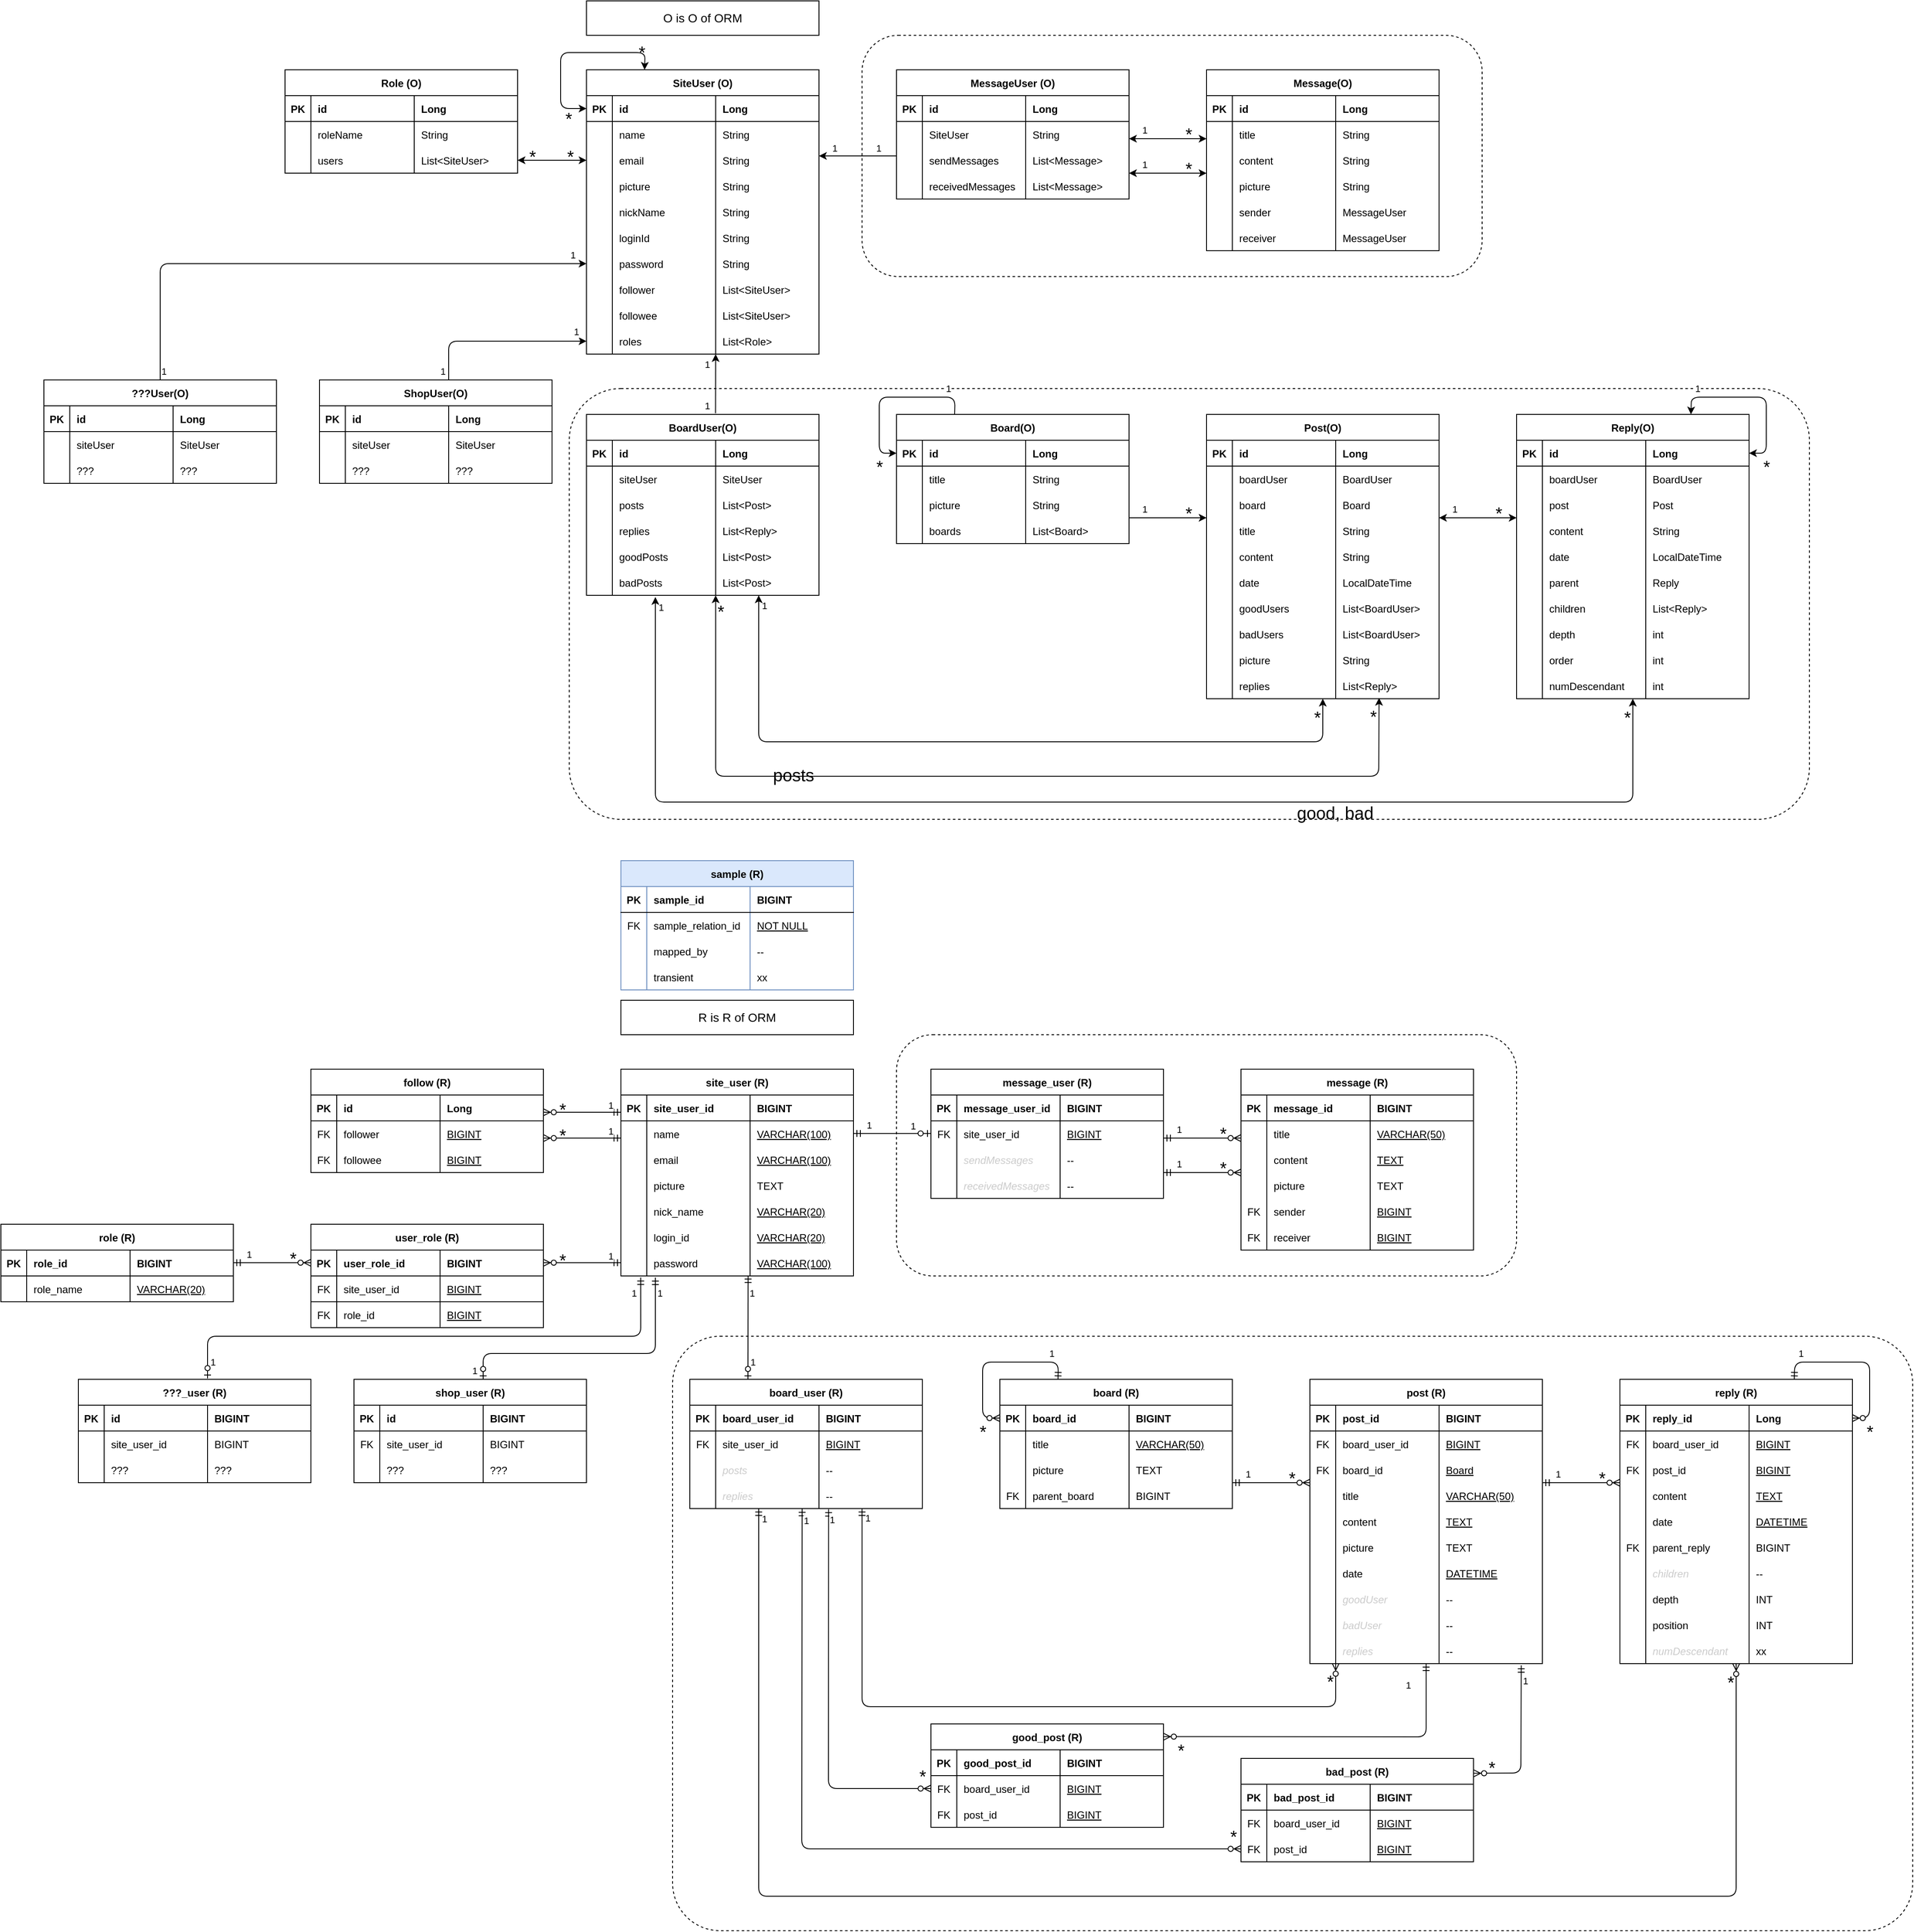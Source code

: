 <mxfile version="14.6.13" type="device"><diagram id="R2lEEEUBdFMjLlhIrx00" name="Page-1"><mxGraphModel dx="1293" dy="1670" grid="0" gridSize="10" guides="1" tooltips="1" connect="1" arrows="1" fold="1" page="0" pageScale="1" pageWidth="850" pageHeight="1100" background="none" math="0" shadow="0" extFonts="Permanent Marker^https://fonts.googleapis.com/css?family=Permanent+Marker"><root><mxCell id="0"/><mxCell id="1" parent="0"/><mxCell id="voZWjDkJ0_8X9nBIZ3rV-304" value="" style="rounded=1;whiteSpace=wrap;html=1;labelBackgroundColor=none;fontSize=20;dashed=1;fillColor=none;" parent="1" vertex="1"><mxGeometry x="800" y="-920" width="720" height="280" as="geometry"/></mxCell><mxCell id="voZWjDkJ0_8X9nBIZ3rV-303" value="" style="rounded=1;whiteSpace=wrap;html=1;labelBackgroundColor=none;fontSize=20;dashed=1;fillColor=none;arcSize=12;" parent="1" vertex="1"><mxGeometry x="460" y="-510" width="1440" height="500" as="geometry"/></mxCell><mxCell id="C-vyLk0tnHw3VtMMgP7b-23" value="SiteUser (O)" style="shape=table;startSize=30;container=1;collapsible=1;childLayout=tableLayout;fixedRows=1;rowLines=0;fontStyle=1;align=center;resizeLast=1;flipH=1;flipV=0;direction=east;" parent="1" vertex="1"><mxGeometry x="480" y="-880" width="270" height="330" as="geometry"><mxRectangle x="480" y="-520" width="60" height="30" as="alternateBounds"/></mxGeometry></mxCell><mxCell id="C-vyLk0tnHw3VtMMgP7b-24" value="" style="shape=partialRectangle;collapsible=0;dropTarget=0;pointerEvents=0;fillColor=none;points=[[0,0.5],[1,0.5]];portConstraint=eastwest;top=0;left=0;right=0;bottom=1;" parent="C-vyLk0tnHw3VtMMgP7b-23" vertex="1"><mxGeometry y="30" width="270" height="30" as="geometry"/></mxCell><mxCell id="C-vyLk0tnHw3VtMMgP7b-25" value="PK" style="shape=partialRectangle;overflow=hidden;connectable=0;fillColor=none;top=0;left=0;bottom=0;right=0;fontStyle=1;" parent="C-vyLk0tnHw3VtMMgP7b-24" vertex="1"><mxGeometry width="30" height="30" as="geometry"/></mxCell><mxCell id="1W_CLNPMPHu_3Ri52ZUf-18" value="id" style="shape=partialRectangle;overflow=hidden;connectable=0;fillColor=none;top=0;left=0;bottom=0;right=0;align=left;spacingLeft=6;fontStyle=1;" parent="C-vyLk0tnHw3VtMMgP7b-24" vertex="1"><mxGeometry x="30" width="120" height="30" as="geometry"/></mxCell><mxCell id="C-vyLk0tnHw3VtMMgP7b-26" value="Long" style="shape=partialRectangle;overflow=hidden;connectable=0;fillColor=none;top=0;left=0;bottom=0;right=0;align=left;spacingLeft=6;fontStyle=1;" parent="C-vyLk0tnHw3VtMMgP7b-24" vertex="1"><mxGeometry x="150" width="120" height="30" as="geometry"/></mxCell><mxCell id="C-vyLk0tnHw3VtMMgP7b-27" value="" style="shape=partialRectangle;collapsible=0;dropTarget=0;pointerEvents=0;fillColor=none;points=[[0,0.5],[1,0.5]];portConstraint=eastwest;top=0;left=0;right=0;bottom=0;" parent="C-vyLk0tnHw3VtMMgP7b-23" vertex="1"><mxGeometry y="60" width="270" height="30" as="geometry"/></mxCell><mxCell id="C-vyLk0tnHw3VtMMgP7b-28" value="" style="shape=partialRectangle;overflow=hidden;connectable=0;fillColor=none;top=0;left=0;bottom=0;right=0;" parent="C-vyLk0tnHw3VtMMgP7b-27" vertex="1"><mxGeometry width="30" height="30" as="geometry"/></mxCell><mxCell id="1W_CLNPMPHu_3Ri52ZUf-19" value="name" style="shape=partialRectangle;overflow=hidden;connectable=0;fillColor=none;top=0;left=0;bottom=0;right=0;align=left;spacingLeft=6;fontStyle=0" parent="C-vyLk0tnHw3VtMMgP7b-27" vertex="1"><mxGeometry x="30" width="120" height="30" as="geometry"/></mxCell><mxCell id="C-vyLk0tnHw3VtMMgP7b-29" value="String" style="shape=partialRectangle;overflow=hidden;connectable=0;fillColor=none;top=0;left=0;bottom=0;right=0;align=left;spacingLeft=6;fontStyle=0" parent="C-vyLk0tnHw3VtMMgP7b-27" vertex="1"><mxGeometry x="150" width="120" height="30" as="geometry"/></mxCell><mxCell id="1W_CLNPMPHu_3Ri52ZUf-44" style="shape=partialRectangle;collapsible=0;dropTarget=0;pointerEvents=0;fillColor=none;points=[[0,0.5],[1,0.5]];portConstraint=eastwest;top=0;left=0;right=0;bottom=0;" parent="C-vyLk0tnHw3VtMMgP7b-23" vertex="1"><mxGeometry y="90" width="270" height="30" as="geometry"/></mxCell><mxCell id="1W_CLNPMPHu_3Ri52ZUf-45" style="shape=partialRectangle;overflow=hidden;connectable=0;fillColor=none;top=0;left=0;bottom=0;right=0;" parent="1W_CLNPMPHu_3Ri52ZUf-44" vertex="1"><mxGeometry width="30" height="30" as="geometry"/></mxCell><mxCell id="1W_CLNPMPHu_3Ri52ZUf-46" value="email" style="shape=partialRectangle;overflow=hidden;connectable=0;fillColor=none;top=0;left=0;bottom=0;right=0;align=left;spacingLeft=6;fontStyle=0" parent="1W_CLNPMPHu_3Ri52ZUf-44" vertex="1"><mxGeometry x="30" width="120" height="30" as="geometry"/></mxCell><mxCell id="1W_CLNPMPHu_3Ri52ZUf-47" value="String" style="shape=partialRectangle;overflow=hidden;connectable=0;fillColor=none;top=0;left=0;bottom=0;right=0;align=left;spacingLeft=6;fontStyle=0" parent="1W_CLNPMPHu_3Ri52ZUf-44" vertex="1"><mxGeometry x="150" width="120" height="30" as="geometry"/></mxCell><mxCell id="1W_CLNPMPHu_3Ri52ZUf-48" style="shape=partialRectangle;collapsible=0;dropTarget=0;pointerEvents=0;fillColor=none;points=[[0,0.5],[1,0.5]];portConstraint=eastwest;top=0;left=0;right=0;bottom=0;" parent="C-vyLk0tnHw3VtMMgP7b-23" vertex="1"><mxGeometry y="120" width="270" height="30" as="geometry"/></mxCell><mxCell id="1W_CLNPMPHu_3Ri52ZUf-49" style="shape=partialRectangle;overflow=hidden;connectable=0;fillColor=none;top=0;left=0;bottom=0;right=0;" parent="1W_CLNPMPHu_3Ri52ZUf-48" vertex="1"><mxGeometry width="30" height="30" as="geometry"/></mxCell><mxCell id="1W_CLNPMPHu_3Ri52ZUf-50" value="picture" style="shape=partialRectangle;overflow=hidden;connectable=0;fillColor=none;top=0;left=0;bottom=0;right=0;align=left;spacingLeft=6;fontStyle=0" parent="1W_CLNPMPHu_3Ri52ZUf-48" vertex="1"><mxGeometry x="30" width="120" height="30" as="geometry"/></mxCell><mxCell id="1W_CLNPMPHu_3Ri52ZUf-51" value="String" style="shape=partialRectangle;overflow=hidden;connectable=0;fillColor=none;top=0;left=0;bottom=0;right=0;align=left;spacingLeft=6;fontStyle=0" parent="1W_CLNPMPHu_3Ri52ZUf-48" vertex="1"><mxGeometry x="150" width="120" height="30" as="geometry"/></mxCell><mxCell id="1W_CLNPMPHu_3Ri52ZUf-85" style="shape=partialRectangle;collapsible=0;dropTarget=0;pointerEvents=0;fillColor=none;points=[[0,0.5],[1,0.5]];portConstraint=eastwest;top=0;left=0;right=0;bottom=0;" parent="C-vyLk0tnHw3VtMMgP7b-23" vertex="1"><mxGeometry y="150" width="270" height="30" as="geometry"/></mxCell><mxCell id="1W_CLNPMPHu_3Ri52ZUf-86" style="shape=partialRectangle;overflow=hidden;connectable=0;fillColor=none;top=0;left=0;bottom=0;right=0;" parent="1W_CLNPMPHu_3Ri52ZUf-85" vertex="1"><mxGeometry width="30" height="30" as="geometry"/></mxCell><mxCell id="1W_CLNPMPHu_3Ri52ZUf-87" value="nickName" style="shape=partialRectangle;overflow=hidden;connectable=0;fillColor=none;top=0;left=0;bottom=0;right=0;align=left;spacingLeft=6;fontStyle=0" parent="1W_CLNPMPHu_3Ri52ZUf-85" vertex="1"><mxGeometry x="30" width="120" height="30" as="geometry"/></mxCell><mxCell id="1W_CLNPMPHu_3Ri52ZUf-88" value="String" style="shape=partialRectangle;overflow=hidden;connectable=0;fillColor=none;top=0;left=0;bottom=0;right=0;align=left;spacingLeft=6;fontStyle=0" parent="1W_CLNPMPHu_3Ri52ZUf-85" vertex="1"><mxGeometry x="150" width="120" height="30" as="geometry"/></mxCell><mxCell id="1W_CLNPMPHu_3Ri52ZUf-81" style="shape=partialRectangle;collapsible=0;dropTarget=0;pointerEvents=0;fillColor=none;points=[[0,0.5],[1,0.5]];portConstraint=eastwest;top=0;left=0;right=0;bottom=0;" parent="C-vyLk0tnHw3VtMMgP7b-23" vertex="1"><mxGeometry y="180" width="270" height="30" as="geometry"/></mxCell><mxCell id="1W_CLNPMPHu_3Ri52ZUf-82" style="shape=partialRectangle;overflow=hidden;connectable=0;fillColor=none;top=0;left=0;bottom=0;right=0;" parent="1W_CLNPMPHu_3Ri52ZUf-81" vertex="1"><mxGeometry width="30" height="30" as="geometry"/></mxCell><mxCell id="1W_CLNPMPHu_3Ri52ZUf-83" value="loginId" style="shape=partialRectangle;overflow=hidden;connectable=0;fillColor=none;top=0;left=0;bottom=0;right=0;align=left;spacingLeft=6;fontStyle=0" parent="1W_CLNPMPHu_3Ri52ZUf-81" vertex="1"><mxGeometry x="30" width="120" height="30" as="geometry"/></mxCell><mxCell id="1W_CLNPMPHu_3Ri52ZUf-84" value="String" style="shape=partialRectangle;overflow=hidden;connectable=0;fillColor=none;top=0;left=0;bottom=0;right=0;align=left;spacingLeft=6;fontStyle=0" parent="1W_CLNPMPHu_3Ri52ZUf-81" vertex="1"><mxGeometry x="150" width="120" height="30" as="geometry"/></mxCell><mxCell id="1W_CLNPMPHu_3Ri52ZUf-73" style="shape=partialRectangle;collapsible=0;dropTarget=0;pointerEvents=0;fillColor=none;points=[[0,0.5],[1,0.5]];portConstraint=eastwest;top=0;left=0;right=0;bottom=0;" parent="C-vyLk0tnHw3VtMMgP7b-23" vertex="1"><mxGeometry y="210" width="270" height="30" as="geometry"/></mxCell><mxCell id="1W_CLNPMPHu_3Ri52ZUf-74" style="shape=partialRectangle;overflow=hidden;connectable=0;fillColor=none;top=0;left=0;bottom=0;right=0;" parent="1W_CLNPMPHu_3Ri52ZUf-73" vertex="1"><mxGeometry width="30" height="30" as="geometry"/></mxCell><mxCell id="1W_CLNPMPHu_3Ri52ZUf-75" value="password" style="shape=partialRectangle;overflow=hidden;connectable=0;fillColor=none;top=0;left=0;bottom=0;right=0;align=left;spacingLeft=6;fontStyle=0" parent="1W_CLNPMPHu_3Ri52ZUf-73" vertex="1"><mxGeometry x="30" width="120" height="30" as="geometry"/></mxCell><mxCell id="1W_CLNPMPHu_3Ri52ZUf-76" value="String" style="shape=partialRectangle;overflow=hidden;connectable=0;fillColor=none;top=0;left=0;bottom=0;right=0;align=left;spacingLeft=6;fontStyle=0" parent="1W_CLNPMPHu_3Ri52ZUf-73" vertex="1"><mxGeometry x="150" width="120" height="30" as="geometry"/></mxCell><mxCell id="Cb03ZDh4iNK3oTRqWdDE-75" style="shape=partialRectangle;collapsible=0;dropTarget=0;pointerEvents=0;fillColor=none;points=[[0,0.5],[1,0.5]];portConstraint=eastwest;top=0;left=0;right=0;bottom=0;" parent="C-vyLk0tnHw3VtMMgP7b-23" vertex="1"><mxGeometry y="240" width="270" height="30" as="geometry"/></mxCell><mxCell id="Cb03ZDh4iNK3oTRqWdDE-76" style="shape=partialRectangle;overflow=hidden;connectable=0;fillColor=none;top=0;left=0;bottom=0;right=0;" parent="Cb03ZDh4iNK3oTRqWdDE-75" vertex="1"><mxGeometry width="30" height="30" as="geometry"/></mxCell><mxCell id="Cb03ZDh4iNK3oTRqWdDE-77" value="follower" style="shape=partialRectangle;overflow=hidden;connectable=0;fillColor=none;top=0;left=0;bottom=0;right=0;align=left;spacingLeft=6;fontStyle=0" parent="Cb03ZDh4iNK3oTRqWdDE-75" vertex="1"><mxGeometry x="30" width="120" height="30" as="geometry"/></mxCell><mxCell id="Cb03ZDh4iNK3oTRqWdDE-78" value="List&lt;SiteUser&gt;" style="shape=partialRectangle;overflow=hidden;connectable=0;fillColor=none;top=0;left=0;bottom=0;right=0;align=left;spacingLeft=6;fontStyle=0" parent="Cb03ZDh4iNK3oTRqWdDE-75" vertex="1"><mxGeometry x="150" width="120" height="30" as="geometry"/></mxCell><mxCell id="voZWjDkJ0_8X9nBIZ3rV-1160" style="shape=partialRectangle;collapsible=0;dropTarget=0;pointerEvents=0;fillColor=none;points=[[0,0.5],[1,0.5]];portConstraint=eastwest;top=0;left=0;right=0;bottom=0;" parent="C-vyLk0tnHw3VtMMgP7b-23" vertex="1"><mxGeometry y="270" width="270" height="30" as="geometry"/></mxCell><mxCell id="voZWjDkJ0_8X9nBIZ3rV-1161" style="shape=partialRectangle;overflow=hidden;connectable=0;fillColor=none;top=0;left=0;bottom=0;right=0;" parent="voZWjDkJ0_8X9nBIZ3rV-1160" vertex="1"><mxGeometry width="30" height="30" as="geometry"/></mxCell><mxCell id="voZWjDkJ0_8X9nBIZ3rV-1162" value="followee" style="shape=partialRectangle;overflow=hidden;connectable=0;fillColor=none;top=0;left=0;bottom=0;right=0;align=left;spacingLeft=6;fontStyle=0" parent="voZWjDkJ0_8X9nBIZ3rV-1160" vertex="1"><mxGeometry x="30" width="120" height="30" as="geometry"/></mxCell><mxCell id="voZWjDkJ0_8X9nBIZ3rV-1163" value="List&lt;SiteUser&gt;" style="shape=partialRectangle;overflow=hidden;connectable=0;fillColor=none;top=0;left=0;bottom=0;right=0;align=left;spacingLeft=6;fontStyle=0" parent="voZWjDkJ0_8X9nBIZ3rV-1160" vertex="1"><mxGeometry x="150" width="120" height="30" as="geometry"/></mxCell><mxCell id="1W_CLNPMPHu_3Ri52ZUf-77" style="shape=partialRectangle;collapsible=0;dropTarget=0;pointerEvents=0;fillColor=none;points=[[0,0.5],[1,0.5]];portConstraint=eastwest;top=0;left=0;right=0;bottom=0;" parent="C-vyLk0tnHw3VtMMgP7b-23" vertex="1"><mxGeometry y="300" width="270" height="30" as="geometry"/></mxCell><mxCell id="1W_CLNPMPHu_3Ri52ZUf-78" style="shape=partialRectangle;overflow=hidden;connectable=0;fillColor=none;top=0;left=0;bottom=0;right=0;" parent="1W_CLNPMPHu_3Ri52ZUf-77" vertex="1"><mxGeometry width="30" height="30" as="geometry"/></mxCell><mxCell id="1W_CLNPMPHu_3Ri52ZUf-79" value="roles" style="shape=partialRectangle;overflow=hidden;connectable=0;fillColor=none;top=0;left=0;bottom=0;right=0;align=left;spacingLeft=6;fontStyle=0" parent="1W_CLNPMPHu_3Ri52ZUf-77" vertex="1"><mxGeometry x="30" width="120" height="30" as="geometry"/></mxCell><mxCell id="1W_CLNPMPHu_3Ri52ZUf-80" value="List&lt;Role&gt;" style="shape=partialRectangle;overflow=hidden;connectable=0;fillColor=none;top=0;left=0;bottom=0;right=0;align=left;spacingLeft=6;fontStyle=0" parent="1W_CLNPMPHu_3Ri52ZUf-77" vertex="1"><mxGeometry x="150" width="120" height="30" as="geometry"/></mxCell><mxCell id="voZWjDkJ0_8X9nBIZ3rV-319" value="" style="endArrow=classic;startArrow=classic;html=1;entryX=0.25;entryY=0;entryDx=0;entryDy=0;exitX=0;exitY=0.5;exitDx=0;exitDy=0;endFill=1;" parent="C-vyLk0tnHw3VtMMgP7b-23" source="C-vyLk0tnHw3VtMMgP7b-24" target="C-vyLk0tnHw3VtMMgP7b-23" edge="1"><mxGeometry width="50" height="50" relative="1" as="geometry"><mxPoint x="-50" y="45" as="sourcePoint"/><mxPoint x="-110.0" as="targetPoint"/><Array as="points"><mxPoint x="-30" y="45"/><mxPoint x="-30" y="-20"/><mxPoint x="68" y="-20"/></Array></mxGeometry></mxCell><mxCell id="voZWjDkJ0_8X9nBIZ3rV-320" value="*" style="edgeLabel;html=1;align=center;verticalAlign=middle;resizable=0;points=[];fontSize=20;labelBorderColor=none;labelBackgroundColor=none;" parent="voZWjDkJ0_8X9nBIZ3rV-319" vertex="1" connectable="0"><mxGeometry x="0.525" y="1" relative="1" as="geometry"><mxPoint x="26" as="offset"/></mxGeometry></mxCell><mxCell id="voZWjDkJ0_8X9nBIZ3rV-325" value="*" style="edgeLabel;html=1;align=center;verticalAlign=middle;resizable=0;points=[];fontSize=20;labelBackgroundColor=none;" parent="voZWjDkJ0_8X9nBIZ3rV-319" vertex="1" connectable="0"><mxGeometry x="-0.761" y="-1" relative="1" as="geometry"><mxPoint x="4" y="12" as="offset"/></mxGeometry></mxCell><mxCell id="1W_CLNPMPHu_3Ri52ZUf-52" value="BoardUser(O)" style="shape=table;startSize=30;container=1;collapsible=1;childLayout=tableLayout;fixedRows=1;rowLines=0;fontStyle=1;align=center;resizeLast=1;flipH=1;flipV=0;direction=east;" parent="1" vertex="1"><mxGeometry x="480" y="-480" width="270" height="210" as="geometry"/></mxCell><mxCell id="1W_CLNPMPHu_3Ri52ZUf-53" value="" style="shape=partialRectangle;collapsible=0;dropTarget=0;pointerEvents=0;fillColor=none;points=[[0,0.5],[1,0.5]];portConstraint=eastwest;top=0;left=0;right=0;bottom=1;" parent="1W_CLNPMPHu_3Ri52ZUf-52" vertex="1"><mxGeometry y="30" width="270" height="30" as="geometry"/></mxCell><mxCell id="1W_CLNPMPHu_3Ri52ZUf-54" value="PK" style="shape=partialRectangle;overflow=hidden;connectable=0;fillColor=none;top=0;left=0;bottom=0;right=0;fontStyle=1;" parent="1W_CLNPMPHu_3Ri52ZUf-53" vertex="1"><mxGeometry width="30" height="30" as="geometry"/></mxCell><mxCell id="1W_CLNPMPHu_3Ri52ZUf-55" value="id" style="shape=partialRectangle;overflow=hidden;connectable=0;fillColor=none;top=0;left=0;bottom=0;right=0;align=left;spacingLeft=6;fontStyle=1;" parent="1W_CLNPMPHu_3Ri52ZUf-53" vertex="1"><mxGeometry x="30" width="120" height="30" as="geometry"/></mxCell><mxCell id="1W_CLNPMPHu_3Ri52ZUf-56" value="Long" style="shape=partialRectangle;overflow=hidden;connectable=0;fillColor=none;top=0;left=0;bottom=0;right=0;align=left;spacingLeft=6;fontStyle=1;" parent="1W_CLNPMPHu_3Ri52ZUf-53" vertex="1"><mxGeometry x="150" width="120" height="30" as="geometry"/></mxCell><mxCell id="1W_CLNPMPHu_3Ri52ZUf-65" style="shape=partialRectangle;collapsible=0;dropTarget=0;pointerEvents=0;fillColor=none;points=[[0,0.5],[1,0.5]];portConstraint=eastwest;top=0;left=0;right=0;bottom=0;" parent="1W_CLNPMPHu_3Ri52ZUf-52" vertex="1"><mxGeometry y="60" width="270" height="30" as="geometry"/></mxCell><mxCell id="1W_CLNPMPHu_3Ri52ZUf-66" style="shape=partialRectangle;overflow=hidden;connectable=0;fillColor=none;top=0;left=0;bottom=0;right=0;" parent="1W_CLNPMPHu_3Ri52ZUf-65" vertex="1"><mxGeometry width="30" height="30" as="geometry"/></mxCell><mxCell id="1W_CLNPMPHu_3Ri52ZUf-67" value="siteUser" style="shape=partialRectangle;overflow=hidden;connectable=0;fillColor=none;top=0;left=0;bottom=0;right=0;align=left;spacingLeft=6;fontStyle=0" parent="1W_CLNPMPHu_3Ri52ZUf-65" vertex="1"><mxGeometry x="30" width="120" height="30" as="geometry"/></mxCell><mxCell id="1W_CLNPMPHu_3Ri52ZUf-68" value="SiteUser" style="shape=partialRectangle;overflow=hidden;connectable=0;fillColor=none;top=0;left=0;bottom=0;right=0;align=left;spacingLeft=6;fontStyle=0" parent="1W_CLNPMPHu_3Ri52ZUf-65" vertex="1"><mxGeometry x="150" width="120" height="30" as="geometry"/></mxCell><mxCell id="1W_CLNPMPHu_3Ri52ZUf-57" value="" style="shape=partialRectangle;collapsible=0;dropTarget=0;pointerEvents=0;fillColor=none;points=[[0,0.5],[1,0.5]];portConstraint=eastwest;top=0;left=0;right=0;bottom=0;" parent="1W_CLNPMPHu_3Ri52ZUf-52" vertex="1"><mxGeometry y="90" width="270" height="30" as="geometry"/></mxCell><mxCell id="1W_CLNPMPHu_3Ri52ZUf-58" value="" style="shape=partialRectangle;overflow=hidden;connectable=0;fillColor=none;top=0;left=0;bottom=0;right=0;" parent="1W_CLNPMPHu_3Ri52ZUf-57" vertex="1"><mxGeometry width="30" height="30" as="geometry"/></mxCell><mxCell id="1W_CLNPMPHu_3Ri52ZUf-59" value="posts" style="shape=partialRectangle;overflow=hidden;connectable=0;fillColor=none;top=0;left=0;bottom=0;right=0;align=left;spacingLeft=6;fontStyle=0" parent="1W_CLNPMPHu_3Ri52ZUf-57" vertex="1"><mxGeometry x="30" width="120" height="30" as="geometry"/></mxCell><mxCell id="1W_CLNPMPHu_3Ri52ZUf-60" value="List&lt;Post&gt;" style="shape=partialRectangle;overflow=hidden;connectable=0;fillColor=none;top=0;left=0;bottom=0;right=0;align=left;spacingLeft=6;fontStyle=0" parent="1W_CLNPMPHu_3Ri52ZUf-57" vertex="1"><mxGeometry x="150" width="120" height="30" as="geometry"/></mxCell><mxCell id="1W_CLNPMPHu_3Ri52ZUf-61" style="shape=partialRectangle;collapsible=0;dropTarget=0;pointerEvents=0;fillColor=none;points=[[0,0.5],[1,0.5]];portConstraint=eastwest;top=0;left=0;right=0;bottom=0;" parent="1W_CLNPMPHu_3Ri52ZUf-52" vertex="1"><mxGeometry y="120" width="270" height="30" as="geometry"/></mxCell><mxCell id="1W_CLNPMPHu_3Ri52ZUf-62" style="shape=partialRectangle;overflow=hidden;connectable=0;fillColor=none;top=0;left=0;bottom=0;right=0;" parent="1W_CLNPMPHu_3Ri52ZUf-61" vertex="1"><mxGeometry width="30" height="30" as="geometry"/></mxCell><mxCell id="1W_CLNPMPHu_3Ri52ZUf-63" value="replies" style="shape=partialRectangle;overflow=hidden;connectable=0;fillColor=none;top=0;left=0;bottom=0;right=0;align=left;spacingLeft=6;fontStyle=0" parent="1W_CLNPMPHu_3Ri52ZUf-61" vertex="1"><mxGeometry x="30" width="120" height="30" as="geometry"/></mxCell><mxCell id="1W_CLNPMPHu_3Ri52ZUf-64" value="List&lt;Reply&gt;" style="shape=partialRectangle;overflow=hidden;connectable=0;fillColor=none;top=0;left=0;bottom=0;right=0;align=left;spacingLeft=6;fontStyle=0" parent="1W_CLNPMPHu_3Ri52ZUf-61" vertex="1"><mxGeometry x="150" width="120" height="30" as="geometry"/></mxCell><mxCell id="TJnCE5X-x8AvUz28N26B-5" style="shape=partialRectangle;collapsible=0;dropTarget=0;pointerEvents=0;fillColor=none;points=[[0,0.5],[1,0.5]];portConstraint=eastwest;top=0;left=0;right=0;bottom=0;" parent="1W_CLNPMPHu_3Ri52ZUf-52" vertex="1"><mxGeometry y="150" width="270" height="30" as="geometry"/></mxCell><mxCell id="TJnCE5X-x8AvUz28N26B-6" style="shape=partialRectangle;overflow=hidden;connectable=0;fillColor=none;top=0;left=0;bottom=0;right=0;" parent="TJnCE5X-x8AvUz28N26B-5" vertex="1"><mxGeometry width="30" height="30" as="geometry"/></mxCell><mxCell id="TJnCE5X-x8AvUz28N26B-7" value="goodPosts" style="shape=partialRectangle;overflow=hidden;connectable=0;fillColor=none;top=0;left=0;bottom=0;right=0;align=left;spacingLeft=6;fontStyle=0" parent="TJnCE5X-x8AvUz28N26B-5" vertex="1"><mxGeometry x="30" width="120" height="30" as="geometry"/></mxCell><mxCell id="TJnCE5X-x8AvUz28N26B-8" value="List&lt;Post&gt;" style="shape=partialRectangle;overflow=hidden;connectable=0;fillColor=none;top=0;left=0;bottom=0;right=0;align=left;spacingLeft=6;fontStyle=0" parent="TJnCE5X-x8AvUz28N26B-5" vertex="1"><mxGeometry x="150" width="120" height="30" as="geometry"/></mxCell><mxCell id="TJnCE5X-x8AvUz28N26B-1" style="shape=partialRectangle;collapsible=0;dropTarget=0;pointerEvents=0;fillColor=none;points=[[0,0.5],[1,0.5]];portConstraint=eastwest;top=0;left=0;right=0;bottom=0;" parent="1W_CLNPMPHu_3Ri52ZUf-52" vertex="1"><mxGeometry y="180" width="270" height="30" as="geometry"/></mxCell><mxCell id="TJnCE5X-x8AvUz28N26B-2" style="shape=partialRectangle;overflow=hidden;connectable=0;fillColor=none;top=0;left=0;bottom=0;right=0;" parent="TJnCE5X-x8AvUz28N26B-1" vertex="1"><mxGeometry width="30" height="30" as="geometry"/></mxCell><mxCell id="TJnCE5X-x8AvUz28N26B-3" value="badPosts" style="shape=partialRectangle;overflow=hidden;connectable=0;fillColor=none;top=0;left=0;bottom=0;right=0;align=left;spacingLeft=6;fontStyle=0" parent="TJnCE5X-x8AvUz28N26B-1" vertex="1"><mxGeometry x="30" width="120" height="30" as="geometry"/></mxCell><mxCell id="TJnCE5X-x8AvUz28N26B-4" value="List&lt;Post&gt;" style="shape=partialRectangle;overflow=hidden;connectable=0;fillColor=none;top=0;left=0;bottom=0;right=0;align=left;spacingLeft=6;fontStyle=0" parent="TJnCE5X-x8AvUz28N26B-1" vertex="1"><mxGeometry x="150" width="120" height="30" as="geometry"/></mxCell><mxCell id="1W_CLNPMPHu_3Ri52ZUf-107" value="Board(O)" style="shape=table;startSize=30;container=1;collapsible=1;childLayout=tableLayout;fixedRows=1;rowLines=0;fontStyle=1;align=center;resizeLast=1;flipH=1;flipV=0;direction=east;" parent="1" vertex="1"><mxGeometry x="840" y="-480" width="270" height="150" as="geometry"/></mxCell><mxCell id="1W_CLNPMPHu_3Ri52ZUf-108" value="" style="shape=partialRectangle;collapsible=0;dropTarget=0;pointerEvents=0;fillColor=none;points=[[0,0.5],[1,0.5]];portConstraint=eastwest;top=0;left=0;right=0;bottom=1;" parent="1W_CLNPMPHu_3Ri52ZUf-107" vertex="1"><mxGeometry y="30" width="270" height="30" as="geometry"/></mxCell><mxCell id="1W_CLNPMPHu_3Ri52ZUf-109" value="PK" style="shape=partialRectangle;overflow=hidden;connectable=0;fillColor=none;top=0;left=0;bottom=0;right=0;fontStyle=1;" parent="1W_CLNPMPHu_3Ri52ZUf-108" vertex="1"><mxGeometry width="30" height="30" as="geometry"/></mxCell><mxCell id="1W_CLNPMPHu_3Ri52ZUf-110" value="id" style="shape=partialRectangle;overflow=hidden;connectable=0;fillColor=none;top=0;left=0;bottom=0;right=0;align=left;spacingLeft=6;fontStyle=1;" parent="1W_CLNPMPHu_3Ri52ZUf-108" vertex="1"><mxGeometry x="30" width="120" height="30" as="geometry"/></mxCell><mxCell id="1W_CLNPMPHu_3Ri52ZUf-111" value="Long" style="shape=partialRectangle;overflow=hidden;connectable=0;fillColor=none;top=0;left=0;bottom=0;right=0;align=left;spacingLeft=6;fontStyle=1;" parent="1W_CLNPMPHu_3Ri52ZUf-108" vertex="1"><mxGeometry x="150" width="120" height="30" as="geometry"/></mxCell><mxCell id="1W_CLNPMPHu_3Ri52ZUf-112" style="shape=partialRectangle;collapsible=0;dropTarget=0;pointerEvents=0;fillColor=none;points=[[0,0.5],[1,0.5]];portConstraint=eastwest;top=0;left=0;right=0;bottom=0;" parent="1W_CLNPMPHu_3Ri52ZUf-107" vertex="1"><mxGeometry y="60" width="270" height="30" as="geometry"/></mxCell><mxCell id="1W_CLNPMPHu_3Ri52ZUf-113" style="shape=partialRectangle;overflow=hidden;connectable=0;fillColor=none;top=0;left=0;bottom=0;right=0;" parent="1W_CLNPMPHu_3Ri52ZUf-112" vertex="1"><mxGeometry width="30" height="30" as="geometry"/></mxCell><mxCell id="1W_CLNPMPHu_3Ri52ZUf-114" value="title" style="shape=partialRectangle;overflow=hidden;connectable=0;fillColor=none;top=0;left=0;bottom=0;right=0;align=left;spacingLeft=6;fontStyle=0" parent="1W_CLNPMPHu_3Ri52ZUf-112" vertex="1"><mxGeometry x="30" width="120" height="30" as="geometry"/></mxCell><mxCell id="1W_CLNPMPHu_3Ri52ZUf-115" value="String" style="shape=partialRectangle;overflow=hidden;connectable=0;fillColor=none;top=0;left=0;bottom=0;right=0;align=left;spacingLeft=6;fontStyle=0" parent="1W_CLNPMPHu_3Ri52ZUf-112" vertex="1"><mxGeometry x="150" width="120" height="30" as="geometry"/></mxCell><mxCell id="1W_CLNPMPHu_3Ri52ZUf-158" style="shape=partialRectangle;collapsible=0;dropTarget=0;pointerEvents=0;fillColor=none;points=[[0,0.5],[1,0.5]];portConstraint=eastwest;top=0;left=0;right=0;bottom=0;" parent="1W_CLNPMPHu_3Ri52ZUf-107" vertex="1"><mxGeometry y="90" width="270" height="30" as="geometry"/></mxCell><mxCell id="1W_CLNPMPHu_3Ri52ZUf-159" style="shape=partialRectangle;overflow=hidden;connectable=0;fillColor=none;top=0;left=0;bottom=0;right=0;" parent="1W_CLNPMPHu_3Ri52ZUf-158" vertex="1"><mxGeometry width="30" height="30" as="geometry"/></mxCell><mxCell id="1W_CLNPMPHu_3Ri52ZUf-160" value="picture" style="shape=partialRectangle;overflow=hidden;connectable=0;fillColor=none;top=0;left=0;bottom=0;right=0;align=left;spacingLeft=6;fontStyle=0" parent="1W_CLNPMPHu_3Ri52ZUf-158" vertex="1"><mxGeometry x="30" width="120" height="30" as="geometry"/></mxCell><mxCell id="1W_CLNPMPHu_3Ri52ZUf-161" value="String" style="shape=partialRectangle;overflow=hidden;connectable=0;fillColor=none;top=0;left=0;bottom=0;right=0;align=left;spacingLeft=6;fontStyle=0" parent="1W_CLNPMPHu_3Ri52ZUf-158" vertex="1"><mxGeometry x="150" width="120" height="30" as="geometry"/></mxCell><mxCell id="1W_CLNPMPHu_3Ri52ZUf-116" value="" style="shape=partialRectangle;collapsible=0;dropTarget=0;pointerEvents=0;fillColor=none;points=[[0,0.5],[1,0.5]];portConstraint=eastwest;top=0;left=0;right=0;bottom=0;" parent="1W_CLNPMPHu_3Ri52ZUf-107" vertex="1"><mxGeometry y="120" width="270" height="30" as="geometry"/></mxCell><mxCell id="1W_CLNPMPHu_3Ri52ZUf-117" value="" style="shape=partialRectangle;overflow=hidden;connectable=0;fillColor=none;top=0;left=0;bottom=0;right=0;" parent="1W_CLNPMPHu_3Ri52ZUf-116" vertex="1"><mxGeometry width="30" height="30" as="geometry"/></mxCell><mxCell id="1W_CLNPMPHu_3Ri52ZUf-118" value="boards" style="shape=partialRectangle;overflow=hidden;connectable=0;fillColor=none;top=0;left=0;bottom=0;right=0;align=left;spacingLeft=6;fontStyle=0" parent="1W_CLNPMPHu_3Ri52ZUf-116" vertex="1"><mxGeometry x="30" width="120" height="30" as="geometry"/></mxCell><mxCell id="1W_CLNPMPHu_3Ri52ZUf-119" value="List&lt;Board&gt;" style="shape=partialRectangle;overflow=hidden;connectable=0;fillColor=none;top=0;left=0;bottom=0;right=0;align=left;spacingLeft=6;fontStyle=0" parent="1W_CLNPMPHu_3Ri52ZUf-116" vertex="1"><mxGeometry x="150" width="120" height="30" as="geometry"/></mxCell><mxCell id="voZWjDkJ0_8X9nBIZ3rV-313" value="" style="endArrow=none;startArrow=classic;html=1;entryX=0.25;entryY=0;entryDx=0;entryDy=0;endFill=0;" parent="1W_CLNPMPHu_3Ri52ZUf-107" source="1W_CLNPMPHu_3Ri52ZUf-108" target="1W_CLNPMPHu_3Ri52ZUf-107" edge="1"><mxGeometry width="50" height="50" relative="1" as="geometry"><mxPoint x="-40" y="55" as="sourcePoint"/><mxPoint x="-100.0" y="10" as="targetPoint"/><Array as="points"><mxPoint x="-20" y="45"/><mxPoint x="-20" y="-20"/><mxPoint x="68" y="-20"/></Array></mxGeometry></mxCell><mxCell id="voZWjDkJ0_8X9nBIZ3rV-314" value="*" style="edgeLabel;html=1;align=center;verticalAlign=middle;resizable=0;points=[];fontSize=20;labelBorderColor=none;labelBackgroundColor=none;" parent="voZWjDkJ0_8X9nBIZ3rV-313" vertex="1" connectable="0"><mxGeometry x="0.525" y="1" relative="1" as="geometry"><mxPoint x="-62" y="81" as="offset"/></mxGeometry></mxCell><mxCell id="voZWjDkJ0_8X9nBIZ3rV-315" value="1" style="edgeLabel;html=1;align=center;verticalAlign=middle;resizable=0;points=[];" parent="voZWjDkJ0_8X9nBIZ3rV-313" vertex="1" connectable="0"><mxGeometry x="-0.667" y="1" relative="1" as="geometry"><mxPoint x="81" y="-63" as="offset"/></mxGeometry></mxCell><mxCell id="1W_CLNPMPHu_3Ri52ZUf-124" value="ShopUser(O)" style="shape=table;startSize=30;container=1;collapsible=1;childLayout=tableLayout;fixedRows=1;rowLines=0;fontStyle=1;align=center;resizeLast=1;flipH=1;flipV=0;direction=east;" parent="1" vertex="1"><mxGeometry x="170" y="-520" width="270" height="120" as="geometry"/></mxCell><mxCell id="1W_CLNPMPHu_3Ri52ZUf-125" value="" style="shape=partialRectangle;collapsible=0;dropTarget=0;pointerEvents=0;fillColor=none;points=[[0,0.5],[1,0.5]];portConstraint=eastwest;top=0;left=0;right=0;bottom=1;" parent="1W_CLNPMPHu_3Ri52ZUf-124" vertex="1"><mxGeometry y="30" width="270" height="30" as="geometry"/></mxCell><mxCell id="1W_CLNPMPHu_3Ri52ZUf-126" value="PK" style="shape=partialRectangle;overflow=hidden;connectable=0;fillColor=none;top=0;left=0;bottom=0;right=0;fontStyle=1;" parent="1W_CLNPMPHu_3Ri52ZUf-125" vertex="1"><mxGeometry width="30" height="30" as="geometry"/></mxCell><mxCell id="1W_CLNPMPHu_3Ri52ZUf-127" value="id" style="shape=partialRectangle;overflow=hidden;connectable=0;fillColor=none;top=0;left=0;bottom=0;right=0;align=left;spacingLeft=6;fontStyle=1;" parent="1W_CLNPMPHu_3Ri52ZUf-125" vertex="1"><mxGeometry x="30" width="120" height="30" as="geometry"/></mxCell><mxCell id="1W_CLNPMPHu_3Ri52ZUf-128" value="Long" style="shape=partialRectangle;overflow=hidden;connectable=0;fillColor=none;top=0;left=0;bottom=0;right=0;align=left;spacingLeft=6;fontStyle=1;" parent="1W_CLNPMPHu_3Ri52ZUf-125" vertex="1"><mxGeometry x="150" width="120" height="30" as="geometry"/></mxCell><mxCell id="1W_CLNPMPHu_3Ri52ZUf-129" style="shape=partialRectangle;collapsible=0;dropTarget=0;pointerEvents=0;fillColor=none;points=[[0,0.5],[1,0.5]];portConstraint=eastwest;top=0;left=0;right=0;bottom=0;" parent="1W_CLNPMPHu_3Ri52ZUf-124" vertex="1"><mxGeometry y="60" width="270" height="30" as="geometry"/></mxCell><mxCell id="1W_CLNPMPHu_3Ri52ZUf-130" style="shape=partialRectangle;overflow=hidden;connectable=0;fillColor=none;top=0;left=0;bottom=0;right=0;" parent="1W_CLNPMPHu_3Ri52ZUf-129" vertex="1"><mxGeometry width="30" height="30" as="geometry"/></mxCell><mxCell id="1W_CLNPMPHu_3Ri52ZUf-131" value="siteUser" style="shape=partialRectangle;overflow=hidden;connectable=0;fillColor=none;top=0;left=0;bottom=0;right=0;align=left;spacingLeft=6;fontStyle=0" parent="1W_CLNPMPHu_3Ri52ZUf-129" vertex="1"><mxGeometry x="30" width="120" height="30" as="geometry"/></mxCell><mxCell id="1W_CLNPMPHu_3Ri52ZUf-132" value="SiteUser" style="shape=partialRectangle;overflow=hidden;connectable=0;fillColor=none;top=0;left=0;bottom=0;right=0;align=left;spacingLeft=6;fontStyle=0" parent="1W_CLNPMPHu_3Ri52ZUf-129" vertex="1"><mxGeometry x="150" width="120" height="30" as="geometry"/></mxCell><mxCell id="1W_CLNPMPHu_3Ri52ZUf-133" value="" style="shape=partialRectangle;collapsible=0;dropTarget=0;pointerEvents=0;fillColor=none;points=[[0,0.5],[1,0.5]];portConstraint=eastwest;top=0;left=0;right=0;bottom=0;" parent="1W_CLNPMPHu_3Ri52ZUf-124" vertex="1"><mxGeometry y="90" width="270" height="30" as="geometry"/></mxCell><mxCell id="1W_CLNPMPHu_3Ri52ZUf-134" value="" style="shape=partialRectangle;overflow=hidden;connectable=0;fillColor=none;top=0;left=0;bottom=0;right=0;" parent="1W_CLNPMPHu_3Ri52ZUf-133" vertex="1"><mxGeometry width="30" height="30" as="geometry"/></mxCell><mxCell id="1W_CLNPMPHu_3Ri52ZUf-135" value="???" style="shape=partialRectangle;overflow=hidden;connectable=0;fillColor=none;top=0;left=0;bottom=0;right=0;align=left;spacingLeft=6;fontStyle=0" parent="1W_CLNPMPHu_3Ri52ZUf-133" vertex="1"><mxGeometry x="30" width="120" height="30" as="geometry"/></mxCell><mxCell id="1W_CLNPMPHu_3Ri52ZUf-136" value="???" style="shape=partialRectangle;overflow=hidden;connectable=0;fillColor=none;top=0;left=0;bottom=0;right=0;align=left;spacingLeft=6;fontStyle=0" parent="1W_CLNPMPHu_3Ri52ZUf-133" vertex="1"><mxGeometry x="150" width="120" height="30" as="geometry"/></mxCell><mxCell id="1W_CLNPMPHu_3Ri52ZUf-141" value="???User(O)" style="shape=table;startSize=30;container=1;collapsible=1;childLayout=tableLayout;fixedRows=1;rowLines=0;fontStyle=1;align=center;resizeLast=1;flipH=1;flipV=0;direction=east;" parent="1" vertex="1"><mxGeometry x="-150" y="-520" width="270" height="120" as="geometry"/></mxCell><mxCell id="1W_CLNPMPHu_3Ri52ZUf-142" value="" style="shape=partialRectangle;collapsible=0;dropTarget=0;pointerEvents=0;fillColor=none;points=[[0,0.5],[1,0.5]];portConstraint=eastwest;top=0;left=0;right=0;bottom=1;" parent="1W_CLNPMPHu_3Ri52ZUf-141" vertex="1"><mxGeometry y="30" width="270" height="30" as="geometry"/></mxCell><mxCell id="1W_CLNPMPHu_3Ri52ZUf-143" value="PK" style="shape=partialRectangle;overflow=hidden;connectable=0;fillColor=none;top=0;left=0;bottom=0;right=0;fontStyle=1;" parent="1W_CLNPMPHu_3Ri52ZUf-142" vertex="1"><mxGeometry width="30" height="30" as="geometry"/></mxCell><mxCell id="1W_CLNPMPHu_3Ri52ZUf-144" value="id" style="shape=partialRectangle;overflow=hidden;connectable=0;fillColor=none;top=0;left=0;bottom=0;right=0;align=left;spacingLeft=6;fontStyle=1;" parent="1W_CLNPMPHu_3Ri52ZUf-142" vertex="1"><mxGeometry x="30" width="120" height="30" as="geometry"/></mxCell><mxCell id="1W_CLNPMPHu_3Ri52ZUf-145" value="Long" style="shape=partialRectangle;overflow=hidden;connectable=0;fillColor=none;top=0;left=0;bottom=0;right=0;align=left;spacingLeft=6;fontStyle=1;" parent="1W_CLNPMPHu_3Ri52ZUf-142" vertex="1"><mxGeometry x="150" width="120" height="30" as="geometry"/></mxCell><mxCell id="1W_CLNPMPHu_3Ri52ZUf-146" style="shape=partialRectangle;collapsible=0;dropTarget=0;pointerEvents=0;fillColor=none;points=[[0,0.5],[1,0.5]];portConstraint=eastwest;top=0;left=0;right=0;bottom=0;" parent="1W_CLNPMPHu_3Ri52ZUf-141" vertex="1"><mxGeometry y="60" width="270" height="30" as="geometry"/></mxCell><mxCell id="1W_CLNPMPHu_3Ri52ZUf-147" style="shape=partialRectangle;overflow=hidden;connectable=0;fillColor=none;top=0;left=0;bottom=0;right=0;" parent="1W_CLNPMPHu_3Ri52ZUf-146" vertex="1"><mxGeometry width="30" height="30" as="geometry"/></mxCell><mxCell id="1W_CLNPMPHu_3Ri52ZUf-148" value="siteUser" style="shape=partialRectangle;overflow=hidden;connectable=0;fillColor=none;top=0;left=0;bottom=0;right=0;align=left;spacingLeft=6;fontStyle=0" parent="1W_CLNPMPHu_3Ri52ZUf-146" vertex="1"><mxGeometry x="30" width="120" height="30" as="geometry"/></mxCell><mxCell id="1W_CLNPMPHu_3Ri52ZUf-149" value="SiteUser" style="shape=partialRectangle;overflow=hidden;connectable=0;fillColor=none;top=0;left=0;bottom=0;right=0;align=left;spacingLeft=6;fontStyle=0" parent="1W_CLNPMPHu_3Ri52ZUf-146" vertex="1"><mxGeometry x="150" width="120" height="30" as="geometry"/></mxCell><mxCell id="1W_CLNPMPHu_3Ri52ZUf-154" style="shape=partialRectangle;collapsible=0;dropTarget=0;pointerEvents=0;fillColor=none;points=[[0,0.5],[1,0.5]];portConstraint=eastwest;top=0;left=0;right=0;bottom=0;" parent="1W_CLNPMPHu_3Ri52ZUf-141" vertex="1"><mxGeometry y="90" width="270" height="30" as="geometry"/></mxCell><mxCell id="1W_CLNPMPHu_3Ri52ZUf-155" style="shape=partialRectangle;overflow=hidden;connectable=0;fillColor=none;top=0;left=0;bottom=0;right=0;" parent="1W_CLNPMPHu_3Ri52ZUf-154" vertex="1"><mxGeometry width="30" height="30" as="geometry"/></mxCell><mxCell id="1W_CLNPMPHu_3Ri52ZUf-156" value="???" style="shape=partialRectangle;overflow=hidden;connectable=0;fillColor=none;top=0;left=0;bottom=0;right=0;align=left;spacingLeft=6;fontStyle=0" parent="1W_CLNPMPHu_3Ri52ZUf-154" vertex="1"><mxGeometry x="30" width="120" height="30" as="geometry"/></mxCell><mxCell id="1W_CLNPMPHu_3Ri52ZUf-157" value="???" style="shape=partialRectangle;overflow=hidden;connectable=0;fillColor=none;top=0;left=0;bottom=0;right=0;align=left;spacingLeft=6;fontStyle=0" parent="1W_CLNPMPHu_3Ri52ZUf-154" vertex="1"><mxGeometry x="150" width="120" height="30" as="geometry"/></mxCell><mxCell id="1W_CLNPMPHu_3Ri52ZUf-162" value="Reply(O)" style="shape=table;startSize=30;container=1;collapsible=1;childLayout=tableLayout;fixedRows=1;rowLines=0;fontStyle=1;align=center;resizeLast=1;flipH=1;flipV=0;direction=east;" parent="1" vertex="1"><mxGeometry x="1560" y="-480" width="270" height="330" as="geometry"/></mxCell><mxCell id="1W_CLNPMPHu_3Ri52ZUf-163" value="" style="shape=partialRectangle;collapsible=0;dropTarget=0;pointerEvents=0;fillColor=none;points=[[0,0.5],[1,0.5]];portConstraint=eastwest;top=0;left=0;right=0;bottom=1;" parent="1W_CLNPMPHu_3Ri52ZUf-162" vertex="1"><mxGeometry y="30" width="270" height="30" as="geometry"/></mxCell><mxCell id="1W_CLNPMPHu_3Ri52ZUf-164" value="PK" style="shape=partialRectangle;overflow=hidden;connectable=0;fillColor=none;top=0;left=0;bottom=0;right=0;fontStyle=1;" parent="1W_CLNPMPHu_3Ri52ZUf-163" vertex="1"><mxGeometry width="30" height="30" as="geometry"/></mxCell><mxCell id="1W_CLNPMPHu_3Ri52ZUf-165" value="id" style="shape=partialRectangle;overflow=hidden;connectable=0;fillColor=none;top=0;left=0;bottom=0;right=0;align=left;spacingLeft=6;fontStyle=1;" parent="1W_CLNPMPHu_3Ri52ZUf-163" vertex="1"><mxGeometry x="30" width="120" height="30" as="geometry"/></mxCell><mxCell id="1W_CLNPMPHu_3Ri52ZUf-166" value="Long" style="shape=partialRectangle;overflow=hidden;connectable=0;fillColor=none;top=0;left=0;bottom=0;right=0;align=left;spacingLeft=6;fontStyle=1;" parent="1W_CLNPMPHu_3Ri52ZUf-163" vertex="1"><mxGeometry x="150" width="120" height="30" as="geometry"/></mxCell><mxCell id="1W_CLNPMPHu_3Ri52ZUf-167" style="shape=partialRectangle;collapsible=0;dropTarget=0;pointerEvents=0;fillColor=none;points=[[0,0.5],[1,0.5]];portConstraint=eastwest;top=0;left=0;right=0;bottom=0;" parent="1W_CLNPMPHu_3Ri52ZUf-162" vertex="1"><mxGeometry y="60" width="270" height="30" as="geometry"/></mxCell><mxCell id="1W_CLNPMPHu_3Ri52ZUf-168" style="shape=partialRectangle;overflow=hidden;connectable=0;fillColor=none;top=0;left=0;bottom=0;right=0;" parent="1W_CLNPMPHu_3Ri52ZUf-167" vertex="1"><mxGeometry width="30" height="30" as="geometry"/></mxCell><mxCell id="1W_CLNPMPHu_3Ri52ZUf-169" value="boardUser" style="shape=partialRectangle;overflow=hidden;connectable=0;fillColor=none;top=0;left=0;bottom=0;right=0;align=left;spacingLeft=6;fontStyle=0" parent="1W_CLNPMPHu_3Ri52ZUf-167" vertex="1"><mxGeometry x="30" width="120" height="30" as="geometry"/></mxCell><mxCell id="1W_CLNPMPHu_3Ri52ZUf-170" value="BoardUser" style="shape=partialRectangle;overflow=hidden;connectable=0;fillColor=none;top=0;left=0;bottom=0;right=0;align=left;spacingLeft=6;fontStyle=0" parent="1W_CLNPMPHu_3Ri52ZUf-167" vertex="1"><mxGeometry x="150" width="120" height="30" as="geometry"/></mxCell><mxCell id="voZWjDkJ0_8X9nBIZ3rV-52" style="shape=partialRectangle;collapsible=0;dropTarget=0;pointerEvents=0;fillColor=none;points=[[0,0.5],[1,0.5]];portConstraint=eastwest;top=0;left=0;right=0;bottom=0;" parent="1W_CLNPMPHu_3Ri52ZUf-162" vertex="1"><mxGeometry y="90" width="270" height="30" as="geometry"/></mxCell><mxCell id="voZWjDkJ0_8X9nBIZ3rV-53" style="shape=partialRectangle;overflow=hidden;connectable=0;fillColor=none;top=0;left=0;bottom=0;right=0;" parent="voZWjDkJ0_8X9nBIZ3rV-52" vertex="1"><mxGeometry width="30" height="30" as="geometry"/></mxCell><mxCell id="voZWjDkJ0_8X9nBIZ3rV-54" value="post" style="shape=partialRectangle;overflow=hidden;connectable=0;fillColor=none;top=0;left=0;bottom=0;right=0;align=left;spacingLeft=6;fontStyle=0" parent="voZWjDkJ0_8X9nBIZ3rV-52" vertex="1"><mxGeometry x="30" width="120" height="30" as="geometry"/></mxCell><mxCell id="voZWjDkJ0_8X9nBIZ3rV-55" value="Post" style="shape=partialRectangle;overflow=hidden;connectable=0;fillColor=none;top=0;left=0;bottom=0;right=0;align=left;spacingLeft=6;fontStyle=0" parent="voZWjDkJ0_8X9nBIZ3rV-52" vertex="1"><mxGeometry x="150" width="120" height="30" as="geometry"/></mxCell><mxCell id="1W_CLNPMPHu_3Ri52ZUf-171" value="" style="shape=partialRectangle;collapsible=0;dropTarget=0;pointerEvents=0;fillColor=none;points=[[0,0.5],[1,0.5]];portConstraint=eastwest;top=0;left=0;right=0;bottom=0;" parent="1W_CLNPMPHu_3Ri52ZUf-162" vertex="1"><mxGeometry y="120" width="270" height="30" as="geometry"/></mxCell><mxCell id="1W_CLNPMPHu_3Ri52ZUf-172" value="" style="shape=partialRectangle;overflow=hidden;connectable=0;fillColor=none;top=0;left=0;bottom=0;right=0;" parent="1W_CLNPMPHu_3Ri52ZUf-171" vertex="1"><mxGeometry width="30" height="30" as="geometry"/></mxCell><mxCell id="1W_CLNPMPHu_3Ri52ZUf-173" value="content" style="shape=partialRectangle;overflow=hidden;connectable=0;fillColor=none;top=0;left=0;bottom=0;right=0;align=left;spacingLeft=6;fontStyle=0" parent="1W_CLNPMPHu_3Ri52ZUf-171" vertex="1"><mxGeometry x="30" width="120" height="30" as="geometry"/></mxCell><mxCell id="1W_CLNPMPHu_3Ri52ZUf-174" value="String" style="shape=partialRectangle;overflow=hidden;connectable=0;fillColor=none;top=0;left=0;bottom=0;right=0;align=left;spacingLeft=6;fontStyle=0" parent="1W_CLNPMPHu_3Ri52ZUf-171" vertex="1"><mxGeometry x="150" width="120" height="30" as="geometry"/></mxCell><mxCell id="voZWjDkJ0_8X9nBIZ3rV-832" style="shape=partialRectangle;collapsible=0;dropTarget=0;pointerEvents=0;fillColor=none;points=[[0,0.5],[1,0.5]];portConstraint=eastwest;top=0;left=0;right=0;bottom=0;" parent="1W_CLNPMPHu_3Ri52ZUf-162" vertex="1"><mxGeometry y="150" width="270" height="30" as="geometry"/></mxCell><mxCell id="voZWjDkJ0_8X9nBIZ3rV-833" style="shape=partialRectangle;overflow=hidden;connectable=0;fillColor=none;top=0;left=0;bottom=0;right=0;" parent="voZWjDkJ0_8X9nBIZ3rV-832" vertex="1"><mxGeometry width="30" height="30" as="geometry"/></mxCell><mxCell id="voZWjDkJ0_8X9nBIZ3rV-834" value="date" style="shape=partialRectangle;overflow=hidden;connectable=0;fillColor=none;top=0;left=0;bottom=0;right=0;align=left;spacingLeft=6;fontStyle=0" parent="voZWjDkJ0_8X9nBIZ3rV-832" vertex="1"><mxGeometry x="30" width="120" height="30" as="geometry"/></mxCell><mxCell id="voZWjDkJ0_8X9nBIZ3rV-835" value="LocalDateTime" style="shape=partialRectangle;overflow=hidden;connectable=0;fillColor=none;top=0;left=0;bottom=0;right=0;align=left;spacingLeft=6;fontStyle=0" parent="voZWjDkJ0_8X9nBIZ3rV-832" vertex="1"><mxGeometry x="150" width="120" height="30" as="geometry"/></mxCell><mxCell id="Eat86OpVWce_hupbTJfR-5" style="shape=partialRectangle;collapsible=0;dropTarget=0;pointerEvents=0;fillColor=none;points=[[0,0.5],[1,0.5]];portConstraint=eastwest;top=0;left=0;right=0;bottom=0;" parent="1W_CLNPMPHu_3Ri52ZUf-162" vertex="1"><mxGeometry y="180" width="270" height="30" as="geometry"/></mxCell><mxCell id="Eat86OpVWce_hupbTJfR-6" style="shape=partialRectangle;overflow=hidden;connectable=0;fillColor=none;top=0;left=0;bottom=0;right=0;" parent="Eat86OpVWce_hupbTJfR-5" vertex="1"><mxGeometry width="30" height="30" as="geometry"/></mxCell><mxCell id="Eat86OpVWce_hupbTJfR-7" value="parent" style="shape=partialRectangle;overflow=hidden;connectable=0;fillColor=none;top=0;left=0;bottom=0;right=0;align=left;spacingLeft=6;fontStyle=0" parent="Eat86OpVWce_hupbTJfR-5" vertex="1"><mxGeometry x="30" width="120" height="30" as="geometry"/></mxCell><mxCell id="Eat86OpVWce_hupbTJfR-8" value="Reply" style="shape=partialRectangle;overflow=hidden;connectable=0;fillColor=none;top=0;left=0;bottom=0;right=0;align=left;spacingLeft=6;fontStyle=0" parent="Eat86OpVWce_hupbTJfR-5" vertex="1"><mxGeometry x="150" width="120" height="30" as="geometry"/></mxCell><mxCell id="1W_CLNPMPHu_3Ri52ZUf-179" style="shape=partialRectangle;collapsible=0;dropTarget=0;pointerEvents=0;fillColor=none;points=[[0,0.5],[1,0.5]];portConstraint=eastwest;top=0;left=0;right=0;bottom=0;" parent="1W_CLNPMPHu_3Ri52ZUf-162" vertex="1"><mxGeometry y="210" width="270" height="30" as="geometry"/></mxCell><mxCell id="1W_CLNPMPHu_3Ri52ZUf-180" style="shape=partialRectangle;overflow=hidden;connectable=0;fillColor=none;top=0;left=0;bottom=0;right=0;" parent="1W_CLNPMPHu_3Ri52ZUf-179" vertex="1"><mxGeometry width="30" height="30" as="geometry"/></mxCell><mxCell id="1W_CLNPMPHu_3Ri52ZUf-181" value="children" style="shape=partialRectangle;overflow=hidden;connectable=0;fillColor=none;top=0;left=0;bottom=0;right=0;align=left;spacingLeft=6;fontStyle=0" parent="1W_CLNPMPHu_3Ri52ZUf-179" vertex="1"><mxGeometry x="30" width="120" height="30" as="geometry"/></mxCell><mxCell id="1W_CLNPMPHu_3Ri52ZUf-182" value="List&lt;Reply&gt;" style="shape=partialRectangle;overflow=hidden;connectable=0;fillColor=none;top=0;left=0;bottom=0;right=0;align=left;spacingLeft=6;fontStyle=0" parent="1W_CLNPMPHu_3Ri52ZUf-179" vertex="1"><mxGeometry x="150" width="120" height="30" as="geometry"/></mxCell><mxCell id="Eat86OpVWce_hupbTJfR-9" style="shape=partialRectangle;collapsible=0;dropTarget=0;pointerEvents=0;fillColor=none;points=[[0,0.5],[1,0.5]];portConstraint=eastwest;top=0;left=0;right=0;bottom=0;" parent="1W_CLNPMPHu_3Ri52ZUf-162" vertex="1"><mxGeometry y="240" width="270" height="30" as="geometry"/></mxCell><mxCell id="Eat86OpVWce_hupbTJfR-10" style="shape=partialRectangle;overflow=hidden;connectable=0;fillColor=none;top=0;left=0;bottom=0;right=0;" parent="Eat86OpVWce_hupbTJfR-9" vertex="1"><mxGeometry width="30" height="30" as="geometry"/></mxCell><mxCell id="Eat86OpVWce_hupbTJfR-11" value="depth" style="shape=partialRectangle;overflow=hidden;connectable=0;fillColor=none;top=0;left=0;bottom=0;right=0;align=left;spacingLeft=6;fontStyle=0" parent="Eat86OpVWce_hupbTJfR-9" vertex="1"><mxGeometry x="30" width="120" height="30" as="geometry"/></mxCell><mxCell id="Eat86OpVWce_hupbTJfR-12" value="int" style="shape=partialRectangle;overflow=hidden;connectable=0;fillColor=none;top=0;left=0;bottom=0;right=0;align=left;spacingLeft=6;fontStyle=0" parent="Eat86OpVWce_hupbTJfR-9" vertex="1"><mxGeometry x="150" width="120" height="30" as="geometry"/></mxCell><mxCell id="Eat86OpVWce_hupbTJfR-13" style="shape=partialRectangle;collapsible=0;dropTarget=0;pointerEvents=0;fillColor=none;points=[[0,0.5],[1,0.5]];portConstraint=eastwest;top=0;left=0;right=0;bottom=0;" parent="1W_CLNPMPHu_3Ri52ZUf-162" vertex="1"><mxGeometry y="270" width="270" height="30" as="geometry"/></mxCell><mxCell id="Eat86OpVWce_hupbTJfR-14" style="shape=partialRectangle;overflow=hidden;connectable=0;fillColor=none;top=0;left=0;bottom=0;right=0;" parent="Eat86OpVWce_hupbTJfR-13" vertex="1"><mxGeometry width="30" height="30" as="geometry"/></mxCell><mxCell id="Eat86OpVWce_hupbTJfR-15" value="order" style="shape=partialRectangle;overflow=hidden;connectable=0;fillColor=none;top=0;left=0;bottom=0;right=0;align=left;spacingLeft=6;fontStyle=0" parent="Eat86OpVWce_hupbTJfR-13" vertex="1"><mxGeometry x="30" width="120" height="30" as="geometry"/></mxCell><mxCell id="Eat86OpVWce_hupbTJfR-16" value="int" style="shape=partialRectangle;overflow=hidden;connectable=0;fillColor=none;top=0;left=0;bottom=0;right=0;align=left;spacingLeft=6;fontStyle=0" parent="Eat86OpVWce_hupbTJfR-13" vertex="1"><mxGeometry x="150" width="120" height="30" as="geometry"/></mxCell><mxCell id="Eat86OpVWce_hupbTJfR-17" style="shape=partialRectangle;collapsible=0;dropTarget=0;pointerEvents=0;fillColor=none;points=[[0,0.5],[1,0.5]];portConstraint=eastwest;top=0;left=0;right=0;bottom=0;" parent="1W_CLNPMPHu_3Ri52ZUf-162" vertex="1"><mxGeometry y="300" width="270" height="30" as="geometry"/></mxCell><mxCell id="Eat86OpVWce_hupbTJfR-18" style="shape=partialRectangle;overflow=hidden;connectable=0;fillColor=none;top=0;left=0;bottom=0;right=0;" parent="Eat86OpVWce_hupbTJfR-17" vertex="1"><mxGeometry width="30" height="30" as="geometry"/></mxCell><mxCell id="Eat86OpVWce_hupbTJfR-19" value="numDescendant" style="shape=partialRectangle;overflow=hidden;connectable=0;fillColor=none;top=0;left=0;bottom=0;right=0;align=left;spacingLeft=6;fontStyle=0" parent="Eat86OpVWce_hupbTJfR-17" vertex="1"><mxGeometry x="30" width="120" height="30" as="geometry"/></mxCell><mxCell id="Eat86OpVWce_hupbTJfR-20" value="int" style="shape=partialRectangle;overflow=hidden;connectable=0;fillColor=none;top=0;left=0;bottom=0;right=0;align=left;spacingLeft=6;fontStyle=0" parent="Eat86OpVWce_hupbTJfR-17" vertex="1"><mxGeometry x="150" width="120" height="30" as="geometry"/></mxCell><mxCell id="voZWjDkJ0_8X9nBIZ3rV-307" value="" style="endArrow=classic;startArrow=classic;html=1;entryX=0.75;entryY=0;entryDx=0;entryDy=0;exitX=1;exitY=0.5;exitDx=0;exitDy=0;endFill=1;" parent="1W_CLNPMPHu_3Ri52ZUf-162" source="1W_CLNPMPHu_3Ri52ZUf-163" target="1W_CLNPMPHu_3Ri52ZUf-162" edge="1"><mxGeometry width="50" height="50" relative="1" as="geometry"><mxPoint x="250" y="-20.0" as="sourcePoint"/><mxPoint x="340" y="-20.0" as="targetPoint"/><Array as="points"><mxPoint x="290" y="45"/><mxPoint x="290" y="-20"/><mxPoint x="203" y="-20"/></Array></mxGeometry></mxCell><mxCell id="voZWjDkJ0_8X9nBIZ3rV-308" value="*" style="edgeLabel;html=1;align=center;verticalAlign=middle;resizable=0;points=[];fontSize=20;labelBorderColor=none;labelBackgroundColor=none;" parent="voZWjDkJ0_8X9nBIZ3rV-307" vertex="1" connectable="0"><mxGeometry x="0.525" y="1" relative="1" as="geometry"><mxPoint x="61" y="79" as="offset"/></mxGeometry></mxCell><mxCell id="voZWjDkJ0_8X9nBIZ3rV-309" value="1" style="edgeLabel;html=1;align=center;verticalAlign=middle;resizable=0;points=[];" parent="voZWjDkJ0_8X9nBIZ3rV-307" vertex="1" connectable="0"><mxGeometry x="-0.667" y="1" relative="1" as="geometry"><mxPoint x="-79" y="-63" as="offset"/></mxGeometry></mxCell><mxCell id="Eat86OpVWce_hupbTJfR-21" value="Post(O)" style="shape=table;startSize=30;container=1;collapsible=1;childLayout=tableLayout;fixedRows=1;rowLines=0;fontStyle=1;align=center;resizeLast=1;flipH=1;flipV=0;direction=east;" parent="1" vertex="1"><mxGeometry x="1200" y="-480" width="270" height="330" as="geometry"/></mxCell><mxCell id="Eat86OpVWce_hupbTJfR-22" value="" style="shape=partialRectangle;collapsible=0;dropTarget=0;pointerEvents=0;fillColor=none;points=[[0,0.5],[1,0.5]];portConstraint=eastwest;top=0;left=0;right=0;bottom=1;" parent="Eat86OpVWce_hupbTJfR-21" vertex="1"><mxGeometry y="30" width="270" height="30" as="geometry"/></mxCell><mxCell id="Eat86OpVWce_hupbTJfR-23" value="PK" style="shape=partialRectangle;overflow=hidden;connectable=0;fillColor=none;top=0;left=0;bottom=0;right=0;fontStyle=1;" parent="Eat86OpVWce_hupbTJfR-22" vertex="1"><mxGeometry width="30" height="30" as="geometry"/></mxCell><mxCell id="Eat86OpVWce_hupbTJfR-24" value="id" style="shape=partialRectangle;overflow=hidden;connectable=0;fillColor=none;top=0;left=0;bottom=0;right=0;align=left;spacingLeft=6;fontStyle=1;" parent="Eat86OpVWce_hupbTJfR-22" vertex="1"><mxGeometry x="30" width="120" height="30" as="geometry"/></mxCell><mxCell id="Eat86OpVWce_hupbTJfR-25" value="Long" style="shape=partialRectangle;overflow=hidden;connectable=0;fillColor=none;top=0;left=0;bottom=0;right=0;align=left;spacingLeft=6;fontStyle=1;" parent="Eat86OpVWce_hupbTJfR-22" vertex="1"><mxGeometry x="150" width="120" height="30" as="geometry"/></mxCell><mxCell id="Eat86OpVWce_hupbTJfR-26" style="shape=partialRectangle;collapsible=0;dropTarget=0;pointerEvents=0;fillColor=none;points=[[0,0.5],[1,0.5]];portConstraint=eastwest;top=0;left=0;right=0;bottom=0;" parent="Eat86OpVWce_hupbTJfR-21" vertex="1"><mxGeometry y="60" width="270" height="30" as="geometry"/></mxCell><mxCell id="Eat86OpVWce_hupbTJfR-27" style="shape=partialRectangle;overflow=hidden;connectable=0;fillColor=none;top=0;left=0;bottom=0;right=0;" parent="Eat86OpVWce_hupbTJfR-26" vertex="1"><mxGeometry width="30" height="30" as="geometry"/></mxCell><mxCell id="Eat86OpVWce_hupbTJfR-28" value="boardUser" style="shape=partialRectangle;overflow=hidden;connectable=0;fillColor=none;top=0;left=0;bottom=0;right=0;align=left;spacingLeft=6;fontStyle=0" parent="Eat86OpVWce_hupbTJfR-26" vertex="1"><mxGeometry x="30" width="120" height="30" as="geometry"/></mxCell><mxCell id="Eat86OpVWce_hupbTJfR-29" value="BoardUser" style="shape=partialRectangle;overflow=hidden;connectable=0;fillColor=none;top=0;left=0;bottom=0;right=0;align=left;spacingLeft=6;fontStyle=0" parent="Eat86OpVWce_hupbTJfR-26" vertex="1"><mxGeometry x="150" width="120" height="30" as="geometry"/></mxCell><mxCell id="voZWjDkJ0_8X9nBIZ3rV-298" style="shape=partialRectangle;collapsible=0;dropTarget=0;pointerEvents=0;fillColor=none;points=[[0,0.5],[1,0.5]];portConstraint=eastwest;top=0;left=0;right=0;bottom=0;" parent="Eat86OpVWce_hupbTJfR-21" vertex="1"><mxGeometry y="90" width="270" height="30" as="geometry"/></mxCell><mxCell id="voZWjDkJ0_8X9nBIZ3rV-299" style="shape=partialRectangle;overflow=hidden;connectable=0;fillColor=none;top=0;left=0;bottom=0;right=0;" parent="voZWjDkJ0_8X9nBIZ3rV-298" vertex="1"><mxGeometry width="30" height="30" as="geometry"/></mxCell><mxCell id="voZWjDkJ0_8X9nBIZ3rV-300" value="board" style="shape=partialRectangle;overflow=hidden;connectable=0;fillColor=none;top=0;left=0;bottom=0;right=0;align=left;spacingLeft=6;fontStyle=0" parent="voZWjDkJ0_8X9nBIZ3rV-298" vertex="1"><mxGeometry x="30" width="120" height="30" as="geometry"/></mxCell><mxCell id="voZWjDkJ0_8X9nBIZ3rV-301" value="Board" style="shape=partialRectangle;overflow=hidden;connectable=0;fillColor=none;top=0;left=0;bottom=0;right=0;align=left;spacingLeft=6;fontStyle=0" parent="voZWjDkJ0_8X9nBIZ3rV-298" vertex="1"><mxGeometry x="150" width="120" height="30" as="geometry"/></mxCell><mxCell id="Eat86OpVWce_hupbTJfR-30" style="shape=partialRectangle;collapsible=0;dropTarget=0;pointerEvents=0;fillColor=none;points=[[0,0.5],[1,0.5]];portConstraint=eastwest;top=0;left=0;right=0;bottom=0;" parent="Eat86OpVWce_hupbTJfR-21" vertex="1"><mxGeometry y="120" width="270" height="30" as="geometry"/></mxCell><mxCell id="Eat86OpVWce_hupbTJfR-31" style="shape=partialRectangle;overflow=hidden;connectable=0;fillColor=none;top=0;left=0;bottom=0;right=0;" parent="Eat86OpVWce_hupbTJfR-30" vertex="1"><mxGeometry width="30" height="30" as="geometry"/></mxCell><mxCell id="Eat86OpVWce_hupbTJfR-32" value="title" style="shape=partialRectangle;overflow=hidden;connectable=0;fillColor=none;top=0;left=0;bottom=0;right=0;align=left;spacingLeft=6;fontStyle=0" parent="Eat86OpVWce_hupbTJfR-30" vertex="1"><mxGeometry x="30" width="120" height="30" as="geometry"/></mxCell><mxCell id="Eat86OpVWce_hupbTJfR-33" value="String" style="shape=partialRectangle;overflow=hidden;connectable=0;fillColor=none;top=0;left=0;bottom=0;right=0;align=left;spacingLeft=6;fontStyle=0" parent="Eat86OpVWce_hupbTJfR-30" vertex="1"><mxGeometry x="150" width="120" height="30" as="geometry"/></mxCell><mxCell id="Eat86OpVWce_hupbTJfR-34" value="" style="shape=partialRectangle;collapsible=0;dropTarget=0;pointerEvents=0;fillColor=none;points=[[0,0.5],[1,0.5]];portConstraint=eastwest;top=0;left=0;right=0;bottom=0;" parent="Eat86OpVWce_hupbTJfR-21" vertex="1"><mxGeometry y="150" width="270" height="30" as="geometry"/></mxCell><mxCell id="Eat86OpVWce_hupbTJfR-35" value="" style="shape=partialRectangle;overflow=hidden;connectable=0;fillColor=none;top=0;left=0;bottom=0;right=0;" parent="Eat86OpVWce_hupbTJfR-34" vertex="1"><mxGeometry width="30" height="30" as="geometry"/></mxCell><mxCell id="Eat86OpVWce_hupbTJfR-36" value="content" style="shape=partialRectangle;overflow=hidden;connectable=0;fillColor=none;top=0;left=0;bottom=0;right=0;align=left;spacingLeft=6;fontStyle=0" parent="Eat86OpVWce_hupbTJfR-34" vertex="1"><mxGeometry x="30" width="120" height="30" as="geometry"/></mxCell><mxCell id="Eat86OpVWce_hupbTJfR-37" value="String" style="shape=partialRectangle;overflow=hidden;connectable=0;fillColor=none;top=0;left=0;bottom=0;right=0;align=left;spacingLeft=6;fontStyle=0" parent="Eat86OpVWce_hupbTJfR-34" vertex="1"><mxGeometry x="150" width="120" height="30" as="geometry"/></mxCell><mxCell id="voZWjDkJ0_8X9nBIZ3rV-823" style="shape=partialRectangle;collapsible=0;dropTarget=0;pointerEvents=0;fillColor=none;points=[[0,0.5],[1,0.5]];portConstraint=eastwest;top=0;left=0;right=0;bottom=0;" parent="Eat86OpVWce_hupbTJfR-21" vertex="1"><mxGeometry y="180" width="270" height="30" as="geometry"/></mxCell><mxCell id="voZWjDkJ0_8X9nBIZ3rV-824" style="shape=partialRectangle;overflow=hidden;connectable=0;fillColor=none;top=0;left=0;bottom=0;right=0;" parent="voZWjDkJ0_8X9nBIZ3rV-823" vertex="1"><mxGeometry width="30" height="30" as="geometry"/></mxCell><mxCell id="voZWjDkJ0_8X9nBIZ3rV-825" value="date" style="shape=partialRectangle;overflow=hidden;connectable=0;fillColor=none;top=0;left=0;bottom=0;right=0;align=left;spacingLeft=6;fontStyle=0" parent="voZWjDkJ0_8X9nBIZ3rV-823" vertex="1"><mxGeometry x="30" width="120" height="30" as="geometry"/></mxCell><mxCell id="voZWjDkJ0_8X9nBIZ3rV-826" value="LocalDateTime" style="shape=partialRectangle;overflow=hidden;connectable=0;fillColor=none;top=0;left=0;bottom=0;right=0;align=left;spacingLeft=6;fontStyle=0" parent="voZWjDkJ0_8X9nBIZ3rV-823" vertex="1"><mxGeometry x="150" width="120" height="30" as="geometry"/></mxCell><mxCell id="voZWjDkJ0_8X9nBIZ3rV-815" style="shape=partialRectangle;collapsible=0;dropTarget=0;pointerEvents=0;fillColor=none;points=[[0,0.5],[1,0.5]];portConstraint=eastwest;top=0;left=0;right=0;bottom=0;" parent="Eat86OpVWce_hupbTJfR-21" vertex="1"><mxGeometry y="210" width="270" height="30" as="geometry"/></mxCell><mxCell id="voZWjDkJ0_8X9nBIZ3rV-816" style="shape=partialRectangle;overflow=hidden;connectable=0;fillColor=none;top=0;left=0;bottom=0;right=0;" parent="voZWjDkJ0_8X9nBIZ3rV-815" vertex="1"><mxGeometry width="30" height="30" as="geometry"/></mxCell><mxCell id="voZWjDkJ0_8X9nBIZ3rV-817" value="goodUsers" style="shape=partialRectangle;overflow=hidden;connectable=0;fillColor=none;top=0;left=0;bottom=0;right=0;align=left;spacingLeft=6;fontStyle=0" parent="voZWjDkJ0_8X9nBIZ3rV-815" vertex="1"><mxGeometry x="30" width="120" height="30" as="geometry"/></mxCell><mxCell id="voZWjDkJ0_8X9nBIZ3rV-818" value="List&lt;BoardUser&gt;" style="shape=partialRectangle;overflow=hidden;connectable=0;fillColor=none;top=0;left=0;bottom=0;right=0;align=left;spacingLeft=6;fontStyle=0" parent="voZWjDkJ0_8X9nBIZ3rV-815" vertex="1"><mxGeometry x="150" width="120" height="30" as="geometry"/></mxCell><mxCell id="voZWjDkJ0_8X9nBIZ3rV-819" style="shape=partialRectangle;collapsible=0;dropTarget=0;pointerEvents=0;fillColor=none;points=[[0,0.5],[1,0.5]];portConstraint=eastwest;top=0;left=0;right=0;bottom=0;" parent="Eat86OpVWce_hupbTJfR-21" vertex="1"><mxGeometry y="240" width="270" height="30" as="geometry"/></mxCell><mxCell id="voZWjDkJ0_8X9nBIZ3rV-820" style="shape=partialRectangle;overflow=hidden;connectable=0;fillColor=none;top=0;left=0;bottom=0;right=0;" parent="voZWjDkJ0_8X9nBIZ3rV-819" vertex="1"><mxGeometry width="30" height="30" as="geometry"/></mxCell><mxCell id="voZWjDkJ0_8X9nBIZ3rV-821" value="badUsers" style="shape=partialRectangle;overflow=hidden;connectable=0;fillColor=none;top=0;left=0;bottom=0;right=0;align=left;spacingLeft=6;fontStyle=0" parent="voZWjDkJ0_8X9nBIZ3rV-819" vertex="1"><mxGeometry x="30" width="120" height="30" as="geometry"/></mxCell><mxCell id="voZWjDkJ0_8X9nBIZ3rV-822" value="List&lt;BoardUser&gt;" style="shape=partialRectangle;overflow=hidden;connectable=0;fillColor=none;top=0;left=0;bottom=0;right=0;align=left;spacingLeft=6;fontStyle=0" parent="voZWjDkJ0_8X9nBIZ3rV-819" vertex="1"><mxGeometry x="150" width="120" height="30" as="geometry"/></mxCell><mxCell id="Eat86OpVWce_hupbTJfR-38" style="shape=partialRectangle;collapsible=0;dropTarget=0;pointerEvents=0;fillColor=none;points=[[0,0.5],[1,0.5]];portConstraint=eastwest;top=0;left=0;right=0;bottom=0;" parent="Eat86OpVWce_hupbTJfR-21" vertex="1"><mxGeometry y="270" width="270" height="30" as="geometry"/></mxCell><mxCell id="Eat86OpVWce_hupbTJfR-39" style="shape=partialRectangle;overflow=hidden;connectable=0;fillColor=none;top=0;left=0;bottom=0;right=0;" parent="Eat86OpVWce_hupbTJfR-38" vertex="1"><mxGeometry width="30" height="30" as="geometry"/></mxCell><mxCell id="Eat86OpVWce_hupbTJfR-40" value="picture" style="shape=partialRectangle;overflow=hidden;connectable=0;fillColor=none;top=0;left=0;bottom=0;right=0;align=left;spacingLeft=6;fontStyle=0" parent="Eat86OpVWce_hupbTJfR-38" vertex="1"><mxGeometry x="30" width="120" height="30" as="geometry"/></mxCell><mxCell id="Eat86OpVWce_hupbTJfR-41" value="String" style="shape=partialRectangle;overflow=hidden;connectable=0;fillColor=none;top=0;left=0;bottom=0;right=0;align=left;spacingLeft=6;fontStyle=0" parent="Eat86OpVWce_hupbTJfR-38" vertex="1"><mxGeometry x="150" width="120" height="30" as="geometry"/></mxCell><mxCell id="Eat86OpVWce_hupbTJfR-42" style="shape=partialRectangle;collapsible=0;dropTarget=0;pointerEvents=0;fillColor=none;points=[[0,0.5],[1,0.5]];portConstraint=eastwest;top=0;left=0;right=0;bottom=0;" parent="Eat86OpVWce_hupbTJfR-21" vertex="1"><mxGeometry y="300" width="270" height="30" as="geometry"/></mxCell><mxCell id="Eat86OpVWce_hupbTJfR-43" style="shape=partialRectangle;overflow=hidden;connectable=0;fillColor=none;top=0;left=0;bottom=0;right=0;" parent="Eat86OpVWce_hupbTJfR-42" vertex="1"><mxGeometry width="30" height="30" as="geometry"/></mxCell><mxCell id="Eat86OpVWce_hupbTJfR-44" value="replies" style="shape=partialRectangle;overflow=hidden;connectable=0;fillColor=none;top=0;left=0;bottom=0;right=0;align=left;spacingLeft=6;fontStyle=0" parent="Eat86OpVWce_hupbTJfR-42" vertex="1"><mxGeometry x="30" width="120" height="30" as="geometry"/></mxCell><mxCell id="Eat86OpVWce_hupbTJfR-45" value="List&lt;Reply&gt;" style="shape=partialRectangle;overflow=hidden;connectable=0;fillColor=none;top=0;left=0;bottom=0;right=0;align=left;spacingLeft=6;fontStyle=0" parent="Eat86OpVWce_hupbTJfR-42" vertex="1"><mxGeometry x="150" width="120" height="30" as="geometry"/></mxCell><mxCell id="Cb03ZDh4iNK3oTRqWdDE-4" value="O is O of ORM" style="rounded=0;whiteSpace=wrap;html=1;fontSize=14;" parent="1" vertex="1"><mxGeometry x="480" y="-960" width="270" height="40" as="geometry"/></mxCell><mxCell id="Cb03ZDh4iNK3oTRqWdDE-5" value="Message(O)" style="shape=table;startSize=30;container=1;collapsible=1;childLayout=tableLayout;fixedRows=1;rowLines=0;fontStyle=1;align=center;resizeLast=1;flipH=1;flipV=0;direction=east;" parent="1" vertex="1"><mxGeometry x="1200" y="-880" width="270" height="210" as="geometry"/></mxCell><mxCell id="Cb03ZDh4iNK3oTRqWdDE-6" value="" style="shape=partialRectangle;collapsible=0;dropTarget=0;pointerEvents=0;fillColor=none;points=[[0,0.5],[1,0.5]];portConstraint=eastwest;top=0;left=0;right=0;bottom=1;" parent="Cb03ZDh4iNK3oTRqWdDE-5" vertex="1"><mxGeometry y="30" width="270" height="30" as="geometry"/></mxCell><mxCell id="Cb03ZDh4iNK3oTRqWdDE-7" value="PK" style="shape=partialRectangle;overflow=hidden;connectable=0;fillColor=none;top=0;left=0;bottom=0;right=0;fontStyle=1;" parent="Cb03ZDh4iNK3oTRqWdDE-6" vertex="1"><mxGeometry width="30" height="30" as="geometry"/></mxCell><mxCell id="Cb03ZDh4iNK3oTRqWdDE-8" value="id" style="shape=partialRectangle;overflow=hidden;connectable=0;fillColor=none;top=0;left=0;bottom=0;right=0;align=left;spacingLeft=6;fontStyle=1;" parent="Cb03ZDh4iNK3oTRqWdDE-6" vertex="1"><mxGeometry x="30" width="120" height="30" as="geometry"/></mxCell><mxCell id="Cb03ZDh4iNK3oTRqWdDE-9" value="Long" style="shape=partialRectangle;overflow=hidden;connectable=0;fillColor=none;top=0;left=0;bottom=0;right=0;align=left;spacingLeft=6;fontStyle=1;" parent="Cb03ZDh4iNK3oTRqWdDE-6" vertex="1"><mxGeometry x="150" width="120" height="30" as="geometry"/></mxCell><mxCell id="Cb03ZDh4iNK3oTRqWdDE-10" style="shape=partialRectangle;collapsible=0;dropTarget=0;pointerEvents=0;fillColor=none;points=[[0,0.5],[1,0.5]];portConstraint=eastwest;top=0;left=0;right=0;bottom=0;" parent="Cb03ZDh4iNK3oTRqWdDE-5" vertex="1"><mxGeometry y="60" width="270" height="30" as="geometry"/></mxCell><mxCell id="Cb03ZDh4iNK3oTRqWdDE-11" style="shape=partialRectangle;overflow=hidden;connectable=0;fillColor=none;top=0;left=0;bottom=0;right=0;" parent="Cb03ZDh4iNK3oTRqWdDE-10" vertex="1"><mxGeometry width="30" height="30" as="geometry"/></mxCell><mxCell id="Cb03ZDh4iNK3oTRqWdDE-12" value="title" style="shape=partialRectangle;overflow=hidden;connectable=0;fillColor=none;top=0;left=0;bottom=0;right=0;align=left;spacingLeft=6;fontStyle=0" parent="Cb03ZDh4iNK3oTRqWdDE-10" vertex="1"><mxGeometry x="30" width="120" height="30" as="geometry"/></mxCell><mxCell id="Cb03ZDh4iNK3oTRqWdDE-13" value="String" style="shape=partialRectangle;overflow=hidden;connectable=0;fillColor=none;top=0;left=0;bottom=0;right=0;align=left;spacingLeft=6;fontStyle=0" parent="Cb03ZDh4iNK3oTRqWdDE-10" vertex="1"><mxGeometry x="150" width="120" height="30" as="geometry"/></mxCell><mxCell id="Cb03ZDh4iNK3oTRqWdDE-14" style="shape=partialRectangle;collapsible=0;dropTarget=0;pointerEvents=0;fillColor=none;points=[[0,0.5],[1,0.5]];portConstraint=eastwest;top=0;left=0;right=0;bottom=0;" parent="Cb03ZDh4iNK3oTRqWdDE-5" vertex="1"><mxGeometry y="90" width="270" height="30" as="geometry"/></mxCell><mxCell id="Cb03ZDh4iNK3oTRqWdDE-15" style="shape=partialRectangle;overflow=hidden;connectable=0;fillColor=none;top=0;left=0;bottom=0;right=0;" parent="Cb03ZDh4iNK3oTRqWdDE-14" vertex="1"><mxGeometry width="30" height="30" as="geometry"/></mxCell><mxCell id="Cb03ZDh4iNK3oTRqWdDE-16" value="content" style="shape=partialRectangle;overflow=hidden;connectable=0;fillColor=none;top=0;left=0;bottom=0;right=0;align=left;spacingLeft=6;fontStyle=0" parent="Cb03ZDh4iNK3oTRqWdDE-14" vertex="1"><mxGeometry x="30" width="120" height="30" as="geometry"/></mxCell><mxCell id="Cb03ZDh4iNK3oTRqWdDE-17" value="String" style="shape=partialRectangle;overflow=hidden;connectable=0;fillColor=none;top=0;left=0;bottom=0;right=0;align=left;spacingLeft=6;fontStyle=0" parent="Cb03ZDh4iNK3oTRqWdDE-14" vertex="1"><mxGeometry x="150" width="120" height="30" as="geometry"/></mxCell><mxCell id="Cb03ZDh4iNK3oTRqWdDE-18" style="shape=partialRectangle;collapsible=0;dropTarget=0;pointerEvents=0;fillColor=none;points=[[0,0.5],[1,0.5]];portConstraint=eastwest;top=0;left=0;right=0;bottom=0;" parent="Cb03ZDh4iNK3oTRqWdDE-5" vertex="1"><mxGeometry y="120" width="270" height="30" as="geometry"/></mxCell><mxCell id="Cb03ZDh4iNK3oTRqWdDE-19" style="shape=partialRectangle;overflow=hidden;connectable=0;fillColor=none;top=0;left=0;bottom=0;right=0;" parent="Cb03ZDh4iNK3oTRqWdDE-18" vertex="1"><mxGeometry width="30" height="30" as="geometry"/></mxCell><mxCell id="Cb03ZDh4iNK3oTRqWdDE-20" value="picture" style="shape=partialRectangle;overflow=hidden;connectable=0;fillColor=none;top=0;left=0;bottom=0;right=0;align=left;spacingLeft=6;fontStyle=0" parent="Cb03ZDh4iNK3oTRqWdDE-18" vertex="1"><mxGeometry x="30" width="120" height="30" as="geometry"/></mxCell><mxCell id="Cb03ZDh4iNK3oTRqWdDE-21" value="String" style="shape=partialRectangle;overflow=hidden;connectable=0;fillColor=none;top=0;left=0;bottom=0;right=0;align=left;spacingLeft=6;fontStyle=0" parent="Cb03ZDh4iNK3oTRqWdDE-18" vertex="1"><mxGeometry x="150" width="120" height="30" as="geometry"/></mxCell><mxCell id="Cb03ZDh4iNK3oTRqWdDE-22" value="" style="shape=partialRectangle;collapsible=0;dropTarget=0;pointerEvents=0;fillColor=none;points=[[0,0.5],[1,0.5]];portConstraint=eastwest;top=0;left=0;right=0;bottom=0;" parent="Cb03ZDh4iNK3oTRqWdDE-5" vertex="1"><mxGeometry y="150" width="270" height="30" as="geometry"/></mxCell><mxCell id="Cb03ZDh4iNK3oTRqWdDE-23" value="" style="shape=partialRectangle;overflow=hidden;connectable=0;fillColor=none;top=0;left=0;bottom=0;right=0;" parent="Cb03ZDh4iNK3oTRqWdDE-22" vertex="1"><mxGeometry width="30" height="30" as="geometry"/></mxCell><mxCell id="Cb03ZDh4iNK3oTRqWdDE-24" value="sender" style="shape=partialRectangle;overflow=hidden;connectable=0;fillColor=none;top=0;left=0;bottom=0;right=0;align=left;spacingLeft=6;fontStyle=0" parent="Cb03ZDh4iNK3oTRqWdDE-22" vertex="1"><mxGeometry x="30" width="120" height="30" as="geometry"/></mxCell><mxCell id="Cb03ZDh4iNK3oTRqWdDE-25" value="MessageUser" style="shape=partialRectangle;overflow=hidden;connectable=0;fillColor=none;top=0;left=0;bottom=0;right=0;align=left;spacingLeft=6;fontStyle=0" parent="Cb03ZDh4iNK3oTRqWdDE-22" vertex="1"><mxGeometry x="150" width="120" height="30" as="geometry"/></mxCell><mxCell id="Cb03ZDh4iNK3oTRqWdDE-26" style="shape=partialRectangle;collapsible=0;dropTarget=0;pointerEvents=0;fillColor=none;points=[[0,0.5],[1,0.5]];portConstraint=eastwest;top=0;left=0;right=0;bottom=0;" parent="Cb03ZDh4iNK3oTRqWdDE-5" vertex="1"><mxGeometry y="180" width="270" height="30" as="geometry"/></mxCell><mxCell id="Cb03ZDh4iNK3oTRqWdDE-27" style="shape=partialRectangle;overflow=hidden;connectable=0;fillColor=none;top=0;left=0;bottom=0;right=0;" parent="Cb03ZDh4iNK3oTRqWdDE-26" vertex="1"><mxGeometry width="30" height="30" as="geometry"/></mxCell><mxCell id="Cb03ZDh4iNK3oTRqWdDE-28" value="receiver" style="shape=partialRectangle;overflow=hidden;connectable=0;fillColor=none;top=0;left=0;bottom=0;right=0;align=left;spacingLeft=6;fontStyle=0" parent="Cb03ZDh4iNK3oTRqWdDE-26" vertex="1"><mxGeometry x="30" width="120" height="30" as="geometry"/></mxCell><mxCell id="Cb03ZDh4iNK3oTRqWdDE-29" value="MessageUser" style="shape=partialRectangle;overflow=hidden;connectable=0;fillColor=none;top=0;left=0;bottom=0;right=0;align=left;spacingLeft=6;fontStyle=0" parent="Cb03ZDh4iNK3oTRqWdDE-26" vertex="1"><mxGeometry x="150" width="120" height="30" as="geometry"/></mxCell><mxCell id="Cb03ZDh4iNK3oTRqWdDE-42" value="MessageUser (O)" style="shape=table;startSize=30;container=1;collapsible=1;childLayout=tableLayout;fixedRows=1;rowLines=0;fontStyle=1;align=center;resizeLast=1;flipH=1;flipV=0;direction=east;" parent="1" vertex="1"><mxGeometry x="840" y="-880" width="270" height="150" as="geometry"><mxRectangle x="480" y="-520" width="60" height="30" as="alternateBounds"/></mxGeometry></mxCell><mxCell id="Cb03ZDh4iNK3oTRqWdDE-43" value="" style="shape=partialRectangle;collapsible=0;dropTarget=0;pointerEvents=0;fillColor=none;points=[[0,0.5],[1,0.5]];portConstraint=eastwest;top=0;left=0;right=0;bottom=1;" parent="Cb03ZDh4iNK3oTRqWdDE-42" vertex="1"><mxGeometry y="30" width="270" height="30" as="geometry"/></mxCell><mxCell id="Cb03ZDh4iNK3oTRqWdDE-44" value="PK" style="shape=partialRectangle;overflow=hidden;connectable=0;fillColor=none;top=0;left=0;bottom=0;right=0;fontStyle=1;" parent="Cb03ZDh4iNK3oTRqWdDE-43" vertex="1"><mxGeometry width="30" height="30" as="geometry"/></mxCell><mxCell id="Cb03ZDh4iNK3oTRqWdDE-45" value="id" style="shape=partialRectangle;overflow=hidden;connectable=0;fillColor=none;top=0;left=0;bottom=0;right=0;align=left;spacingLeft=6;fontStyle=1;" parent="Cb03ZDh4iNK3oTRqWdDE-43" vertex="1"><mxGeometry x="30" width="120" height="30" as="geometry"/></mxCell><mxCell id="Cb03ZDh4iNK3oTRqWdDE-46" value="Long" style="shape=partialRectangle;overflow=hidden;connectable=0;fillColor=none;top=0;left=0;bottom=0;right=0;align=left;spacingLeft=6;fontStyle=1;" parent="Cb03ZDh4iNK3oTRqWdDE-43" vertex="1"><mxGeometry x="150" width="120" height="30" as="geometry"/></mxCell><mxCell id="Cb03ZDh4iNK3oTRqWdDE-47" value="" style="shape=partialRectangle;collapsible=0;dropTarget=0;pointerEvents=0;fillColor=none;points=[[0,0.5],[1,0.5]];portConstraint=eastwest;top=0;left=0;right=0;bottom=0;" parent="Cb03ZDh4iNK3oTRqWdDE-42" vertex="1"><mxGeometry y="60" width="270" height="30" as="geometry"/></mxCell><mxCell id="Cb03ZDh4iNK3oTRqWdDE-48" value="" style="shape=partialRectangle;overflow=hidden;connectable=0;fillColor=none;top=0;left=0;bottom=0;right=0;" parent="Cb03ZDh4iNK3oTRqWdDE-47" vertex="1"><mxGeometry width="30" height="30" as="geometry"/></mxCell><mxCell id="Cb03ZDh4iNK3oTRqWdDE-49" value="SiteUser" style="shape=partialRectangle;overflow=hidden;connectable=0;fillColor=none;top=0;left=0;bottom=0;right=0;align=left;spacingLeft=6;fontStyle=0" parent="Cb03ZDh4iNK3oTRqWdDE-47" vertex="1"><mxGeometry x="30" width="120" height="30" as="geometry"/></mxCell><mxCell id="Cb03ZDh4iNK3oTRqWdDE-50" value="String" style="shape=partialRectangle;overflow=hidden;connectable=0;fillColor=none;top=0;left=0;bottom=0;right=0;align=left;spacingLeft=6;fontStyle=0" parent="Cb03ZDh4iNK3oTRqWdDE-47" vertex="1"><mxGeometry x="150" width="120" height="30" as="geometry"/></mxCell><mxCell id="Cb03ZDh4iNK3oTRqWdDE-55" style="shape=partialRectangle;collapsible=0;dropTarget=0;pointerEvents=0;fillColor=none;points=[[0,0.5],[1,0.5]];portConstraint=eastwest;top=0;left=0;right=0;bottom=0;" parent="Cb03ZDh4iNK3oTRqWdDE-42" vertex="1"><mxGeometry y="90" width="270" height="30" as="geometry"/></mxCell><mxCell id="Cb03ZDh4iNK3oTRqWdDE-56" style="shape=partialRectangle;overflow=hidden;connectable=0;fillColor=none;top=0;left=0;bottom=0;right=0;" parent="Cb03ZDh4iNK3oTRqWdDE-55" vertex="1"><mxGeometry width="30" height="30" as="geometry"/></mxCell><mxCell id="Cb03ZDh4iNK3oTRqWdDE-57" value="sendMessages" style="shape=partialRectangle;overflow=hidden;connectable=0;fillColor=none;top=0;left=0;bottom=0;right=0;align=left;spacingLeft=6;fontStyle=0" parent="Cb03ZDh4iNK3oTRqWdDE-55" vertex="1"><mxGeometry x="30" width="120" height="30" as="geometry"/></mxCell><mxCell id="Cb03ZDh4iNK3oTRqWdDE-58" value="List&lt;Message&gt;" style="shape=partialRectangle;overflow=hidden;connectable=0;fillColor=none;top=0;left=0;bottom=0;right=0;align=left;spacingLeft=6;fontStyle=0" parent="Cb03ZDh4iNK3oTRqWdDE-55" vertex="1"><mxGeometry x="150" width="120" height="30" as="geometry"/></mxCell><mxCell id="Cb03ZDh4iNK3oTRqWdDE-63" style="shape=partialRectangle;collapsible=0;dropTarget=0;pointerEvents=0;fillColor=none;points=[[0,0.5],[1,0.5]];portConstraint=eastwest;top=0;left=0;right=0;bottom=0;" parent="Cb03ZDh4iNK3oTRqWdDE-42" vertex="1"><mxGeometry y="120" width="270" height="30" as="geometry"/></mxCell><mxCell id="Cb03ZDh4iNK3oTRqWdDE-64" style="shape=partialRectangle;overflow=hidden;connectable=0;fillColor=none;top=0;left=0;bottom=0;right=0;" parent="Cb03ZDh4iNK3oTRqWdDE-63" vertex="1"><mxGeometry width="30" height="30" as="geometry"/></mxCell><mxCell id="Cb03ZDh4iNK3oTRqWdDE-65" value="receivedMessages" style="shape=partialRectangle;overflow=hidden;connectable=0;fillColor=none;top=0;left=0;bottom=0;right=0;align=left;spacingLeft=6;fontStyle=0" parent="Cb03ZDh4iNK3oTRqWdDE-63" vertex="1"><mxGeometry x="30" width="120" height="30" as="geometry"/></mxCell><mxCell id="Cb03ZDh4iNK3oTRqWdDE-66" value="List&lt;Message&gt;" style="shape=partialRectangle;overflow=hidden;connectable=0;fillColor=none;top=0;left=0;bottom=0;right=0;align=left;spacingLeft=6;fontStyle=0" parent="Cb03ZDh4iNK3oTRqWdDE-63" vertex="1"><mxGeometry x="150" width="120" height="30" as="geometry"/></mxCell><mxCell id="voZWjDkJ0_8X9nBIZ3rV-14" value="" style="endArrow=none;startArrow=classic;html=1;entryX=0;entryY=0.5;entryDx=0;entryDy=0;exitX=1;exitY=0.5;exitDx=0;exitDy=0;endFill=0;" parent="1" edge="1"><mxGeometry width="50" height="50" relative="1" as="geometry"><mxPoint x="750" y="-780" as="sourcePoint"/><mxPoint x="840" y="-780" as="targetPoint"/></mxGeometry></mxCell><mxCell id="voZWjDkJ0_8X9nBIZ3rV-15" value="1" style="edgeLabel;html=1;align=center;verticalAlign=middle;resizable=0;points=[];" parent="voZWjDkJ0_8X9nBIZ3rV-14" vertex="1" connectable="0"><mxGeometry x="0.525" y="1" relative="1" as="geometry"><mxPoint y="-8" as="offset"/></mxGeometry></mxCell><mxCell id="voZWjDkJ0_8X9nBIZ3rV-16" value="1" style="edgeLabel;html=1;align=center;verticalAlign=middle;resizable=0;points=[];" parent="voZWjDkJ0_8X9nBIZ3rV-14" vertex="1" connectable="0"><mxGeometry x="-0.667" y="1" relative="1" as="geometry"><mxPoint x="3" y="-8" as="offset"/></mxGeometry></mxCell><mxCell id="voZWjDkJ0_8X9nBIZ3rV-17" value="" style="endArrow=classic;startArrow=classic;html=1;entryX=0;entryY=0.5;entryDx=0;entryDy=0;exitX=1;exitY=0.5;exitDx=0;exitDy=0;" parent="1" edge="1"><mxGeometry width="50" height="50" relative="1" as="geometry"><mxPoint x="1110" y="-800" as="sourcePoint"/><mxPoint x="1200" y="-800" as="targetPoint"/></mxGeometry></mxCell><mxCell id="voZWjDkJ0_8X9nBIZ3rV-18" value="*" style="edgeLabel;html=1;align=center;verticalAlign=middle;resizable=0;points=[];fontSize=20;labelBorderColor=none;labelBackgroundColor=none;" parent="voZWjDkJ0_8X9nBIZ3rV-17" vertex="1" connectable="0"><mxGeometry x="0.525" y="1" relative="1" as="geometry"><mxPoint y="-5" as="offset"/></mxGeometry></mxCell><mxCell id="voZWjDkJ0_8X9nBIZ3rV-19" value="1" style="edgeLabel;html=1;align=center;verticalAlign=middle;resizable=0;points=[];" parent="voZWjDkJ0_8X9nBIZ3rV-17" vertex="1" connectable="0"><mxGeometry x="-0.667" y="1" relative="1" as="geometry"><mxPoint x="3" y="-9" as="offset"/></mxGeometry></mxCell><mxCell id="voZWjDkJ0_8X9nBIZ3rV-20" value="" style="endArrow=none;startArrow=classic;html=1;endFill=0;entryX=0.445;entryY=-0.006;entryDx=0;entryDy=0;entryPerimeter=0;" parent="1" target="1W_CLNPMPHu_3Ri52ZUf-52" edge="1"><mxGeometry width="50" height="50" relative="1" as="geometry"><mxPoint x="630" y="-550" as="sourcePoint"/><mxPoint x="630" y="-520" as="targetPoint"/></mxGeometry></mxCell><mxCell id="voZWjDkJ0_8X9nBIZ3rV-21" value="1" style="edgeLabel;html=1;align=center;verticalAlign=middle;resizable=0;points=[];labelBackgroundColor=none;" parent="voZWjDkJ0_8X9nBIZ3rV-20" vertex="1" connectable="0"><mxGeometry x="0.525" y="1" relative="1" as="geometry"><mxPoint x="-11" y="7" as="offset"/></mxGeometry></mxCell><mxCell id="voZWjDkJ0_8X9nBIZ3rV-22" value="1" style="edgeLabel;html=1;align=center;verticalAlign=middle;resizable=0;points=[];labelBackgroundColor=none;" parent="voZWjDkJ0_8X9nBIZ3rV-20" vertex="1" connectable="0"><mxGeometry x="-0.667" y="1" relative="1" as="geometry"><mxPoint x="-11" as="offset"/></mxGeometry></mxCell><mxCell id="voZWjDkJ0_8X9nBIZ3rV-32" value="" style="endArrow=classic;html=1;fontSize=20;endFill=1;startArrow=classic;startFill=1;" parent="1" source="Eat86OpVWce_hupbTJfR-42" edge="1"><mxGeometry relative="1" as="geometry"><mxPoint x="1294" y="-150" as="sourcePoint"/><mxPoint x="680" y="-270" as="targetPoint"/><Array as="points"><mxPoint x="1335" y="-100"/><mxPoint x="680" y="-100"/></Array></mxGeometry></mxCell><mxCell id="voZWjDkJ0_8X9nBIZ3rV-34" value="*" style="edgeLabel;resizable=0;html=1;align=left;verticalAlign=bottom;labelBackgroundColor=none;fontSize=20;" parent="voZWjDkJ0_8X9nBIZ3rV-32" connectable="0" vertex="1"><mxGeometry x="-1" relative="1" as="geometry"><mxPoint x="-12" y="35" as="offset"/></mxGeometry></mxCell><mxCell id="voZWjDkJ0_8X9nBIZ3rV-35" value="1" style="edgeLabel;resizable=0;html=1;align=right;verticalAlign=bottom;labelBackgroundColor=none;fontSize=11;" parent="voZWjDkJ0_8X9nBIZ3rV-32" connectable="0" vertex="1"><mxGeometry x="1" relative="1" as="geometry"><mxPoint x="10" y="20" as="offset"/></mxGeometry></mxCell><mxCell id="voZWjDkJ0_8X9nBIZ3rV-827" value="posts" style="edgeLabel;html=1;align=center;verticalAlign=middle;resizable=0;points=[];fontSize=20;" parent="voZWjDkJ0_8X9nBIZ3rV-32" vertex="1" connectable="0"><mxGeometry x="0.901" y="-1" relative="1" as="geometry"><mxPoint x="39" y="164" as="offset"/></mxGeometry></mxCell><mxCell id="voZWjDkJ0_8X9nBIZ3rV-46" value="" style="endArrow=classic;startArrow=none;html=1;entryX=0;entryY=0.5;entryDx=0;entryDy=0;exitX=1;exitY=0.5;exitDx=0;exitDy=0;startFill=0;" parent="1" edge="1"><mxGeometry width="50" height="50" relative="1" as="geometry"><mxPoint x="1110" y="-360" as="sourcePoint"/><mxPoint x="1200" y="-360" as="targetPoint"/></mxGeometry></mxCell><mxCell id="voZWjDkJ0_8X9nBIZ3rV-47" value="*" style="edgeLabel;html=1;align=center;verticalAlign=middle;resizable=0;points=[];fontSize=20;labelBorderColor=none;labelBackgroundColor=none;" parent="voZWjDkJ0_8X9nBIZ3rV-46" vertex="1" connectable="0"><mxGeometry x="0.525" y="1" relative="1" as="geometry"><mxPoint y="-5" as="offset"/></mxGeometry></mxCell><mxCell id="voZWjDkJ0_8X9nBIZ3rV-48" value="1" style="edgeLabel;html=1;align=center;verticalAlign=middle;resizable=0;points=[];" parent="voZWjDkJ0_8X9nBIZ3rV-46" vertex="1" connectable="0"><mxGeometry x="-0.667" y="1" relative="1" as="geometry"><mxPoint x="3" y="-9" as="offset"/></mxGeometry></mxCell><mxCell id="voZWjDkJ0_8X9nBIZ3rV-49" value="" style="endArrow=classic;startArrow=classic;html=1;entryX=0;entryY=0.5;entryDx=0;entryDy=0;exitX=1;exitY=0.5;exitDx=0;exitDy=0;" parent="1" edge="1"><mxGeometry width="50" height="50" relative="1" as="geometry"><mxPoint x="1470" y="-360.0" as="sourcePoint"/><mxPoint x="1560" y="-360.0" as="targetPoint"/></mxGeometry></mxCell><mxCell id="voZWjDkJ0_8X9nBIZ3rV-50" value="*" style="edgeLabel;html=1;align=center;verticalAlign=middle;resizable=0;points=[];fontSize=20;labelBorderColor=none;labelBackgroundColor=none;" parent="voZWjDkJ0_8X9nBIZ3rV-49" vertex="1" connectable="0"><mxGeometry x="0.525" y="1" relative="1" as="geometry"><mxPoint y="-5" as="offset"/></mxGeometry></mxCell><mxCell id="voZWjDkJ0_8X9nBIZ3rV-51" value="1" style="edgeLabel;html=1;align=center;verticalAlign=middle;resizable=0;points=[];" parent="voZWjDkJ0_8X9nBIZ3rV-49" vertex="1" connectable="0"><mxGeometry x="-0.667" y="1" relative="1" as="geometry"><mxPoint x="3" y="-9" as="offset"/></mxGeometry></mxCell><mxCell id="voZWjDkJ0_8X9nBIZ3rV-56" value="" style="endArrow=classic;html=1;fontSize=20;endFill=1;startArrow=classic;startFill=1;" parent="1" source="Eat86OpVWce_hupbTJfR-17" edge="1"><mxGeometry relative="1" as="geometry"><mxPoint x="1175" y="-270" as="sourcePoint"/><mxPoint x="560" y="-268" as="targetPoint"/><Array as="points"><mxPoint x="1695" y="-30"/><mxPoint x="560" y="-30"/></Array></mxGeometry></mxCell><mxCell id="voZWjDkJ0_8X9nBIZ3rV-57" value="*" style="edgeLabel;resizable=0;html=1;align=left;verticalAlign=bottom;labelBackgroundColor=none;fontSize=20;" parent="voZWjDkJ0_8X9nBIZ3rV-56" connectable="0" vertex="1"><mxGeometry x="-1" relative="1" as="geometry"><mxPoint x="-12" y="35" as="offset"/></mxGeometry></mxCell><mxCell id="voZWjDkJ0_8X9nBIZ3rV-58" value="1" style="edgeLabel;resizable=0;html=1;align=right;verticalAlign=bottom;labelBackgroundColor=none;fontSize=11;" parent="voZWjDkJ0_8X9nBIZ3rV-56" connectable="0" vertex="1"><mxGeometry x="1" relative="1" as="geometry"><mxPoint x="10" y="20" as="offset"/></mxGeometry></mxCell><mxCell id="voZWjDkJ0_8X9nBIZ3rV-59" value="" style="endArrow=none;startArrow=classic;html=1;endFill=0;exitX=0;exitY=0.5;exitDx=0;exitDy=0;" parent="1" source="1W_CLNPMPHu_3Ri52ZUf-77" edge="1"><mxGeometry width="50" height="50" relative="1" as="geometry"><mxPoint x="320" y="-580" as="sourcePoint"/><mxPoint x="320" y="-520" as="targetPoint"/><Array as="points"><mxPoint x="320" y="-565"/></Array></mxGeometry></mxCell><mxCell id="voZWjDkJ0_8X9nBIZ3rV-60" value="1" style="edgeLabel;html=1;align=center;verticalAlign=middle;resizable=0;points=[];" parent="voZWjDkJ0_8X9nBIZ3rV-59" vertex="1" connectable="0"><mxGeometry x="0.525" y="1" relative="1" as="geometry"><mxPoint x="-11" y="34" as="offset"/></mxGeometry></mxCell><mxCell id="voZWjDkJ0_8X9nBIZ3rV-61" value="1" style="edgeLabel;html=1;align=center;verticalAlign=middle;resizable=0;points=[];" parent="voZWjDkJ0_8X9nBIZ3rV-59" vertex="1" connectable="0"><mxGeometry x="-0.667" y="1" relative="1" as="geometry"><mxPoint x="22" y="-12" as="offset"/></mxGeometry></mxCell><mxCell id="voZWjDkJ0_8X9nBIZ3rV-62" value="" style="endArrow=none;startArrow=classic;html=1;endFill=0;exitX=0;exitY=0.5;exitDx=0;exitDy=0;" parent="1" source="1W_CLNPMPHu_3Ri52ZUf-73" target="1W_CLNPMPHu_3Ri52ZUf-141" edge="1"><mxGeometry width="50" height="50" relative="1" as="geometry"><mxPoint x="160" y="-600" as="sourcePoint"/><mxPoint y="-525" as="targetPoint"/><Array as="points"><mxPoint x="-15" y="-655"/></Array></mxGeometry></mxCell><mxCell id="voZWjDkJ0_8X9nBIZ3rV-63" value="1" style="edgeLabel;html=1;align=center;verticalAlign=middle;resizable=0;points=[];" parent="voZWjDkJ0_8X9nBIZ3rV-62" vertex="1" connectable="0"><mxGeometry x="0.525" y="1" relative="1" as="geometry"><mxPoint x="-11" y="124" as="offset"/></mxGeometry></mxCell><mxCell id="voZWjDkJ0_8X9nBIZ3rV-64" value="1" style="edgeLabel;html=1;align=center;verticalAlign=middle;resizable=0;points=[];" parent="voZWjDkJ0_8X9nBIZ3rV-62" vertex="1" connectable="0"><mxGeometry x="-0.667" y="1" relative="1" as="geometry"><mxPoint x="89" y="-11" as="offset"/></mxGeometry></mxCell><mxCell id="voZWjDkJ0_8X9nBIZ3rV-828" value="" style="endArrow=classic;html=1;fontSize=20;endFill=1;startArrow=classic;startFill=1;exitX=0.742;exitY=0.967;exitDx=0;exitDy=0;exitPerimeter=0;" parent="1" source="Eat86OpVWce_hupbTJfR-42" edge="1"><mxGeometry relative="1" as="geometry"><mxPoint x="1285" y="-150" as="sourcePoint"/><mxPoint x="630" y="-270" as="targetPoint"/><Array as="points"><mxPoint x="1400" y="-60"/><mxPoint x="630" y="-60"/></Array></mxGeometry></mxCell><mxCell id="voZWjDkJ0_8X9nBIZ3rV-829" value="*" style="edgeLabel;resizable=0;html=1;align=left;verticalAlign=bottom;labelBackgroundColor=none;fontSize=20;" parent="voZWjDkJ0_8X9nBIZ3rV-828" connectable="0" vertex="1"><mxGeometry x="-1" relative="1" as="geometry"><mxPoint x="-12" y="35" as="offset"/></mxGeometry></mxCell><mxCell id="voZWjDkJ0_8X9nBIZ3rV-830" value="*" style="edgeLabel;resizable=0;html=1;align=right;verticalAlign=bottom;labelBackgroundColor=none;fontSize=20;" parent="voZWjDkJ0_8X9nBIZ3rV-828" connectable="0" vertex="1"><mxGeometry x="1" relative="1" as="geometry"><mxPoint x="10" y="33" as="offset"/></mxGeometry></mxCell><mxCell id="voZWjDkJ0_8X9nBIZ3rV-831" value="good, bad" style="edgeLabel;html=1;align=center;verticalAlign=middle;resizable=0;points=[];fontSize=20;labelBackgroundColor=none;" parent="voZWjDkJ0_8X9nBIZ3rV-828" vertex="1" connectable="0"><mxGeometry x="0.901" y="-1" relative="1" as="geometry"><mxPoint x="718" y="199" as="offset"/></mxGeometry></mxCell><mxCell id="voZWjDkJ0_8X9nBIZ3rV-836" value="" style="rounded=1;whiteSpace=wrap;html=1;labelBackgroundColor=none;fontSize=20;dashed=1;fillColor=none;" parent="1" vertex="1"><mxGeometry x="840" y="240" width="720" height="280" as="geometry"/></mxCell><mxCell id="voZWjDkJ0_8X9nBIZ3rV-837" value="" style="rounded=1;whiteSpace=wrap;html=1;labelBackgroundColor=none;fontSize=20;dashed=1;fillColor=none;arcSize=8;" parent="1" vertex="1"><mxGeometry x="580" y="590" width="1440" height="690" as="geometry"/></mxCell><mxCell id="voZWjDkJ0_8X9nBIZ3rV-838" value="site_user (R)" style="shape=table;startSize=30;container=1;collapsible=1;childLayout=tableLayout;fixedRows=1;rowLines=0;fontStyle=1;align=center;resizeLast=1;flipH=1;flipV=0;direction=east;" parent="1" vertex="1"><mxGeometry x="520" y="280" width="270" height="240" as="geometry"><mxRectangle x="480" y="-520" width="60" height="30" as="alternateBounds"/></mxGeometry></mxCell><mxCell id="voZWjDkJ0_8X9nBIZ3rV-839" value="" style="shape=partialRectangle;collapsible=0;dropTarget=0;pointerEvents=0;fillColor=none;points=[[0,0.5],[1,0.5]];portConstraint=eastwest;top=0;left=0;right=0;bottom=1;" parent="voZWjDkJ0_8X9nBIZ3rV-838" vertex="1"><mxGeometry y="30" width="270" height="30" as="geometry"/></mxCell><mxCell id="voZWjDkJ0_8X9nBIZ3rV-840" value="PK" style="shape=partialRectangle;overflow=hidden;connectable=0;fillColor=none;top=0;left=0;bottom=0;right=0;fontStyle=1;" parent="voZWjDkJ0_8X9nBIZ3rV-839" vertex="1"><mxGeometry width="30" height="30" as="geometry"/></mxCell><mxCell id="voZWjDkJ0_8X9nBIZ3rV-841" value="site_user_id" style="shape=partialRectangle;overflow=hidden;connectable=0;fillColor=none;top=0;left=0;bottom=0;right=0;align=left;spacingLeft=6;fontStyle=1;" parent="voZWjDkJ0_8X9nBIZ3rV-839" vertex="1"><mxGeometry x="30" width="120" height="30" as="geometry"/></mxCell><mxCell id="voZWjDkJ0_8X9nBIZ3rV-842" value="BIGINT" style="shape=partialRectangle;overflow=hidden;connectable=0;fillColor=none;top=0;left=0;bottom=0;right=0;align=left;spacingLeft=6;fontStyle=1;" parent="voZWjDkJ0_8X9nBIZ3rV-839" vertex="1"><mxGeometry x="150" width="120" height="30" as="geometry"/></mxCell><mxCell id="voZWjDkJ0_8X9nBIZ3rV-843" value="" style="shape=partialRectangle;collapsible=0;dropTarget=0;pointerEvents=0;fillColor=none;points=[[0,0.5],[1,0.5]];portConstraint=eastwest;top=0;left=0;right=0;bottom=0;" parent="voZWjDkJ0_8X9nBIZ3rV-838" vertex="1"><mxGeometry y="60" width="270" height="30" as="geometry"/></mxCell><mxCell id="voZWjDkJ0_8X9nBIZ3rV-844" value="" style="shape=partialRectangle;overflow=hidden;connectable=0;fillColor=none;top=0;left=0;bottom=0;right=0;" parent="voZWjDkJ0_8X9nBIZ3rV-843" vertex="1"><mxGeometry width="30" height="30" as="geometry"/></mxCell><mxCell id="voZWjDkJ0_8X9nBIZ3rV-845" value="name" style="shape=partialRectangle;overflow=hidden;connectable=0;fillColor=none;top=0;left=0;bottom=0;right=0;align=left;spacingLeft=6;fontStyle=0" parent="voZWjDkJ0_8X9nBIZ3rV-843" vertex="1"><mxGeometry x="30" width="120" height="30" as="geometry"/></mxCell><mxCell id="voZWjDkJ0_8X9nBIZ3rV-846" value="VARCHAR(100)" style="shape=partialRectangle;overflow=hidden;connectable=0;fillColor=none;top=0;left=0;bottom=0;right=0;align=left;spacingLeft=6;fontStyle=4;labelBackgroundColor=none;labelBorderColor=none;" parent="voZWjDkJ0_8X9nBIZ3rV-843" vertex="1"><mxGeometry x="150" width="120" height="30" as="geometry"/></mxCell><mxCell id="voZWjDkJ0_8X9nBIZ3rV-847" style="shape=partialRectangle;collapsible=0;dropTarget=0;pointerEvents=0;fillColor=none;points=[[0,0.5],[1,0.5]];portConstraint=eastwest;top=0;left=0;right=0;bottom=0;" parent="voZWjDkJ0_8X9nBIZ3rV-838" vertex="1"><mxGeometry y="90" width="270" height="30" as="geometry"/></mxCell><mxCell id="voZWjDkJ0_8X9nBIZ3rV-848" style="shape=partialRectangle;overflow=hidden;connectable=0;fillColor=none;top=0;left=0;bottom=0;right=0;" parent="voZWjDkJ0_8X9nBIZ3rV-847" vertex="1"><mxGeometry width="30" height="30" as="geometry"/></mxCell><mxCell id="voZWjDkJ0_8X9nBIZ3rV-849" value="email" style="shape=partialRectangle;overflow=hidden;connectable=0;fillColor=none;top=0;left=0;bottom=0;right=0;align=left;spacingLeft=6;fontStyle=0" parent="voZWjDkJ0_8X9nBIZ3rV-847" vertex="1"><mxGeometry x="30" width="120" height="30" as="geometry"/></mxCell><mxCell id="voZWjDkJ0_8X9nBIZ3rV-850" value="VARCHAR(100)" style="shape=partialRectangle;overflow=hidden;connectable=0;fillColor=none;top=0;left=0;bottom=0;right=0;align=left;spacingLeft=6;fontStyle=4;labelBackgroundColor=none;labelBorderColor=none;" parent="voZWjDkJ0_8X9nBIZ3rV-847" vertex="1"><mxGeometry x="150" width="120" height="30" as="geometry"/></mxCell><mxCell id="voZWjDkJ0_8X9nBIZ3rV-851" style="shape=partialRectangle;collapsible=0;dropTarget=0;pointerEvents=0;fillColor=none;points=[[0,0.5],[1,0.5]];portConstraint=eastwest;top=0;left=0;right=0;bottom=0;" parent="voZWjDkJ0_8X9nBIZ3rV-838" vertex="1"><mxGeometry y="120" width="270" height="30" as="geometry"/></mxCell><mxCell id="voZWjDkJ0_8X9nBIZ3rV-852" style="shape=partialRectangle;overflow=hidden;connectable=0;fillColor=none;top=0;left=0;bottom=0;right=0;" parent="voZWjDkJ0_8X9nBIZ3rV-851" vertex="1"><mxGeometry width="30" height="30" as="geometry"/></mxCell><mxCell id="voZWjDkJ0_8X9nBIZ3rV-853" value="picture" style="shape=partialRectangle;overflow=hidden;connectable=0;fillColor=none;top=0;left=0;bottom=0;right=0;align=left;spacingLeft=6;fontStyle=0" parent="voZWjDkJ0_8X9nBIZ3rV-851" vertex="1"><mxGeometry x="30" width="120" height="30" as="geometry"/></mxCell><mxCell id="voZWjDkJ0_8X9nBIZ3rV-854" value="TEXT" style="shape=partialRectangle;overflow=hidden;connectable=0;fillColor=none;top=0;left=0;bottom=0;right=0;align=left;spacingLeft=6;fontStyle=0" parent="voZWjDkJ0_8X9nBIZ3rV-851" vertex="1"><mxGeometry x="150" width="120" height="30" as="geometry"/></mxCell><mxCell id="voZWjDkJ0_8X9nBIZ3rV-855" style="shape=partialRectangle;collapsible=0;dropTarget=0;pointerEvents=0;fillColor=none;points=[[0,0.5],[1,0.5]];portConstraint=eastwest;top=0;left=0;right=0;bottom=0;" parent="voZWjDkJ0_8X9nBIZ3rV-838" vertex="1"><mxGeometry y="150" width="270" height="30" as="geometry"/></mxCell><mxCell id="voZWjDkJ0_8X9nBIZ3rV-856" style="shape=partialRectangle;overflow=hidden;connectable=0;fillColor=none;top=0;left=0;bottom=0;right=0;" parent="voZWjDkJ0_8X9nBIZ3rV-855" vertex="1"><mxGeometry width="30" height="30" as="geometry"/></mxCell><mxCell id="voZWjDkJ0_8X9nBIZ3rV-857" value="nick_name" style="shape=partialRectangle;overflow=hidden;connectable=0;fillColor=none;top=0;left=0;bottom=0;right=0;align=left;spacingLeft=6;fontStyle=0" parent="voZWjDkJ0_8X9nBIZ3rV-855" vertex="1"><mxGeometry x="30" width="120" height="30" as="geometry"/></mxCell><mxCell id="voZWjDkJ0_8X9nBIZ3rV-858" value="VARCHAR(20)" style="shape=partialRectangle;overflow=hidden;connectable=0;fillColor=none;top=0;left=0;bottom=0;right=0;align=left;spacingLeft=6;fontStyle=4;labelBackgroundColor=none;labelBorderColor=none;" parent="voZWjDkJ0_8X9nBIZ3rV-855" vertex="1"><mxGeometry x="150" width="120" height="30" as="geometry"/></mxCell><mxCell id="voZWjDkJ0_8X9nBIZ3rV-859" style="shape=partialRectangle;collapsible=0;dropTarget=0;pointerEvents=0;fillColor=none;points=[[0,0.5],[1,0.5]];portConstraint=eastwest;top=0;left=0;right=0;bottom=0;" parent="voZWjDkJ0_8X9nBIZ3rV-838" vertex="1"><mxGeometry y="180" width="270" height="30" as="geometry"/></mxCell><mxCell id="voZWjDkJ0_8X9nBIZ3rV-860" style="shape=partialRectangle;overflow=hidden;connectable=0;fillColor=none;top=0;left=0;bottom=0;right=0;" parent="voZWjDkJ0_8X9nBIZ3rV-859" vertex="1"><mxGeometry width="30" height="30" as="geometry"/></mxCell><mxCell id="voZWjDkJ0_8X9nBIZ3rV-861" value="login_id" style="shape=partialRectangle;overflow=hidden;connectable=0;fillColor=none;top=0;left=0;bottom=0;right=0;align=left;spacingLeft=6;fontStyle=0" parent="voZWjDkJ0_8X9nBIZ3rV-859" vertex="1"><mxGeometry x="30" width="120" height="30" as="geometry"/></mxCell><mxCell id="voZWjDkJ0_8X9nBIZ3rV-862" value="VARCHAR(20)" style="shape=partialRectangle;overflow=hidden;connectable=0;fillColor=none;top=0;left=0;bottom=0;right=0;align=left;spacingLeft=6;fontStyle=4;labelBackgroundColor=none;labelBorderColor=none;" parent="voZWjDkJ0_8X9nBIZ3rV-859" vertex="1"><mxGeometry x="150" width="120" height="30" as="geometry"/></mxCell><mxCell id="voZWjDkJ0_8X9nBIZ3rV-863" style="shape=partialRectangle;collapsible=0;dropTarget=0;pointerEvents=0;fillColor=none;points=[[0,0.5],[1,0.5]];portConstraint=eastwest;top=0;left=0;right=0;bottom=0;" parent="voZWjDkJ0_8X9nBIZ3rV-838" vertex="1"><mxGeometry y="210" width="270" height="30" as="geometry"/></mxCell><mxCell id="voZWjDkJ0_8X9nBIZ3rV-864" style="shape=partialRectangle;overflow=hidden;connectable=0;fillColor=none;top=0;left=0;bottom=0;right=0;" parent="voZWjDkJ0_8X9nBIZ3rV-863" vertex="1"><mxGeometry width="30" height="30" as="geometry"/></mxCell><mxCell id="voZWjDkJ0_8X9nBIZ3rV-865" value="password" style="shape=partialRectangle;overflow=hidden;connectable=0;fillColor=none;top=0;left=0;bottom=0;right=0;align=left;spacingLeft=6;fontStyle=0" parent="voZWjDkJ0_8X9nBIZ3rV-863" vertex="1"><mxGeometry x="30" width="120" height="30" as="geometry"/></mxCell><mxCell id="voZWjDkJ0_8X9nBIZ3rV-866" value="VARCHAR(100)" style="shape=partialRectangle;overflow=hidden;connectable=0;fillColor=none;top=0;left=0;bottom=0;right=0;align=left;spacingLeft=6;fontStyle=4;labelBackgroundColor=none;labelBorderColor=none;" parent="voZWjDkJ0_8X9nBIZ3rV-863" vertex="1"><mxGeometry x="150" width="120" height="30" as="geometry"/></mxCell><mxCell id="voZWjDkJ0_8X9nBIZ3rV-878" value="board_user (R)" style="shape=table;startSize=30;container=1;collapsible=1;childLayout=tableLayout;fixedRows=1;rowLines=0;fontStyle=1;align=center;resizeLast=1;flipH=1;flipV=0;direction=east;" parent="1" vertex="1"><mxGeometry x="600" y="640" width="270" height="150" as="geometry"/></mxCell><mxCell id="voZWjDkJ0_8X9nBIZ3rV-879" value="" style="shape=partialRectangle;collapsible=0;dropTarget=0;pointerEvents=0;fillColor=none;points=[[0,0.5],[1,0.5]];portConstraint=eastwest;top=0;left=0;right=0;bottom=1;" parent="voZWjDkJ0_8X9nBIZ3rV-878" vertex="1"><mxGeometry y="30" width="270" height="30" as="geometry"/></mxCell><mxCell id="voZWjDkJ0_8X9nBIZ3rV-880" value="PK" style="shape=partialRectangle;overflow=hidden;connectable=0;fillColor=none;top=0;left=0;bottom=0;right=0;fontStyle=1;" parent="voZWjDkJ0_8X9nBIZ3rV-879" vertex="1"><mxGeometry width="30" height="30" as="geometry"/></mxCell><mxCell id="voZWjDkJ0_8X9nBIZ3rV-881" value="board_user_id" style="shape=partialRectangle;overflow=hidden;connectable=0;fillColor=none;top=0;left=0;bottom=0;right=0;align=left;spacingLeft=6;fontStyle=1;" parent="voZWjDkJ0_8X9nBIZ3rV-879" vertex="1"><mxGeometry x="30" width="120" height="30" as="geometry"/></mxCell><mxCell id="voZWjDkJ0_8X9nBIZ3rV-882" value="BIGINT" style="shape=partialRectangle;overflow=hidden;connectable=0;fillColor=none;top=0;left=0;bottom=0;right=0;align=left;spacingLeft=6;fontStyle=1;" parent="voZWjDkJ0_8X9nBIZ3rV-879" vertex="1"><mxGeometry x="150" width="120" height="30" as="geometry"/></mxCell><mxCell id="voZWjDkJ0_8X9nBIZ3rV-883" style="shape=partialRectangle;collapsible=0;dropTarget=0;pointerEvents=0;fillColor=none;points=[[0,0.5],[1,0.5]];portConstraint=eastwest;top=0;left=0;right=0;bottom=0;" parent="voZWjDkJ0_8X9nBIZ3rV-878" vertex="1"><mxGeometry y="60" width="270" height="30" as="geometry"/></mxCell><mxCell id="voZWjDkJ0_8X9nBIZ3rV-884" value="FK" style="shape=partialRectangle;overflow=hidden;connectable=0;fillColor=none;top=0;left=0;bottom=0;right=0;" parent="voZWjDkJ0_8X9nBIZ3rV-883" vertex="1"><mxGeometry width="30" height="30" as="geometry"/></mxCell><mxCell id="voZWjDkJ0_8X9nBIZ3rV-885" value="site_user_id" style="shape=partialRectangle;overflow=hidden;connectable=0;fillColor=none;top=0;left=0;bottom=0;right=0;align=left;spacingLeft=6;fontStyle=0" parent="voZWjDkJ0_8X9nBIZ3rV-883" vertex="1"><mxGeometry x="30" width="120" height="30" as="geometry"/></mxCell><mxCell id="voZWjDkJ0_8X9nBIZ3rV-886" value="BIGINT" style="shape=partialRectangle;overflow=hidden;connectable=0;fillColor=none;top=0;left=0;bottom=0;right=0;align=left;spacingLeft=6;fontStyle=4" parent="voZWjDkJ0_8X9nBIZ3rV-883" vertex="1"><mxGeometry x="150" width="120" height="30" as="geometry"/></mxCell><mxCell id="voZWjDkJ0_8X9nBIZ3rV-887" value="" style="shape=partialRectangle;collapsible=0;dropTarget=0;pointerEvents=0;fillColor=none;points=[[0,0.5],[1,0.5]];portConstraint=eastwest;top=0;left=0;right=0;bottom=0;" parent="voZWjDkJ0_8X9nBIZ3rV-878" vertex="1"><mxGeometry y="90" width="270" height="30" as="geometry"/></mxCell><mxCell id="voZWjDkJ0_8X9nBIZ3rV-888" value="" style="shape=partialRectangle;overflow=hidden;connectable=0;fillColor=none;top=0;left=0;bottom=0;right=0;" parent="voZWjDkJ0_8X9nBIZ3rV-887" vertex="1"><mxGeometry width="30" height="30" as="geometry"/></mxCell><mxCell id="voZWjDkJ0_8X9nBIZ3rV-889" value="posts" style="shape=partialRectangle;overflow=hidden;connectable=0;fillColor=none;top=0;left=0;bottom=0;right=0;align=left;spacingLeft=6;fontStyle=2;fontColor=#CCCCCC;" parent="voZWjDkJ0_8X9nBIZ3rV-887" vertex="1"><mxGeometry x="30" width="120" height="30" as="geometry"/></mxCell><mxCell id="voZWjDkJ0_8X9nBIZ3rV-890" value="--" style="shape=partialRectangle;overflow=hidden;connectable=0;fillColor=none;top=0;left=0;bottom=0;right=0;align=left;spacingLeft=6;fontStyle=0" parent="voZWjDkJ0_8X9nBIZ3rV-887" vertex="1"><mxGeometry x="150" width="120" height="30" as="geometry"/></mxCell><mxCell id="voZWjDkJ0_8X9nBIZ3rV-891" style="shape=partialRectangle;collapsible=0;dropTarget=0;pointerEvents=0;fillColor=none;points=[[0,0.5],[1,0.5]];portConstraint=eastwest;top=0;left=0;right=0;bottom=0;" parent="voZWjDkJ0_8X9nBIZ3rV-878" vertex="1"><mxGeometry y="120" width="270" height="30" as="geometry"/></mxCell><mxCell id="voZWjDkJ0_8X9nBIZ3rV-892" style="shape=partialRectangle;overflow=hidden;connectable=0;fillColor=none;top=0;left=0;bottom=0;right=0;" parent="voZWjDkJ0_8X9nBIZ3rV-891" vertex="1"><mxGeometry width="30" height="30" as="geometry"/></mxCell><mxCell id="voZWjDkJ0_8X9nBIZ3rV-893" value="replies" style="shape=partialRectangle;overflow=hidden;connectable=0;fillColor=none;top=0;left=0;bottom=0;right=0;align=left;spacingLeft=6;fontStyle=2;fontColor=#CCCCCC;" parent="voZWjDkJ0_8X9nBIZ3rV-891" vertex="1"><mxGeometry x="30" width="120" height="30" as="geometry"/></mxCell><mxCell id="voZWjDkJ0_8X9nBIZ3rV-894" value="--" style="shape=partialRectangle;overflow=hidden;connectable=0;fillColor=none;top=0;left=0;bottom=0;right=0;align=left;spacingLeft=6;fontStyle=0" parent="voZWjDkJ0_8X9nBIZ3rV-891" vertex="1"><mxGeometry x="150" width="120" height="30" as="geometry"/></mxCell><mxCell id="voZWjDkJ0_8X9nBIZ3rV-895" value="board (R)" style="shape=table;startSize=30;container=1;collapsible=1;childLayout=tableLayout;fixedRows=1;rowLines=0;fontStyle=1;align=center;resizeLast=1;flipH=1;flipV=0;direction=east;" parent="1" vertex="1"><mxGeometry x="960" y="640" width="270" height="150" as="geometry"/></mxCell><mxCell id="voZWjDkJ0_8X9nBIZ3rV-896" value="" style="shape=partialRectangle;collapsible=0;dropTarget=0;pointerEvents=0;fillColor=none;points=[[0,0.5],[1,0.5]];portConstraint=eastwest;top=0;left=0;right=0;bottom=1;" parent="voZWjDkJ0_8X9nBIZ3rV-895" vertex="1"><mxGeometry y="30" width="270" height="30" as="geometry"/></mxCell><mxCell id="voZWjDkJ0_8X9nBIZ3rV-897" value="PK" style="shape=partialRectangle;overflow=hidden;connectable=0;fillColor=none;top=0;left=0;bottom=0;right=0;fontStyle=1;" parent="voZWjDkJ0_8X9nBIZ3rV-896" vertex="1"><mxGeometry width="30" height="30" as="geometry"/></mxCell><mxCell id="voZWjDkJ0_8X9nBIZ3rV-898" value="board_id" style="shape=partialRectangle;overflow=hidden;connectable=0;fillColor=none;top=0;left=0;bottom=0;right=0;align=left;spacingLeft=6;fontStyle=1;" parent="voZWjDkJ0_8X9nBIZ3rV-896" vertex="1"><mxGeometry x="30" width="120" height="30" as="geometry"/></mxCell><mxCell id="voZWjDkJ0_8X9nBIZ3rV-899" value="BIGINT" style="shape=partialRectangle;overflow=hidden;connectable=0;fillColor=none;top=0;left=0;bottom=0;right=0;align=left;spacingLeft=6;fontStyle=1;" parent="voZWjDkJ0_8X9nBIZ3rV-896" vertex="1"><mxGeometry x="150" width="120" height="30" as="geometry"/></mxCell><mxCell id="voZWjDkJ0_8X9nBIZ3rV-900" style="shape=partialRectangle;collapsible=0;dropTarget=0;pointerEvents=0;fillColor=none;points=[[0,0.5],[1,0.5]];portConstraint=eastwest;top=0;left=0;right=0;bottom=0;" parent="voZWjDkJ0_8X9nBIZ3rV-895" vertex="1"><mxGeometry y="60" width="270" height="30" as="geometry"/></mxCell><mxCell id="voZWjDkJ0_8X9nBIZ3rV-901" style="shape=partialRectangle;overflow=hidden;connectable=0;fillColor=none;top=0;left=0;bottom=0;right=0;" parent="voZWjDkJ0_8X9nBIZ3rV-900" vertex="1"><mxGeometry width="30" height="30" as="geometry"/></mxCell><mxCell id="voZWjDkJ0_8X9nBIZ3rV-902" value="title" style="shape=partialRectangle;overflow=hidden;connectable=0;fillColor=none;top=0;left=0;bottom=0;right=0;align=left;spacingLeft=6;fontStyle=0" parent="voZWjDkJ0_8X9nBIZ3rV-900" vertex="1"><mxGeometry x="30" width="120" height="30" as="geometry"/></mxCell><mxCell id="voZWjDkJ0_8X9nBIZ3rV-903" value="VARCHAR(50)" style="shape=partialRectangle;overflow=hidden;connectable=0;fillColor=none;top=0;left=0;bottom=0;right=0;align=left;spacingLeft=6;fontStyle=4" parent="voZWjDkJ0_8X9nBIZ3rV-900" vertex="1"><mxGeometry x="150" width="120" height="30" as="geometry"/></mxCell><mxCell id="voZWjDkJ0_8X9nBIZ3rV-904" style="shape=partialRectangle;collapsible=0;dropTarget=0;pointerEvents=0;fillColor=none;points=[[0,0.5],[1,0.5]];portConstraint=eastwest;top=0;left=0;right=0;bottom=0;" parent="voZWjDkJ0_8X9nBIZ3rV-895" vertex="1"><mxGeometry y="90" width="270" height="30" as="geometry"/></mxCell><mxCell id="voZWjDkJ0_8X9nBIZ3rV-905" style="shape=partialRectangle;overflow=hidden;connectable=0;fillColor=none;top=0;left=0;bottom=0;right=0;" parent="voZWjDkJ0_8X9nBIZ3rV-904" vertex="1"><mxGeometry width="30" height="30" as="geometry"/></mxCell><mxCell id="voZWjDkJ0_8X9nBIZ3rV-906" value="picture" style="shape=partialRectangle;overflow=hidden;connectable=0;fillColor=none;top=0;left=0;bottom=0;right=0;align=left;spacingLeft=6;fontStyle=0" parent="voZWjDkJ0_8X9nBIZ3rV-904" vertex="1"><mxGeometry x="30" width="120" height="30" as="geometry"/></mxCell><mxCell id="voZWjDkJ0_8X9nBIZ3rV-907" value="TEXT" style="shape=partialRectangle;overflow=hidden;connectable=0;fillColor=none;top=0;left=0;bottom=0;right=0;align=left;spacingLeft=6;fontStyle=0" parent="voZWjDkJ0_8X9nBIZ3rV-904" vertex="1"><mxGeometry x="150" width="120" height="30" as="geometry"/></mxCell><mxCell id="voZWjDkJ0_8X9nBIZ3rV-1259" style="shape=partialRectangle;collapsible=0;dropTarget=0;pointerEvents=0;fillColor=none;points=[[0,0.5],[1,0.5]];portConstraint=eastwest;top=0;left=0;right=0;bottom=0;" parent="voZWjDkJ0_8X9nBIZ3rV-895" vertex="1"><mxGeometry y="120" width="270" height="30" as="geometry"/></mxCell><mxCell id="voZWjDkJ0_8X9nBIZ3rV-1260" value="FK" style="shape=partialRectangle;overflow=hidden;connectable=0;fillColor=none;top=0;left=0;bottom=0;right=0;" parent="voZWjDkJ0_8X9nBIZ3rV-1259" vertex="1"><mxGeometry width="30" height="30" as="geometry"/></mxCell><mxCell id="voZWjDkJ0_8X9nBIZ3rV-1261" value="parent_board" style="shape=partialRectangle;overflow=hidden;connectable=0;fillColor=none;top=0;left=0;bottom=0;right=0;align=left;spacingLeft=6;fontStyle=0" parent="voZWjDkJ0_8X9nBIZ3rV-1259" vertex="1"><mxGeometry x="30" width="120" height="30" as="geometry"/></mxCell><mxCell id="voZWjDkJ0_8X9nBIZ3rV-1262" value="BIGINT" style="shape=partialRectangle;overflow=hidden;connectable=0;fillColor=none;top=0;left=0;bottom=0;right=0;align=left;spacingLeft=6;fontStyle=0" parent="voZWjDkJ0_8X9nBIZ3rV-1259" vertex="1"><mxGeometry x="150" width="120" height="30" as="geometry"/></mxCell><mxCell id="voZWjDkJ0_8X9nBIZ3rV-912" value="" style="endArrow=ERmandOne;startArrow=ERzeroToMany;html=1;entryX=0.25;entryY=0;entryDx=0;entryDy=0;endFill=0;startFill=1;" parent="voZWjDkJ0_8X9nBIZ3rV-895" source="voZWjDkJ0_8X9nBIZ3rV-896" target="voZWjDkJ0_8X9nBIZ3rV-895" edge="1"><mxGeometry width="50" height="50" relative="1" as="geometry"><mxPoint x="-40" y="55" as="sourcePoint"/><mxPoint x="-100.0" y="10" as="targetPoint"/><Array as="points"><mxPoint x="-20" y="45"/><mxPoint x="-20" y="-20"/><mxPoint x="68" y="-20"/></Array></mxGeometry></mxCell><mxCell id="voZWjDkJ0_8X9nBIZ3rV-913" value="*" style="edgeLabel;html=1;align=center;verticalAlign=middle;resizable=0;points=[];fontSize=20;labelBorderColor=none;labelBackgroundColor=none;" parent="voZWjDkJ0_8X9nBIZ3rV-912" vertex="1" connectable="0"><mxGeometry x="0.525" y="1" relative="1" as="geometry"><mxPoint x="-62" y="81" as="offset"/></mxGeometry></mxCell><mxCell id="voZWjDkJ0_8X9nBIZ3rV-914" value="1" style="edgeLabel;html=1;align=center;verticalAlign=middle;resizable=0;points=[];" parent="voZWjDkJ0_8X9nBIZ3rV-912" vertex="1" connectable="0"><mxGeometry x="-0.667" y="1" relative="1" as="geometry"><mxPoint x="81" y="-63" as="offset"/></mxGeometry></mxCell><mxCell id="voZWjDkJ0_8X9nBIZ3rV-915" value="shop_user (R)" style="shape=table;startSize=30;container=1;collapsible=1;childLayout=tableLayout;fixedRows=1;rowLines=0;fontStyle=1;align=center;resizeLast=1;flipH=1;flipV=0;direction=east;" parent="1" vertex="1"><mxGeometry x="210" y="640" width="270" height="120" as="geometry"/></mxCell><mxCell id="voZWjDkJ0_8X9nBIZ3rV-916" value="" style="shape=partialRectangle;collapsible=0;dropTarget=0;pointerEvents=0;fillColor=none;points=[[0,0.5],[1,0.5]];portConstraint=eastwest;top=0;left=0;right=0;bottom=1;" parent="voZWjDkJ0_8X9nBIZ3rV-915" vertex="1"><mxGeometry y="30" width="270" height="30" as="geometry"/></mxCell><mxCell id="voZWjDkJ0_8X9nBIZ3rV-917" value="PK" style="shape=partialRectangle;overflow=hidden;connectable=0;fillColor=none;top=0;left=0;bottom=0;right=0;fontStyle=1;" parent="voZWjDkJ0_8X9nBIZ3rV-916" vertex="1"><mxGeometry width="30" height="30" as="geometry"/></mxCell><mxCell id="voZWjDkJ0_8X9nBIZ3rV-918" value="id" style="shape=partialRectangle;overflow=hidden;connectable=0;fillColor=none;top=0;left=0;bottom=0;right=0;align=left;spacingLeft=6;fontStyle=1;" parent="voZWjDkJ0_8X9nBIZ3rV-916" vertex="1"><mxGeometry x="30" width="120" height="30" as="geometry"/></mxCell><mxCell id="voZWjDkJ0_8X9nBIZ3rV-919" value="BIGINT" style="shape=partialRectangle;overflow=hidden;connectable=0;fillColor=none;top=0;left=0;bottom=0;right=0;align=left;spacingLeft=6;fontStyle=1;" parent="voZWjDkJ0_8X9nBIZ3rV-916" vertex="1"><mxGeometry x="150" width="120" height="30" as="geometry"/></mxCell><mxCell id="voZWjDkJ0_8X9nBIZ3rV-920" style="shape=partialRectangle;collapsible=0;dropTarget=0;pointerEvents=0;fillColor=none;points=[[0,0.5],[1,0.5]];portConstraint=eastwest;top=0;left=0;right=0;bottom=0;" parent="voZWjDkJ0_8X9nBIZ3rV-915" vertex="1"><mxGeometry y="60" width="270" height="30" as="geometry"/></mxCell><mxCell id="voZWjDkJ0_8X9nBIZ3rV-921" value="FK" style="shape=partialRectangle;overflow=hidden;connectable=0;fillColor=none;top=0;left=0;bottom=0;right=0;" parent="voZWjDkJ0_8X9nBIZ3rV-920" vertex="1"><mxGeometry width="30" height="30" as="geometry"/></mxCell><mxCell id="voZWjDkJ0_8X9nBIZ3rV-922" value="site_user_id" style="shape=partialRectangle;overflow=hidden;connectable=0;fillColor=none;top=0;left=0;bottom=0;right=0;align=left;spacingLeft=6;fontStyle=0" parent="voZWjDkJ0_8X9nBIZ3rV-920" vertex="1"><mxGeometry x="30" width="120" height="30" as="geometry"/></mxCell><mxCell id="voZWjDkJ0_8X9nBIZ3rV-923" value="BIGINT" style="shape=partialRectangle;overflow=hidden;connectable=0;fillColor=none;top=0;left=0;bottom=0;right=0;align=left;spacingLeft=6;fontStyle=0" parent="voZWjDkJ0_8X9nBIZ3rV-920" vertex="1"><mxGeometry x="150" width="120" height="30" as="geometry"/></mxCell><mxCell id="voZWjDkJ0_8X9nBIZ3rV-924" value="" style="shape=partialRectangle;collapsible=0;dropTarget=0;pointerEvents=0;fillColor=none;points=[[0,0.5],[1,0.5]];portConstraint=eastwest;top=0;left=0;right=0;bottom=0;" parent="voZWjDkJ0_8X9nBIZ3rV-915" vertex="1"><mxGeometry y="90" width="270" height="30" as="geometry"/></mxCell><mxCell id="voZWjDkJ0_8X9nBIZ3rV-925" value="" style="shape=partialRectangle;overflow=hidden;connectable=0;fillColor=none;top=0;left=0;bottom=0;right=0;" parent="voZWjDkJ0_8X9nBIZ3rV-924" vertex="1"><mxGeometry width="30" height="30" as="geometry"/></mxCell><mxCell id="voZWjDkJ0_8X9nBIZ3rV-926" value="???" style="shape=partialRectangle;overflow=hidden;connectable=0;fillColor=none;top=0;left=0;bottom=0;right=0;align=left;spacingLeft=6;fontStyle=0" parent="voZWjDkJ0_8X9nBIZ3rV-924" vertex="1"><mxGeometry x="30" width="120" height="30" as="geometry"/></mxCell><mxCell id="voZWjDkJ0_8X9nBIZ3rV-927" value="???" style="shape=partialRectangle;overflow=hidden;connectable=0;fillColor=none;top=0;left=0;bottom=0;right=0;align=left;spacingLeft=6;fontStyle=0" parent="voZWjDkJ0_8X9nBIZ3rV-924" vertex="1"><mxGeometry x="150" width="120" height="30" as="geometry"/></mxCell><mxCell id="voZWjDkJ0_8X9nBIZ3rV-928" value="???_user (R)" style="shape=table;startSize=30;container=1;collapsible=1;childLayout=tableLayout;fixedRows=1;rowLines=0;fontStyle=1;align=center;resizeLast=1;flipH=1;flipV=0;direction=east;" parent="1" vertex="1"><mxGeometry x="-110" y="640" width="270" height="120" as="geometry"/></mxCell><mxCell id="voZWjDkJ0_8X9nBIZ3rV-929" value="" style="shape=partialRectangle;collapsible=0;dropTarget=0;pointerEvents=0;fillColor=none;points=[[0,0.5],[1,0.5]];portConstraint=eastwest;top=0;left=0;right=0;bottom=1;" parent="voZWjDkJ0_8X9nBIZ3rV-928" vertex="1"><mxGeometry y="30" width="270" height="30" as="geometry"/></mxCell><mxCell id="voZWjDkJ0_8X9nBIZ3rV-930" value="PK" style="shape=partialRectangle;overflow=hidden;connectable=0;fillColor=none;top=0;left=0;bottom=0;right=0;fontStyle=1;" parent="voZWjDkJ0_8X9nBIZ3rV-929" vertex="1"><mxGeometry width="30" height="30" as="geometry"/></mxCell><mxCell id="voZWjDkJ0_8X9nBIZ3rV-931" value="id" style="shape=partialRectangle;overflow=hidden;connectable=0;fillColor=none;top=0;left=0;bottom=0;right=0;align=left;spacingLeft=6;fontStyle=1;" parent="voZWjDkJ0_8X9nBIZ3rV-929" vertex="1"><mxGeometry x="30" width="120" height="30" as="geometry"/></mxCell><mxCell id="voZWjDkJ0_8X9nBIZ3rV-932" value="BIGINT" style="shape=partialRectangle;overflow=hidden;connectable=0;fillColor=none;top=0;left=0;bottom=0;right=0;align=left;spacingLeft=6;fontStyle=1;" parent="voZWjDkJ0_8X9nBIZ3rV-929" vertex="1"><mxGeometry x="150" width="120" height="30" as="geometry"/></mxCell><mxCell id="voZWjDkJ0_8X9nBIZ3rV-933" style="shape=partialRectangle;collapsible=0;dropTarget=0;pointerEvents=0;fillColor=none;points=[[0,0.5],[1,0.5]];portConstraint=eastwest;top=0;left=0;right=0;bottom=0;" parent="voZWjDkJ0_8X9nBIZ3rV-928" vertex="1"><mxGeometry y="60" width="270" height="30" as="geometry"/></mxCell><mxCell id="voZWjDkJ0_8X9nBIZ3rV-934" style="shape=partialRectangle;overflow=hidden;connectable=0;fillColor=none;top=0;left=0;bottom=0;right=0;" parent="voZWjDkJ0_8X9nBIZ3rV-933" vertex="1"><mxGeometry width="30" height="30" as="geometry"/></mxCell><mxCell id="voZWjDkJ0_8X9nBIZ3rV-935" value="site_user_id" style="shape=partialRectangle;overflow=hidden;connectable=0;fillColor=none;top=0;left=0;bottom=0;right=0;align=left;spacingLeft=6;fontStyle=0" parent="voZWjDkJ0_8X9nBIZ3rV-933" vertex="1"><mxGeometry x="30" width="120" height="30" as="geometry"/></mxCell><mxCell id="voZWjDkJ0_8X9nBIZ3rV-936" value="BIGINT" style="shape=partialRectangle;overflow=hidden;connectable=0;fillColor=none;top=0;left=0;bottom=0;right=0;align=left;spacingLeft=6;fontStyle=0" parent="voZWjDkJ0_8X9nBIZ3rV-933" vertex="1"><mxGeometry x="150" width="120" height="30" as="geometry"/></mxCell><mxCell id="voZWjDkJ0_8X9nBIZ3rV-937" style="shape=partialRectangle;collapsible=0;dropTarget=0;pointerEvents=0;fillColor=none;points=[[0,0.5],[1,0.5]];portConstraint=eastwest;top=0;left=0;right=0;bottom=0;" parent="voZWjDkJ0_8X9nBIZ3rV-928" vertex="1"><mxGeometry y="90" width="270" height="30" as="geometry"/></mxCell><mxCell id="voZWjDkJ0_8X9nBIZ3rV-938" style="shape=partialRectangle;overflow=hidden;connectable=0;fillColor=none;top=0;left=0;bottom=0;right=0;" parent="voZWjDkJ0_8X9nBIZ3rV-937" vertex="1"><mxGeometry width="30" height="30" as="geometry"/></mxCell><mxCell id="voZWjDkJ0_8X9nBIZ3rV-939" value="???" style="shape=partialRectangle;overflow=hidden;connectable=0;fillColor=none;top=0;left=0;bottom=0;right=0;align=left;spacingLeft=6;fontStyle=0" parent="voZWjDkJ0_8X9nBIZ3rV-937" vertex="1"><mxGeometry x="30" width="120" height="30" as="geometry"/></mxCell><mxCell id="voZWjDkJ0_8X9nBIZ3rV-940" value="???" style="shape=partialRectangle;overflow=hidden;connectable=0;fillColor=none;top=0;left=0;bottom=0;right=0;align=left;spacingLeft=6;fontStyle=0" parent="voZWjDkJ0_8X9nBIZ3rV-937" vertex="1"><mxGeometry x="150" width="120" height="30" as="geometry"/></mxCell><mxCell id="voZWjDkJ0_8X9nBIZ3rV-941" value="reply (R)" style="shape=table;startSize=30;container=1;collapsible=1;childLayout=tableLayout;fixedRows=1;rowLines=0;fontStyle=1;align=center;resizeLast=1;flipH=1;flipV=0;direction=east;" parent="1" vertex="1"><mxGeometry x="1680" y="640" width="270" height="330" as="geometry"/></mxCell><mxCell id="voZWjDkJ0_8X9nBIZ3rV-942" value="" style="shape=partialRectangle;collapsible=0;dropTarget=0;pointerEvents=0;fillColor=none;points=[[0,0.5],[1,0.5]];portConstraint=eastwest;top=0;left=0;right=0;bottom=1;" parent="voZWjDkJ0_8X9nBIZ3rV-941" vertex="1"><mxGeometry y="30" width="270" height="30" as="geometry"/></mxCell><mxCell id="voZWjDkJ0_8X9nBIZ3rV-943" value="PK" style="shape=partialRectangle;overflow=hidden;connectable=0;fillColor=none;top=0;left=0;bottom=0;right=0;fontStyle=1;" parent="voZWjDkJ0_8X9nBIZ3rV-942" vertex="1"><mxGeometry width="30" height="30" as="geometry"/></mxCell><mxCell id="voZWjDkJ0_8X9nBIZ3rV-944" value="reply_id" style="shape=partialRectangle;overflow=hidden;connectable=0;fillColor=none;top=0;left=0;bottom=0;right=0;align=left;spacingLeft=6;fontStyle=1;" parent="voZWjDkJ0_8X9nBIZ3rV-942" vertex="1"><mxGeometry x="30" width="120" height="30" as="geometry"/></mxCell><mxCell id="voZWjDkJ0_8X9nBIZ3rV-945" value="Long" style="shape=partialRectangle;overflow=hidden;connectable=0;fillColor=none;top=0;left=0;bottom=0;right=0;align=left;spacingLeft=6;fontStyle=1;" parent="voZWjDkJ0_8X9nBIZ3rV-942" vertex="1"><mxGeometry x="150" width="120" height="30" as="geometry"/></mxCell><mxCell id="voZWjDkJ0_8X9nBIZ3rV-946" style="shape=partialRectangle;collapsible=0;dropTarget=0;pointerEvents=0;fillColor=none;points=[[0,0.5],[1,0.5]];portConstraint=eastwest;top=0;left=0;right=0;bottom=0;" parent="voZWjDkJ0_8X9nBIZ3rV-941" vertex="1"><mxGeometry y="60" width="270" height="30" as="geometry"/></mxCell><mxCell id="voZWjDkJ0_8X9nBIZ3rV-947" value="FK" style="shape=partialRectangle;overflow=hidden;connectable=0;fillColor=none;top=0;left=0;bottom=0;right=0;" parent="voZWjDkJ0_8X9nBIZ3rV-946" vertex="1"><mxGeometry width="30" height="30" as="geometry"/></mxCell><mxCell id="voZWjDkJ0_8X9nBIZ3rV-948" value="board_user_id" style="shape=partialRectangle;overflow=hidden;connectable=0;fillColor=none;top=0;left=0;bottom=0;right=0;align=left;spacingLeft=6;fontStyle=0" parent="voZWjDkJ0_8X9nBIZ3rV-946" vertex="1"><mxGeometry x="30" width="120" height="30" as="geometry"/></mxCell><mxCell id="voZWjDkJ0_8X9nBIZ3rV-949" value="BIGINT" style="shape=partialRectangle;overflow=hidden;connectable=0;fillColor=none;top=0;left=0;bottom=0;right=0;align=left;spacingLeft=6;fontStyle=4" parent="voZWjDkJ0_8X9nBIZ3rV-946" vertex="1"><mxGeometry x="150" width="120" height="30" as="geometry"/></mxCell><mxCell id="voZWjDkJ0_8X9nBIZ3rV-950" style="shape=partialRectangle;collapsible=0;dropTarget=0;pointerEvents=0;fillColor=none;points=[[0,0.5],[1,0.5]];portConstraint=eastwest;top=0;left=0;right=0;bottom=0;" parent="voZWjDkJ0_8X9nBIZ3rV-941" vertex="1"><mxGeometry y="90" width="270" height="30" as="geometry"/></mxCell><mxCell id="voZWjDkJ0_8X9nBIZ3rV-951" value="FK" style="shape=partialRectangle;overflow=hidden;connectable=0;fillColor=none;top=0;left=0;bottom=0;right=0;" parent="voZWjDkJ0_8X9nBIZ3rV-950" vertex="1"><mxGeometry width="30" height="30" as="geometry"/></mxCell><mxCell id="voZWjDkJ0_8X9nBIZ3rV-952" value="post_id" style="shape=partialRectangle;overflow=hidden;connectable=0;fillColor=none;top=0;left=0;bottom=0;right=0;align=left;spacingLeft=6;fontStyle=0" parent="voZWjDkJ0_8X9nBIZ3rV-950" vertex="1"><mxGeometry x="30" width="120" height="30" as="geometry"/></mxCell><mxCell id="voZWjDkJ0_8X9nBIZ3rV-953" value="BIGINT" style="shape=partialRectangle;overflow=hidden;connectable=0;fillColor=none;top=0;left=0;bottom=0;right=0;align=left;spacingLeft=6;fontStyle=4" parent="voZWjDkJ0_8X9nBIZ3rV-950" vertex="1"><mxGeometry x="150" width="120" height="30" as="geometry"/></mxCell><mxCell id="voZWjDkJ0_8X9nBIZ3rV-954" value="" style="shape=partialRectangle;collapsible=0;dropTarget=0;pointerEvents=0;fillColor=none;points=[[0,0.5],[1,0.5]];portConstraint=eastwest;top=0;left=0;right=0;bottom=0;" parent="voZWjDkJ0_8X9nBIZ3rV-941" vertex="1"><mxGeometry y="120" width="270" height="30" as="geometry"/></mxCell><mxCell id="voZWjDkJ0_8X9nBIZ3rV-955" value="" style="shape=partialRectangle;overflow=hidden;connectable=0;fillColor=none;top=0;left=0;bottom=0;right=0;" parent="voZWjDkJ0_8X9nBIZ3rV-954" vertex="1"><mxGeometry width="30" height="30" as="geometry"/></mxCell><mxCell id="voZWjDkJ0_8X9nBIZ3rV-956" value="content" style="shape=partialRectangle;overflow=hidden;connectable=0;fillColor=none;top=0;left=0;bottom=0;right=0;align=left;spacingLeft=6;fontStyle=0" parent="voZWjDkJ0_8X9nBIZ3rV-954" vertex="1"><mxGeometry x="30" width="120" height="30" as="geometry"/></mxCell><mxCell id="voZWjDkJ0_8X9nBIZ3rV-957" value="TEXT" style="shape=partialRectangle;overflow=hidden;connectable=0;fillColor=none;top=0;left=0;bottom=0;right=0;align=left;spacingLeft=6;fontStyle=4" parent="voZWjDkJ0_8X9nBIZ3rV-954" vertex="1"><mxGeometry x="150" width="120" height="30" as="geometry"/></mxCell><mxCell id="voZWjDkJ0_8X9nBIZ3rV-958" style="shape=partialRectangle;collapsible=0;dropTarget=0;pointerEvents=0;fillColor=none;points=[[0,0.5],[1,0.5]];portConstraint=eastwest;top=0;left=0;right=0;bottom=0;" parent="voZWjDkJ0_8X9nBIZ3rV-941" vertex="1"><mxGeometry y="150" width="270" height="30" as="geometry"/></mxCell><mxCell id="voZWjDkJ0_8X9nBIZ3rV-959" style="shape=partialRectangle;overflow=hidden;connectable=0;fillColor=none;top=0;left=0;bottom=0;right=0;" parent="voZWjDkJ0_8X9nBIZ3rV-958" vertex="1"><mxGeometry width="30" height="30" as="geometry"/></mxCell><mxCell id="voZWjDkJ0_8X9nBIZ3rV-960" value="date" style="shape=partialRectangle;overflow=hidden;connectable=0;fillColor=none;top=0;left=0;bottom=0;right=0;align=left;spacingLeft=6;fontStyle=0" parent="voZWjDkJ0_8X9nBIZ3rV-958" vertex="1"><mxGeometry x="30" width="120" height="30" as="geometry"/></mxCell><mxCell id="voZWjDkJ0_8X9nBIZ3rV-961" value="DATETIME" style="shape=partialRectangle;overflow=hidden;connectable=0;fillColor=none;top=0;left=0;bottom=0;right=0;align=left;spacingLeft=6;fontStyle=4" parent="voZWjDkJ0_8X9nBIZ3rV-958" vertex="1"><mxGeometry x="150" width="120" height="30" as="geometry"/></mxCell><mxCell id="voZWjDkJ0_8X9nBIZ3rV-962" style="shape=partialRectangle;collapsible=0;dropTarget=0;pointerEvents=0;fillColor=none;points=[[0,0.5],[1,0.5]];portConstraint=eastwest;top=0;left=0;right=0;bottom=0;" parent="voZWjDkJ0_8X9nBIZ3rV-941" vertex="1"><mxGeometry y="180" width="270" height="30" as="geometry"/></mxCell><mxCell id="voZWjDkJ0_8X9nBIZ3rV-963" value="FK" style="shape=partialRectangle;overflow=hidden;connectable=0;fillColor=none;top=0;left=0;bottom=0;right=0;" parent="voZWjDkJ0_8X9nBIZ3rV-962" vertex="1"><mxGeometry width="30" height="30" as="geometry"/></mxCell><mxCell id="voZWjDkJ0_8X9nBIZ3rV-964" value="parent_reply" style="shape=partialRectangle;overflow=hidden;connectable=0;fillColor=none;top=0;left=0;bottom=0;right=0;align=left;spacingLeft=6;fontStyle=0" parent="voZWjDkJ0_8X9nBIZ3rV-962" vertex="1"><mxGeometry x="30" width="120" height="30" as="geometry"/></mxCell><mxCell id="voZWjDkJ0_8X9nBIZ3rV-965" value="BIGINT" style="shape=partialRectangle;overflow=hidden;connectable=0;fillColor=none;top=0;left=0;bottom=0;right=0;align=left;spacingLeft=6;fontStyle=0" parent="voZWjDkJ0_8X9nBIZ3rV-962" vertex="1"><mxGeometry x="150" width="120" height="30" as="geometry"/></mxCell><mxCell id="voZWjDkJ0_8X9nBIZ3rV-966" style="shape=partialRectangle;collapsible=0;dropTarget=0;pointerEvents=0;fillColor=none;points=[[0,0.5],[1,0.5]];portConstraint=eastwest;top=0;left=0;right=0;bottom=0;" parent="voZWjDkJ0_8X9nBIZ3rV-941" vertex="1"><mxGeometry y="210" width="270" height="30" as="geometry"/></mxCell><mxCell id="voZWjDkJ0_8X9nBIZ3rV-967" style="shape=partialRectangle;overflow=hidden;connectable=0;fillColor=none;top=0;left=0;bottom=0;right=0;" parent="voZWjDkJ0_8X9nBIZ3rV-966" vertex="1"><mxGeometry width="30" height="30" as="geometry"/></mxCell><mxCell id="voZWjDkJ0_8X9nBIZ3rV-968" value="children" style="shape=partialRectangle;overflow=hidden;connectable=0;fillColor=none;top=0;left=0;bottom=0;right=0;align=left;spacingLeft=6;fontStyle=2;fontColor=#CCCCCC;" parent="voZWjDkJ0_8X9nBIZ3rV-966" vertex="1"><mxGeometry x="30" width="120" height="30" as="geometry"/></mxCell><mxCell id="voZWjDkJ0_8X9nBIZ3rV-969" value="--" style="shape=partialRectangle;overflow=hidden;connectable=0;fillColor=none;top=0;left=0;bottom=0;right=0;align=left;spacingLeft=6;fontStyle=0" parent="voZWjDkJ0_8X9nBIZ3rV-966" vertex="1"><mxGeometry x="150" width="120" height="30" as="geometry"/></mxCell><mxCell id="voZWjDkJ0_8X9nBIZ3rV-970" style="shape=partialRectangle;collapsible=0;dropTarget=0;pointerEvents=0;fillColor=none;points=[[0,0.5],[1,0.5]];portConstraint=eastwest;top=0;left=0;right=0;bottom=0;" parent="voZWjDkJ0_8X9nBIZ3rV-941" vertex="1"><mxGeometry y="240" width="270" height="30" as="geometry"/></mxCell><mxCell id="voZWjDkJ0_8X9nBIZ3rV-971" style="shape=partialRectangle;overflow=hidden;connectable=0;fillColor=none;top=0;left=0;bottom=0;right=0;" parent="voZWjDkJ0_8X9nBIZ3rV-970" vertex="1"><mxGeometry width="30" height="30" as="geometry"/></mxCell><mxCell id="voZWjDkJ0_8X9nBIZ3rV-972" value="depth" style="shape=partialRectangle;overflow=hidden;connectable=0;fillColor=none;top=0;left=0;bottom=0;right=0;align=left;spacingLeft=6;fontStyle=0" parent="voZWjDkJ0_8X9nBIZ3rV-970" vertex="1"><mxGeometry x="30" width="120" height="30" as="geometry"/></mxCell><mxCell id="voZWjDkJ0_8X9nBIZ3rV-973" value="INT" style="shape=partialRectangle;overflow=hidden;connectable=0;fillColor=none;top=0;left=0;bottom=0;right=0;align=left;spacingLeft=6;fontStyle=0" parent="voZWjDkJ0_8X9nBIZ3rV-970" vertex="1"><mxGeometry x="150" width="120" height="30" as="geometry"/></mxCell><mxCell id="voZWjDkJ0_8X9nBIZ3rV-974" style="shape=partialRectangle;collapsible=0;dropTarget=0;pointerEvents=0;fillColor=none;points=[[0,0.5],[1,0.5]];portConstraint=eastwest;top=0;left=0;right=0;bottom=0;" parent="voZWjDkJ0_8X9nBIZ3rV-941" vertex="1"><mxGeometry y="270" width="270" height="30" as="geometry"/></mxCell><mxCell id="voZWjDkJ0_8X9nBIZ3rV-975" style="shape=partialRectangle;overflow=hidden;connectable=0;fillColor=none;top=0;left=0;bottom=0;right=0;" parent="voZWjDkJ0_8X9nBIZ3rV-974" vertex="1"><mxGeometry width="30" height="30" as="geometry"/></mxCell><mxCell id="voZWjDkJ0_8X9nBIZ3rV-976" value="position" style="shape=partialRectangle;overflow=hidden;connectable=0;fillColor=none;top=0;left=0;bottom=0;right=0;align=left;spacingLeft=6;fontStyle=0" parent="voZWjDkJ0_8X9nBIZ3rV-974" vertex="1"><mxGeometry x="30" width="120" height="30" as="geometry"/></mxCell><mxCell id="voZWjDkJ0_8X9nBIZ3rV-977" value="INT" style="shape=partialRectangle;overflow=hidden;connectable=0;fillColor=none;top=0;left=0;bottom=0;right=0;align=left;spacingLeft=6;fontStyle=0" parent="voZWjDkJ0_8X9nBIZ3rV-974" vertex="1"><mxGeometry x="150" width="120" height="30" as="geometry"/></mxCell><mxCell id="voZWjDkJ0_8X9nBIZ3rV-978" style="shape=partialRectangle;collapsible=0;dropTarget=0;pointerEvents=0;fillColor=none;points=[[0,0.5],[1,0.5]];portConstraint=eastwest;top=0;left=0;right=0;bottom=0;" parent="voZWjDkJ0_8X9nBIZ3rV-941" vertex="1"><mxGeometry y="300" width="270" height="30" as="geometry"/></mxCell><mxCell id="voZWjDkJ0_8X9nBIZ3rV-979" style="shape=partialRectangle;overflow=hidden;connectable=0;fillColor=none;top=0;left=0;bottom=0;right=0;" parent="voZWjDkJ0_8X9nBIZ3rV-978" vertex="1"><mxGeometry width="30" height="30" as="geometry"/></mxCell><mxCell id="voZWjDkJ0_8X9nBIZ3rV-980" value="numDescendant" style="shape=partialRectangle;overflow=hidden;connectable=0;fillColor=none;top=0;left=0;bottom=0;right=0;align=left;spacingLeft=6;fontStyle=2;fontColor=#CCCCCC;" parent="voZWjDkJ0_8X9nBIZ3rV-978" vertex="1"><mxGeometry x="30" width="120" height="30" as="geometry"/></mxCell><mxCell id="voZWjDkJ0_8X9nBIZ3rV-981" value="xx" style="shape=partialRectangle;overflow=hidden;connectable=0;fillColor=none;top=0;left=0;bottom=0;right=0;align=left;spacingLeft=6;fontStyle=0" parent="voZWjDkJ0_8X9nBIZ3rV-978" vertex="1"><mxGeometry x="150" width="120" height="30" as="geometry"/></mxCell><mxCell id="voZWjDkJ0_8X9nBIZ3rV-982" value="" style="endArrow=ERmandOne;startArrow=ERzeroToMany;html=1;entryX=0.75;entryY=0;entryDx=0;entryDy=0;exitX=1;exitY=0.5;exitDx=0;exitDy=0;endFill=0;startFill=1;" parent="voZWjDkJ0_8X9nBIZ3rV-941" source="voZWjDkJ0_8X9nBIZ3rV-942" target="voZWjDkJ0_8X9nBIZ3rV-941" edge="1"><mxGeometry width="50" height="50" relative="1" as="geometry"><mxPoint x="250" y="-20.0" as="sourcePoint"/><mxPoint x="340" y="-20.0" as="targetPoint"/><Array as="points"><mxPoint x="290" y="45"/><mxPoint x="290" y="-20"/><mxPoint x="203" y="-20"/></Array></mxGeometry></mxCell><mxCell id="voZWjDkJ0_8X9nBIZ3rV-983" value="*" style="edgeLabel;html=1;align=center;verticalAlign=middle;resizable=0;points=[];fontSize=20;labelBorderColor=none;labelBackgroundColor=none;" parent="voZWjDkJ0_8X9nBIZ3rV-982" vertex="1" connectable="0"><mxGeometry x="0.525" y="1" relative="1" as="geometry"><mxPoint x="61" y="79" as="offset"/></mxGeometry></mxCell><mxCell id="voZWjDkJ0_8X9nBIZ3rV-984" value="1" style="edgeLabel;html=1;align=center;verticalAlign=middle;resizable=0;points=[];" parent="voZWjDkJ0_8X9nBIZ3rV-982" vertex="1" connectable="0"><mxGeometry x="-0.667" y="1" relative="1" as="geometry"><mxPoint x="-79" y="-63" as="offset"/></mxGeometry></mxCell><mxCell id="voZWjDkJ0_8X9nBIZ3rV-985" value="post (R)" style="shape=table;startSize=30;container=1;collapsible=1;childLayout=tableLayout;fixedRows=1;rowLines=0;fontStyle=1;align=center;resizeLast=1;flipH=1;flipV=0;direction=east;" parent="1" vertex="1"><mxGeometry x="1320" y="640" width="270" height="330" as="geometry"/></mxCell><mxCell id="voZWjDkJ0_8X9nBIZ3rV-986" value="" style="shape=partialRectangle;collapsible=0;dropTarget=0;pointerEvents=0;fillColor=none;points=[[0,0.5],[1,0.5]];portConstraint=eastwest;top=0;left=0;right=0;bottom=1;" parent="voZWjDkJ0_8X9nBIZ3rV-985" vertex="1"><mxGeometry y="30" width="270" height="30" as="geometry"/></mxCell><mxCell id="voZWjDkJ0_8X9nBIZ3rV-987" value="PK" style="shape=partialRectangle;overflow=hidden;connectable=0;fillColor=none;top=0;left=0;bottom=0;right=0;fontStyle=1;" parent="voZWjDkJ0_8X9nBIZ3rV-986" vertex="1"><mxGeometry width="30" height="30" as="geometry"/></mxCell><mxCell id="voZWjDkJ0_8X9nBIZ3rV-988" value="post_id" style="shape=partialRectangle;overflow=hidden;connectable=0;fillColor=none;top=0;left=0;bottom=0;right=0;align=left;spacingLeft=6;fontStyle=1;" parent="voZWjDkJ0_8X9nBIZ3rV-986" vertex="1"><mxGeometry x="30" width="120" height="30" as="geometry"/></mxCell><mxCell id="voZWjDkJ0_8X9nBIZ3rV-989" value="BIGINT" style="shape=partialRectangle;overflow=hidden;connectable=0;fillColor=none;top=0;left=0;bottom=0;right=0;align=left;spacingLeft=6;fontStyle=1;" parent="voZWjDkJ0_8X9nBIZ3rV-986" vertex="1"><mxGeometry x="150" width="120" height="30" as="geometry"/></mxCell><mxCell id="voZWjDkJ0_8X9nBIZ3rV-990" style="shape=partialRectangle;collapsible=0;dropTarget=0;pointerEvents=0;fillColor=none;points=[[0,0.5],[1,0.5]];portConstraint=eastwest;top=0;left=0;right=0;bottom=0;" parent="voZWjDkJ0_8X9nBIZ3rV-985" vertex="1"><mxGeometry y="60" width="270" height="30" as="geometry"/></mxCell><mxCell id="voZWjDkJ0_8X9nBIZ3rV-991" value="FK" style="shape=partialRectangle;overflow=hidden;connectable=0;fillColor=none;top=0;left=0;bottom=0;right=0;" parent="voZWjDkJ0_8X9nBIZ3rV-990" vertex="1"><mxGeometry width="30" height="30" as="geometry"/></mxCell><mxCell id="voZWjDkJ0_8X9nBIZ3rV-992" value="board_user_id" style="shape=partialRectangle;overflow=hidden;connectable=0;fillColor=none;top=0;left=0;bottom=0;right=0;align=left;spacingLeft=6;fontStyle=0" parent="voZWjDkJ0_8X9nBIZ3rV-990" vertex="1"><mxGeometry x="30" width="120" height="30" as="geometry"/></mxCell><mxCell id="voZWjDkJ0_8X9nBIZ3rV-993" value="BIGINT" style="shape=partialRectangle;overflow=hidden;connectable=0;fillColor=none;top=0;left=0;bottom=0;right=0;align=left;spacingLeft=6;fontStyle=4" parent="voZWjDkJ0_8X9nBIZ3rV-990" vertex="1"><mxGeometry x="150" width="120" height="30" as="geometry"/></mxCell><mxCell id="voZWjDkJ0_8X9nBIZ3rV-994" style="shape=partialRectangle;collapsible=0;dropTarget=0;pointerEvents=0;fillColor=none;points=[[0,0.5],[1,0.5]];portConstraint=eastwest;top=0;left=0;right=0;bottom=0;" parent="voZWjDkJ0_8X9nBIZ3rV-985" vertex="1"><mxGeometry y="90" width="270" height="30" as="geometry"/></mxCell><mxCell id="voZWjDkJ0_8X9nBIZ3rV-995" value="FK" style="shape=partialRectangle;overflow=hidden;connectable=0;fillColor=none;top=0;left=0;bottom=0;right=0;" parent="voZWjDkJ0_8X9nBIZ3rV-994" vertex="1"><mxGeometry width="30" height="30" as="geometry"/></mxCell><mxCell id="voZWjDkJ0_8X9nBIZ3rV-996" value="board_id" style="shape=partialRectangle;overflow=hidden;connectable=0;fillColor=none;top=0;left=0;bottom=0;right=0;align=left;spacingLeft=6;fontStyle=0" parent="voZWjDkJ0_8X9nBIZ3rV-994" vertex="1"><mxGeometry x="30" width="120" height="30" as="geometry"/></mxCell><mxCell id="voZWjDkJ0_8X9nBIZ3rV-997" value="Board" style="shape=partialRectangle;overflow=hidden;connectable=0;fillColor=none;top=0;left=0;bottom=0;right=0;align=left;spacingLeft=6;fontStyle=4" parent="voZWjDkJ0_8X9nBIZ3rV-994" vertex="1"><mxGeometry x="150" width="120" height="30" as="geometry"/></mxCell><mxCell id="voZWjDkJ0_8X9nBIZ3rV-998" style="shape=partialRectangle;collapsible=0;dropTarget=0;pointerEvents=0;fillColor=none;points=[[0,0.5],[1,0.5]];portConstraint=eastwest;top=0;left=0;right=0;bottom=0;" parent="voZWjDkJ0_8X9nBIZ3rV-985" vertex="1"><mxGeometry y="120" width="270" height="30" as="geometry"/></mxCell><mxCell id="voZWjDkJ0_8X9nBIZ3rV-999" style="shape=partialRectangle;overflow=hidden;connectable=0;fillColor=none;top=0;left=0;bottom=0;right=0;" parent="voZWjDkJ0_8X9nBIZ3rV-998" vertex="1"><mxGeometry width="30" height="30" as="geometry"/></mxCell><mxCell id="voZWjDkJ0_8X9nBIZ3rV-1000" value="title" style="shape=partialRectangle;overflow=hidden;connectable=0;fillColor=none;top=0;left=0;bottom=0;right=0;align=left;spacingLeft=6;fontStyle=0" parent="voZWjDkJ0_8X9nBIZ3rV-998" vertex="1"><mxGeometry x="30" width="120" height="30" as="geometry"/></mxCell><mxCell id="voZWjDkJ0_8X9nBIZ3rV-1001" value="VARCHAR(50)" style="shape=partialRectangle;overflow=hidden;connectable=0;fillColor=none;top=0;left=0;bottom=0;right=0;align=left;spacingLeft=6;fontStyle=4" parent="voZWjDkJ0_8X9nBIZ3rV-998" vertex="1"><mxGeometry x="150" width="120" height="30" as="geometry"/></mxCell><mxCell id="voZWjDkJ0_8X9nBIZ3rV-1002" value="" style="shape=partialRectangle;collapsible=0;dropTarget=0;pointerEvents=0;fillColor=none;points=[[0,0.5],[1,0.5]];portConstraint=eastwest;top=0;left=0;right=0;bottom=0;" parent="voZWjDkJ0_8X9nBIZ3rV-985" vertex="1"><mxGeometry y="150" width="270" height="30" as="geometry"/></mxCell><mxCell id="voZWjDkJ0_8X9nBIZ3rV-1003" value="" style="shape=partialRectangle;overflow=hidden;connectable=0;fillColor=none;top=0;left=0;bottom=0;right=0;" parent="voZWjDkJ0_8X9nBIZ3rV-1002" vertex="1"><mxGeometry width="30" height="30" as="geometry"/></mxCell><mxCell id="voZWjDkJ0_8X9nBIZ3rV-1004" value="content" style="shape=partialRectangle;overflow=hidden;connectable=0;fillColor=none;top=0;left=0;bottom=0;right=0;align=left;spacingLeft=6;fontStyle=0" parent="voZWjDkJ0_8X9nBIZ3rV-1002" vertex="1"><mxGeometry x="30" width="120" height="30" as="geometry"/></mxCell><mxCell id="voZWjDkJ0_8X9nBIZ3rV-1005" value="TEXT" style="shape=partialRectangle;overflow=hidden;connectable=0;fillColor=none;top=0;left=0;bottom=0;right=0;align=left;spacingLeft=6;fontStyle=4" parent="voZWjDkJ0_8X9nBIZ3rV-1002" vertex="1"><mxGeometry x="150" width="120" height="30" as="geometry"/></mxCell><mxCell id="voZWjDkJ0_8X9nBIZ3rV-1018" style="shape=partialRectangle;collapsible=0;dropTarget=0;pointerEvents=0;fillColor=none;points=[[0,0.5],[1,0.5]];portConstraint=eastwest;top=0;left=0;right=0;bottom=0;" parent="voZWjDkJ0_8X9nBIZ3rV-985" vertex="1"><mxGeometry y="180" width="270" height="30" as="geometry"/></mxCell><mxCell id="voZWjDkJ0_8X9nBIZ3rV-1019" style="shape=partialRectangle;overflow=hidden;connectable=0;fillColor=none;top=0;left=0;bottom=0;right=0;" parent="voZWjDkJ0_8X9nBIZ3rV-1018" vertex="1"><mxGeometry width="30" height="30" as="geometry"/></mxCell><mxCell id="voZWjDkJ0_8X9nBIZ3rV-1020" value="picture" style="shape=partialRectangle;overflow=hidden;connectable=0;fillColor=none;top=0;left=0;bottom=0;right=0;align=left;spacingLeft=6;fontStyle=0" parent="voZWjDkJ0_8X9nBIZ3rV-1018" vertex="1"><mxGeometry x="30" width="120" height="30" as="geometry"/></mxCell><mxCell id="voZWjDkJ0_8X9nBIZ3rV-1021" value="TEXT" style="shape=partialRectangle;overflow=hidden;connectable=0;fillColor=none;top=0;left=0;bottom=0;right=0;align=left;spacingLeft=6;fontStyle=0" parent="voZWjDkJ0_8X9nBIZ3rV-1018" vertex="1"><mxGeometry x="150" width="120" height="30" as="geometry"/></mxCell><mxCell id="voZWjDkJ0_8X9nBIZ3rV-1006" style="shape=partialRectangle;collapsible=0;dropTarget=0;pointerEvents=0;fillColor=none;points=[[0,0.5],[1,0.5]];portConstraint=eastwest;top=0;left=0;right=0;bottom=0;" parent="voZWjDkJ0_8X9nBIZ3rV-985" vertex="1"><mxGeometry y="210" width="270" height="30" as="geometry"/></mxCell><mxCell id="voZWjDkJ0_8X9nBIZ3rV-1007" style="shape=partialRectangle;overflow=hidden;connectable=0;fillColor=none;top=0;left=0;bottom=0;right=0;" parent="voZWjDkJ0_8X9nBIZ3rV-1006" vertex="1"><mxGeometry width="30" height="30" as="geometry"/></mxCell><mxCell id="voZWjDkJ0_8X9nBIZ3rV-1008" value="date" style="shape=partialRectangle;overflow=hidden;connectable=0;fillColor=none;top=0;left=0;bottom=0;right=0;align=left;spacingLeft=6;fontStyle=0" parent="voZWjDkJ0_8X9nBIZ3rV-1006" vertex="1"><mxGeometry x="30" width="120" height="30" as="geometry"/></mxCell><mxCell id="voZWjDkJ0_8X9nBIZ3rV-1009" value="DATETIME" style="shape=partialRectangle;overflow=hidden;connectable=0;fillColor=none;top=0;left=0;bottom=0;right=0;align=left;spacingLeft=6;fontStyle=4" parent="voZWjDkJ0_8X9nBIZ3rV-1006" vertex="1"><mxGeometry x="150" width="120" height="30" as="geometry"/></mxCell><mxCell id="voZWjDkJ0_8X9nBIZ3rV-1010" style="shape=partialRectangle;collapsible=0;dropTarget=0;pointerEvents=0;fillColor=none;points=[[0,0.5],[1,0.5]];portConstraint=eastwest;top=0;left=0;right=0;bottom=0;" parent="voZWjDkJ0_8X9nBIZ3rV-985" vertex="1"><mxGeometry y="240" width="270" height="30" as="geometry"/></mxCell><mxCell id="voZWjDkJ0_8X9nBIZ3rV-1011" style="shape=partialRectangle;overflow=hidden;connectable=0;fillColor=none;top=0;left=0;bottom=0;right=0;" parent="voZWjDkJ0_8X9nBIZ3rV-1010" vertex="1"><mxGeometry width="30" height="30" as="geometry"/></mxCell><mxCell id="voZWjDkJ0_8X9nBIZ3rV-1012" value="goodUser" style="shape=partialRectangle;overflow=hidden;connectable=0;fillColor=none;top=0;left=0;bottom=0;right=0;align=left;spacingLeft=6;fontStyle=2;fontColor=#CCCCCC;" parent="voZWjDkJ0_8X9nBIZ3rV-1010" vertex="1"><mxGeometry x="30" width="120" height="30" as="geometry"/></mxCell><mxCell id="voZWjDkJ0_8X9nBIZ3rV-1013" value="--" style="shape=partialRectangle;overflow=hidden;connectable=0;fillColor=none;top=0;left=0;bottom=0;right=0;align=left;spacingLeft=6;fontStyle=0" parent="voZWjDkJ0_8X9nBIZ3rV-1010" vertex="1"><mxGeometry x="150" width="120" height="30" as="geometry"/></mxCell><mxCell id="voZWjDkJ0_8X9nBIZ3rV-1014" style="shape=partialRectangle;collapsible=0;dropTarget=0;pointerEvents=0;fillColor=none;points=[[0,0.5],[1,0.5]];portConstraint=eastwest;top=0;left=0;right=0;bottom=0;" parent="voZWjDkJ0_8X9nBIZ3rV-985" vertex="1"><mxGeometry y="270" width="270" height="30" as="geometry"/></mxCell><mxCell id="voZWjDkJ0_8X9nBIZ3rV-1015" style="shape=partialRectangle;overflow=hidden;connectable=0;fillColor=none;top=0;left=0;bottom=0;right=0;" parent="voZWjDkJ0_8X9nBIZ3rV-1014" vertex="1"><mxGeometry width="30" height="30" as="geometry"/></mxCell><mxCell id="voZWjDkJ0_8X9nBIZ3rV-1016" value="badUser" style="shape=partialRectangle;overflow=hidden;connectable=0;fillColor=none;top=0;left=0;bottom=0;right=0;align=left;spacingLeft=6;fontStyle=2;fontColor=#CCCCCC;" parent="voZWjDkJ0_8X9nBIZ3rV-1014" vertex="1"><mxGeometry x="30" width="120" height="30" as="geometry"/></mxCell><mxCell id="voZWjDkJ0_8X9nBIZ3rV-1017" value="--" style="shape=partialRectangle;overflow=hidden;connectable=0;fillColor=none;top=0;left=0;bottom=0;right=0;align=left;spacingLeft=6;fontStyle=0" parent="voZWjDkJ0_8X9nBIZ3rV-1014" vertex="1"><mxGeometry x="150" width="120" height="30" as="geometry"/></mxCell><mxCell id="voZWjDkJ0_8X9nBIZ3rV-1022" style="shape=partialRectangle;collapsible=0;dropTarget=0;pointerEvents=0;fillColor=none;points=[[0,0.5],[1,0.5]];portConstraint=eastwest;top=0;left=0;right=0;bottom=0;" parent="voZWjDkJ0_8X9nBIZ3rV-985" vertex="1"><mxGeometry y="300" width="270" height="30" as="geometry"/></mxCell><mxCell id="voZWjDkJ0_8X9nBIZ3rV-1023" style="shape=partialRectangle;overflow=hidden;connectable=0;fillColor=none;top=0;left=0;bottom=0;right=0;" parent="voZWjDkJ0_8X9nBIZ3rV-1022" vertex="1"><mxGeometry width="30" height="30" as="geometry"/></mxCell><mxCell id="voZWjDkJ0_8X9nBIZ3rV-1024" value="replies" style="shape=partialRectangle;overflow=hidden;connectable=0;fillColor=none;top=0;left=0;bottom=0;right=0;align=left;spacingLeft=6;fontStyle=2;fontColor=#CCCCCC;" parent="voZWjDkJ0_8X9nBIZ3rV-1022" vertex="1"><mxGeometry x="30" width="120" height="30" as="geometry"/></mxCell><mxCell id="voZWjDkJ0_8X9nBIZ3rV-1025" value="--" style="shape=partialRectangle;overflow=hidden;connectable=0;fillColor=none;top=0;left=0;bottom=0;right=0;align=left;spacingLeft=6;fontStyle=0" parent="voZWjDkJ0_8X9nBIZ3rV-1022" vertex="1"><mxGeometry x="150" width="120" height="30" as="geometry"/></mxCell><mxCell id="voZWjDkJ0_8X9nBIZ3rV-1026" value="R is R of ORM" style="rounded=0;whiteSpace=wrap;html=1;fontSize=14;" parent="1" vertex="1"><mxGeometry x="520" y="200" width="270" height="40" as="geometry"/></mxCell><mxCell id="voZWjDkJ0_8X9nBIZ3rV-1027" value="message (R)" style="shape=table;startSize=30;container=1;collapsible=1;childLayout=tableLayout;fixedRows=1;rowLines=0;fontStyle=1;align=center;resizeLast=1;flipH=1;flipV=0;direction=east;" parent="1" vertex="1"><mxGeometry x="1240" y="280" width="270" height="210" as="geometry"/></mxCell><mxCell id="voZWjDkJ0_8X9nBIZ3rV-1028" value="" style="shape=partialRectangle;collapsible=0;dropTarget=0;pointerEvents=0;fillColor=none;points=[[0,0.5],[1,0.5]];portConstraint=eastwest;top=0;left=0;right=0;bottom=1;" parent="voZWjDkJ0_8X9nBIZ3rV-1027" vertex="1"><mxGeometry y="30" width="270" height="30" as="geometry"/></mxCell><mxCell id="voZWjDkJ0_8X9nBIZ3rV-1029" value="PK" style="shape=partialRectangle;overflow=hidden;connectable=0;fillColor=none;top=0;left=0;bottom=0;right=0;fontStyle=1;" parent="voZWjDkJ0_8X9nBIZ3rV-1028" vertex="1"><mxGeometry width="30" height="30" as="geometry"/></mxCell><mxCell id="voZWjDkJ0_8X9nBIZ3rV-1030" value="message_id" style="shape=partialRectangle;overflow=hidden;connectable=0;fillColor=none;top=0;left=0;bottom=0;right=0;align=left;spacingLeft=6;fontStyle=1;" parent="voZWjDkJ0_8X9nBIZ3rV-1028" vertex="1"><mxGeometry x="30" width="120" height="30" as="geometry"/></mxCell><mxCell id="voZWjDkJ0_8X9nBIZ3rV-1031" value="BIGINT" style="shape=partialRectangle;overflow=hidden;connectable=0;fillColor=none;top=0;left=0;bottom=0;right=0;align=left;spacingLeft=6;fontStyle=1;" parent="voZWjDkJ0_8X9nBIZ3rV-1028" vertex="1"><mxGeometry x="150" width="120" height="30" as="geometry"/></mxCell><mxCell id="voZWjDkJ0_8X9nBIZ3rV-1032" style="shape=partialRectangle;collapsible=0;dropTarget=0;pointerEvents=0;fillColor=none;points=[[0,0.5],[1,0.5]];portConstraint=eastwest;top=0;left=0;right=0;bottom=0;" parent="voZWjDkJ0_8X9nBIZ3rV-1027" vertex="1"><mxGeometry y="60" width="270" height="30" as="geometry"/></mxCell><mxCell id="voZWjDkJ0_8X9nBIZ3rV-1033" style="shape=partialRectangle;overflow=hidden;connectable=0;fillColor=none;top=0;left=0;bottom=0;right=0;" parent="voZWjDkJ0_8X9nBIZ3rV-1032" vertex="1"><mxGeometry width="30" height="30" as="geometry"/></mxCell><mxCell id="voZWjDkJ0_8X9nBIZ3rV-1034" value="title" style="shape=partialRectangle;overflow=hidden;connectable=0;fillColor=none;top=0;left=0;bottom=0;right=0;align=left;spacingLeft=6;fontStyle=0" parent="voZWjDkJ0_8X9nBIZ3rV-1032" vertex="1"><mxGeometry x="30" width="120" height="30" as="geometry"/></mxCell><mxCell id="voZWjDkJ0_8X9nBIZ3rV-1035" value="VARCHAR(50)" style="shape=partialRectangle;overflow=hidden;connectable=0;fillColor=none;top=0;left=0;bottom=0;right=0;align=left;spacingLeft=6;fontStyle=4" parent="voZWjDkJ0_8X9nBIZ3rV-1032" vertex="1"><mxGeometry x="150" width="120" height="30" as="geometry"/></mxCell><mxCell id="voZWjDkJ0_8X9nBIZ3rV-1036" style="shape=partialRectangle;collapsible=0;dropTarget=0;pointerEvents=0;fillColor=none;points=[[0,0.5],[1,0.5]];portConstraint=eastwest;top=0;left=0;right=0;bottom=0;" parent="voZWjDkJ0_8X9nBIZ3rV-1027" vertex="1"><mxGeometry y="90" width="270" height="30" as="geometry"/></mxCell><mxCell id="voZWjDkJ0_8X9nBIZ3rV-1037" style="shape=partialRectangle;overflow=hidden;connectable=0;fillColor=none;top=0;left=0;bottom=0;right=0;" parent="voZWjDkJ0_8X9nBIZ3rV-1036" vertex="1"><mxGeometry width="30" height="30" as="geometry"/></mxCell><mxCell id="voZWjDkJ0_8X9nBIZ3rV-1038" value="content" style="shape=partialRectangle;overflow=hidden;connectable=0;fillColor=none;top=0;left=0;bottom=0;right=0;align=left;spacingLeft=6;fontStyle=0" parent="voZWjDkJ0_8X9nBIZ3rV-1036" vertex="1"><mxGeometry x="30" width="120" height="30" as="geometry"/></mxCell><mxCell id="voZWjDkJ0_8X9nBIZ3rV-1039" value="TEXT" style="shape=partialRectangle;overflow=hidden;connectable=0;fillColor=none;top=0;left=0;bottom=0;right=0;align=left;spacingLeft=6;fontStyle=4" parent="voZWjDkJ0_8X9nBIZ3rV-1036" vertex="1"><mxGeometry x="150" width="120" height="30" as="geometry"/></mxCell><mxCell id="voZWjDkJ0_8X9nBIZ3rV-1040" style="shape=partialRectangle;collapsible=0;dropTarget=0;pointerEvents=0;fillColor=none;points=[[0,0.5],[1,0.5]];portConstraint=eastwest;top=0;left=0;right=0;bottom=0;" parent="voZWjDkJ0_8X9nBIZ3rV-1027" vertex="1"><mxGeometry y="120" width="270" height="30" as="geometry"/></mxCell><mxCell id="voZWjDkJ0_8X9nBIZ3rV-1041" style="shape=partialRectangle;overflow=hidden;connectable=0;fillColor=none;top=0;left=0;bottom=0;right=0;" parent="voZWjDkJ0_8X9nBIZ3rV-1040" vertex="1"><mxGeometry width="30" height="30" as="geometry"/></mxCell><mxCell id="voZWjDkJ0_8X9nBIZ3rV-1042" value="picture" style="shape=partialRectangle;overflow=hidden;connectable=0;fillColor=none;top=0;left=0;bottom=0;right=0;align=left;spacingLeft=6;fontStyle=0" parent="voZWjDkJ0_8X9nBIZ3rV-1040" vertex="1"><mxGeometry x="30" width="120" height="30" as="geometry"/></mxCell><mxCell id="voZWjDkJ0_8X9nBIZ3rV-1043" value="TEXT" style="shape=partialRectangle;overflow=hidden;connectable=0;fillColor=none;top=0;left=0;bottom=0;right=0;align=left;spacingLeft=6;fontStyle=0" parent="voZWjDkJ0_8X9nBIZ3rV-1040" vertex="1"><mxGeometry x="150" width="120" height="30" as="geometry"/></mxCell><mxCell id="voZWjDkJ0_8X9nBIZ3rV-1044" value="" style="shape=partialRectangle;collapsible=0;dropTarget=0;pointerEvents=0;fillColor=none;points=[[0,0.5],[1,0.5]];portConstraint=eastwest;top=0;left=0;right=0;bottom=0;" parent="voZWjDkJ0_8X9nBIZ3rV-1027" vertex="1"><mxGeometry y="150" width="270" height="30" as="geometry"/></mxCell><mxCell id="voZWjDkJ0_8X9nBIZ3rV-1045" value="FK" style="shape=partialRectangle;overflow=hidden;connectable=0;fillColor=none;top=0;left=0;bottom=0;right=0;" parent="voZWjDkJ0_8X9nBIZ3rV-1044" vertex="1"><mxGeometry width="30" height="30" as="geometry"/></mxCell><mxCell id="voZWjDkJ0_8X9nBIZ3rV-1046" value="sender" style="shape=partialRectangle;overflow=hidden;connectable=0;fillColor=none;top=0;left=0;bottom=0;right=0;align=left;spacingLeft=6;fontStyle=0" parent="voZWjDkJ0_8X9nBIZ3rV-1044" vertex="1"><mxGeometry x="30" width="120" height="30" as="geometry"/></mxCell><mxCell id="voZWjDkJ0_8X9nBIZ3rV-1047" value="BIGINT" style="shape=partialRectangle;overflow=hidden;connectable=0;fillColor=none;top=0;left=0;bottom=0;right=0;align=left;spacingLeft=6;fontStyle=4" parent="voZWjDkJ0_8X9nBIZ3rV-1044" vertex="1"><mxGeometry x="150" width="120" height="30" as="geometry"/></mxCell><mxCell id="voZWjDkJ0_8X9nBIZ3rV-1048" style="shape=partialRectangle;collapsible=0;dropTarget=0;pointerEvents=0;fillColor=none;points=[[0,0.5],[1,0.5]];portConstraint=eastwest;top=0;left=0;right=0;bottom=0;" parent="voZWjDkJ0_8X9nBIZ3rV-1027" vertex="1"><mxGeometry y="180" width="270" height="30" as="geometry"/></mxCell><mxCell id="voZWjDkJ0_8X9nBIZ3rV-1049" value="FK" style="shape=partialRectangle;overflow=hidden;connectable=0;fillColor=none;top=0;left=0;bottom=0;right=0;" parent="voZWjDkJ0_8X9nBIZ3rV-1048" vertex="1"><mxGeometry width="30" height="30" as="geometry"/></mxCell><mxCell id="voZWjDkJ0_8X9nBIZ3rV-1050" value="receiver" style="shape=partialRectangle;overflow=hidden;connectable=0;fillColor=none;top=0;left=0;bottom=0;right=0;align=left;spacingLeft=6;fontStyle=0" parent="voZWjDkJ0_8X9nBIZ3rV-1048" vertex="1"><mxGeometry x="30" width="120" height="30" as="geometry"/></mxCell><mxCell id="voZWjDkJ0_8X9nBIZ3rV-1051" value="BIGINT" style="shape=partialRectangle;overflow=hidden;connectable=0;fillColor=none;top=0;left=0;bottom=0;right=0;align=left;spacingLeft=6;fontStyle=4" parent="voZWjDkJ0_8X9nBIZ3rV-1048" vertex="1"><mxGeometry x="150" width="120" height="30" as="geometry"/></mxCell><mxCell id="voZWjDkJ0_8X9nBIZ3rV-1052" value="message_user (R)" style="shape=table;startSize=30;container=1;collapsible=1;childLayout=tableLayout;fixedRows=1;rowLines=0;fontStyle=1;align=center;resizeLast=1;flipH=1;flipV=0;direction=east;" parent="1" vertex="1"><mxGeometry x="880" y="280" width="270" height="150" as="geometry"><mxRectangle x="480" y="-520" width="60" height="30" as="alternateBounds"/></mxGeometry></mxCell><mxCell id="voZWjDkJ0_8X9nBIZ3rV-1053" value="" style="shape=partialRectangle;collapsible=0;dropTarget=0;pointerEvents=0;fillColor=none;points=[[0,0.5],[1,0.5]];portConstraint=eastwest;top=0;left=0;right=0;bottom=1;" parent="voZWjDkJ0_8X9nBIZ3rV-1052" vertex="1"><mxGeometry y="30" width="270" height="30" as="geometry"/></mxCell><mxCell id="voZWjDkJ0_8X9nBIZ3rV-1054" value="PK" style="shape=partialRectangle;overflow=hidden;connectable=0;fillColor=none;top=0;left=0;bottom=0;right=0;fontStyle=1;" parent="voZWjDkJ0_8X9nBIZ3rV-1053" vertex="1"><mxGeometry width="30" height="30" as="geometry"/></mxCell><mxCell id="voZWjDkJ0_8X9nBIZ3rV-1055" value="message_user_id" style="shape=partialRectangle;overflow=hidden;connectable=0;fillColor=none;top=0;left=0;bottom=0;right=0;align=left;spacingLeft=6;fontStyle=1;" parent="voZWjDkJ0_8X9nBIZ3rV-1053" vertex="1"><mxGeometry x="30" width="120" height="30" as="geometry"/></mxCell><mxCell id="voZWjDkJ0_8X9nBIZ3rV-1056" value="BIGINT" style="shape=partialRectangle;overflow=hidden;connectable=0;fillColor=none;top=0;left=0;bottom=0;right=0;align=left;spacingLeft=6;fontStyle=1;" parent="voZWjDkJ0_8X9nBIZ3rV-1053" vertex="1"><mxGeometry x="150" width="120" height="30" as="geometry"/></mxCell><mxCell id="voZWjDkJ0_8X9nBIZ3rV-1057" value="" style="shape=partialRectangle;collapsible=0;dropTarget=0;pointerEvents=0;fillColor=none;points=[[0,0.5],[1,0.5]];portConstraint=eastwest;top=0;left=0;right=0;bottom=0;" parent="voZWjDkJ0_8X9nBIZ3rV-1052" vertex="1"><mxGeometry y="60" width="270" height="30" as="geometry"/></mxCell><mxCell id="voZWjDkJ0_8X9nBIZ3rV-1058" value="FK" style="shape=partialRectangle;overflow=hidden;connectable=0;fillColor=none;top=0;left=0;bottom=0;right=0;" parent="voZWjDkJ0_8X9nBIZ3rV-1057" vertex="1"><mxGeometry width="30" height="30" as="geometry"/></mxCell><mxCell id="voZWjDkJ0_8X9nBIZ3rV-1059" value="site_user_id" style="shape=partialRectangle;overflow=hidden;connectable=0;fillColor=none;top=0;left=0;bottom=0;right=0;align=left;spacingLeft=6;fontStyle=0" parent="voZWjDkJ0_8X9nBIZ3rV-1057" vertex="1"><mxGeometry x="30" width="120" height="30" as="geometry"/></mxCell><mxCell id="voZWjDkJ0_8X9nBIZ3rV-1060" value="BIGINT" style="shape=partialRectangle;overflow=hidden;connectable=0;fillColor=none;top=0;left=0;bottom=0;right=0;align=left;spacingLeft=6;fontStyle=4" parent="voZWjDkJ0_8X9nBIZ3rV-1057" vertex="1"><mxGeometry x="150" width="120" height="30" as="geometry"/></mxCell><mxCell id="voZWjDkJ0_8X9nBIZ3rV-1061" style="shape=partialRectangle;collapsible=0;dropTarget=0;pointerEvents=0;fillColor=none;points=[[0,0.5],[1,0.5]];portConstraint=eastwest;top=0;left=0;right=0;bottom=0;" parent="voZWjDkJ0_8X9nBIZ3rV-1052" vertex="1"><mxGeometry y="90" width="270" height="30" as="geometry"/></mxCell><mxCell id="voZWjDkJ0_8X9nBIZ3rV-1062" style="shape=partialRectangle;overflow=hidden;connectable=0;fillColor=none;top=0;left=0;bottom=0;right=0;" parent="voZWjDkJ0_8X9nBIZ3rV-1061" vertex="1"><mxGeometry width="30" height="30" as="geometry"/></mxCell><mxCell id="voZWjDkJ0_8X9nBIZ3rV-1063" value="sendMessages" style="shape=partialRectangle;overflow=hidden;connectable=0;fillColor=none;top=0;left=0;bottom=0;right=0;align=left;spacingLeft=6;fontStyle=2;fontColor=#CCCCCC;" parent="voZWjDkJ0_8X9nBIZ3rV-1061" vertex="1"><mxGeometry x="30" width="120" height="30" as="geometry"/></mxCell><mxCell id="voZWjDkJ0_8X9nBIZ3rV-1064" value="--" style="shape=partialRectangle;overflow=hidden;connectable=0;fillColor=none;top=0;left=0;bottom=0;right=0;align=left;spacingLeft=6;fontStyle=0" parent="voZWjDkJ0_8X9nBIZ3rV-1061" vertex="1"><mxGeometry x="150" width="120" height="30" as="geometry"/></mxCell><mxCell id="voZWjDkJ0_8X9nBIZ3rV-1065" style="shape=partialRectangle;collapsible=0;dropTarget=0;pointerEvents=0;fillColor=none;points=[[0,0.5],[1,0.5]];portConstraint=eastwest;top=0;left=0;right=0;bottom=0;" parent="voZWjDkJ0_8X9nBIZ3rV-1052" vertex="1"><mxGeometry y="120" width="270" height="30" as="geometry"/></mxCell><mxCell id="voZWjDkJ0_8X9nBIZ3rV-1066" style="shape=partialRectangle;overflow=hidden;connectable=0;fillColor=none;top=0;left=0;bottom=0;right=0;" parent="voZWjDkJ0_8X9nBIZ3rV-1065" vertex="1"><mxGeometry width="30" height="30" as="geometry"/></mxCell><mxCell id="voZWjDkJ0_8X9nBIZ3rV-1067" value="receivedMessages" style="shape=partialRectangle;overflow=hidden;connectable=0;fillColor=none;top=0;left=0;bottom=0;right=0;align=left;spacingLeft=6;fontStyle=2;fontColor=#CCCCCC;" parent="voZWjDkJ0_8X9nBIZ3rV-1065" vertex="1"><mxGeometry x="30" width="120" height="30" as="geometry"/></mxCell><mxCell id="voZWjDkJ0_8X9nBIZ3rV-1068" value="--" style="shape=partialRectangle;overflow=hidden;connectable=0;fillColor=none;top=0;left=0;bottom=0;right=0;align=left;spacingLeft=6;fontStyle=0" parent="voZWjDkJ0_8X9nBIZ3rV-1065" vertex="1"><mxGeometry x="150" width="120" height="30" as="geometry"/></mxCell><mxCell id="voZWjDkJ0_8X9nBIZ3rV-1072" value="" style="endArrow=ERzeroToMany;startArrow=ERmandOne;html=1;entryX=0;entryY=0.5;entryDx=0;entryDy=0;exitX=1;exitY=0.5;exitDx=0;exitDy=0;endFill=1;startFill=0;" parent="1" edge="1"><mxGeometry width="50" height="50" relative="1" as="geometry"><mxPoint x="1150" y="400" as="sourcePoint"/><mxPoint x="1240" y="400" as="targetPoint"/></mxGeometry></mxCell><mxCell id="voZWjDkJ0_8X9nBIZ3rV-1073" value="*" style="edgeLabel;html=1;align=center;verticalAlign=middle;resizable=0;points=[];fontSize=20;labelBorderColor=none;labelBackgroundColor=none;" parent="voZWjDkJ0_8X9nBIZ3rV-1072" vertex="1" connectable="0"><mxGeometry x="0.525" y="1" relative="1" as="geometry"><mxPoint y="-5" as="offset"/></mxGeometry></mxCell><mxCell id="voZWjDkJ0_8X9nBIZ3rV-1074" value="1" style="edgeLabel;html=1;align=center;verticalAlign=middle;resizable=0;points=[];" parent="voZWjDkJ0_8X9nBIZ3rV-1072" vertex="1" connectable="0"><mxGeometry x="-0.667" y="1" relative="1" as="geometry"><mxPoint x="3" y="-9" as="offset"/></mxGeometry></mxCell><mxCell id="voZWjDkJ0_8X9nBIZ3rV-1078" value="" style="endArrow=ERmandOne;html=1;fontSize=20;endFill=0;startArrow=ERzeroToMany;startFill=1;exitX=0.111;exitY=0.991;exitDx=0;exitDy=0;exitPerimeter=0;" parent="1" source="voZWjDkJ0_8X9nBIZ3rV-1022" edge="1"><mxGeometry relative="1" as="geometry"><mxPoint x="1414" y="970" as="sourcePoint"/><mxPoint x="800" y="790" as="targetPoint"/><Array as="points"><mxPoint x="1350" y="1020"/><mxPoint x="800" y="1020"/></Array></mxGeometry></mxCell><mxCell id="voZWjDkJ0_8X9nBIZ3rV-1079" value="*" style="edgeLabel;resizable=0;html=1;align=left;verticalAlign=bottom;labelBackgroundColor=none;fontSize=20;" parent="voZWjDkJ0_8X9nBIZ3rV-1078" connectable="0" vertex="1"><mxGeometry x="-1" relative="1" as="geometry"><mxPoint x="-12" y="35" as="offset"/></mxGeometry></mxCell><mxCell id="voZWjDkJ0_8X9nBIZ3rV-1080" value="1" style="edgeLabel;resizable=0;html=1;align=right;verticalAlign=bottom;labelBackgroundColor=none;fontSize=11;" parent="voZWjDkJ0_8X9nBIZ3rV-1078" connectable="0" vertex="1"><mxGeometry x="1" relative="1" as="geometry"><mxPoint x="10" y="20" as="offset"/></mxGeometry></mxCell><mxCell id="voZWjDkJ0_8X9nBIZ3rV-1082" value="" style="endArrow=ERzeroToMany;startArrow=ERmandOne;html=1;entryX=0;entryY=0.5;entryDx=0;entryDy=0;exitX=1;exitY=0.5;exitDx=0;exitDy=0;startFill=0;endFill=1;" parent="1" edge="1"><mxGeometry width="50" height="50" relative="1" as="geometry"><mxPoint x="1230" y="760" as="sourcePoint"/><mxPoint x="1320" y="760" as="targetPoint"/></mxGeometry></mxCell><mxCell id="voZWjDkJ0_8X9nBIZ3rV-1083" value="*" style="edgeLabel;html=1;align=center;verticalAlign=middle;resizable=0;points=[];fontSize=20;labelBorderColor=none;labelBackgroundColor=none;" parent="voZWjDkJ0_8X9nBIZ3rV-1082" vertex="1" connectable="0"><mxGeometry x="0.525" y="1" relative="1" as="geometry"><mxPoint y="-5" as="offset"/></mxGeometry></mxCell><mxCell id="voZWjDkJ0_8X9nBIZ3rV-1084" value="1" style="edgeLabel;html=1;align=center;verticalAlign=middle;resizable=0;points=[];" parent="voZWjDkJ0_8X9nBIZ3rV-1082" vertex="1" connectable="0"><mxGeometry x="-0.667" y="1" relative="1" as="geometry"><mxPoint x="3" y="-9" as="offset"/></mxGeometry></mxCell><mxCell id="voZWjDkJ0_8X9nBIZ3rV-1085" value="" style="endArrow=ERzeroToMany;startArrow=ERmandOne;html=1;entryX=0;entryY=0.5;entryDx=0;entryDy=0;exitX=1;exitY=0.5;exitDx=0;exitDy=0;endFill=1;startFill=0;" parent="1" edge="1"><mxGeometry width="50" height="50" relative="1" as="geometry"><mxPoint x="1590" y="760" as="sourcePoint"/><mxPoint x="1680" y="760" as="targetPoint"/></mxGeometry></mxCell><mxCell id="voZWjDkJ0_8X9nBIZ3rV-1086" value="*" style="edgeLabel;html=1;align=center;verticalAlign=middle;resizable=0;points=[];fontSize=20;labelBorderColor=none;labelBackgroundColor=none;" parent="voZWjDkJ0_8X9nBIZ3rV-1085" vertex="1" connectable="0"><mxGeometry x="0.525" y="1" relative="1" as="geometry"><mxPoint y="-5" as="offset"/></mxGeometry></mxCell><mxCell id="voZWjDkJ0_8X9nBIZ3rV-1087" value="1" style="edgeLabel;html=1;align=center;verticalAlign=middle;resizable=0;points=[];" parent="voZWjDkJ0_8X9nBIZ3rV-1085" vertex="1" connectable="0"><mxGeometry x="-0.667" y="1" relative="1" as="geometry"><mxPoint x="3" y="-9" as="offset"/></mxGeometry></mxCell><mxCell id="voZWjDkJ0_8X9nBIZ3rV-1088" value="" style="endArrow=ERmandOne;html=1;fontSize=20;endFill=0;startArrow=ERzeroToMany;startFill=1;" parent="1" source="voZWjDkJ0_8X9nBIZ3rV-978" edge="1"><mxGeometry relative="1" as="geometry"><mxPoint x="1295" y="850" as="sourcePoint"/><mxPoint x="680" y="790" as="targetPoint"/><Array as="points"><mxPoint x="1815" y="1240"/><mxPoint x="680" y="1240"/></Array></mxGeometry></mxCell><mxCell id="voZWjDkJ0_8X9nBIZ3rV-1089" value="*" style="edgeLabel;resizable=0;html=1;align=left;verticalAlign=bottom;labelBackgroundColor=none;fontSize=20;" parent="voZWjDkJ0_8X9nBIZ3rV-1088" connectable="0" vertex="1"><mxGeometry x="-1" relative="1" as="geometry"><mxPoint x="-12" y="35" as="offset"/></mxGeometry></mxCell><mxCell id="voZWjDkJ0_8X9nBIZ3rV-1090" value="1" style="edgeLabel;resizable=0;html=1;align=right;verticalAlign=bottom;labelBackgroundColor=none;fontSize=11;" parent="voZWjDkJ0_8X9nBIZ3rV-1088" connectable="0" vertex="1"><mxGeometry x="1" relative="1" as="geometry"><mxPoint x="10" y="20" as="offset"/></mxGeometry></mxCell><mxCell id="voZWjDkJ0_8X9nBIZ3rV-1101" value="Role (O)" style="shape=table;startSize=30;container=1;collapsible=1;childLayout=tableLayout;fixedRows=1;rowLines=0;fontStyle=1;align=center;resizeLast=1;flipH=1;flipV=0;direction=east;" parent="1" vertex="1"><mxGeometry x="130" y="-880" width="270" height="120" as="geometry"><mxRectangle x="480" y="-520" width="60" height="30" as="alternateBounds"/></mxGeometry></mxCell><mxCell id="voZWjDkJ0_8X9nBIZ3rV-1102" value="" style="shape=partialRectangle;collapsible=0;dropTarget=0;pointerEvents=0;fillColor=none;points=[[0,0.5],[1,0.5]];portConstraint=eastwest;top=0;left=0;right=0;bottom=1;" parent="voZWjDkJ0_8X9nBIZ3rV-1101" vertex="1"><mxGeometry y="30" width="270" height="30" as="geometry"/></mxCell><mxCell id="voZWjDkJ0_8X9nBIZ3rV-1103" value="PK" style="shape=partialRectangle;overflow=hidden;connectable=0;fillColor=none;top=0;left=0;bottom=0;right=0;fontStyle=1;" parent="voZWjDkJ0_8X9nBIZ3rV-1102" vertex="1"><mxGeometry width="30" height="30" as="geometry"/></mxCell><mxCell id="voZWjDkJ0_8X9nBIZ3rV-1104" value="id" style="shape=partialRectangle;overflow=hidden;connectable=0;fillColor=none;top=0;left=0;bottom=0;right=0;align=left;spacingLeft=6;fontStyle=1;" parent="voZWjDkJ0_8X9nBIZ3rV-1102" vertex="1"><mxGeometry x="30" width="120" height="30" as="geometry"/></mxCell><mxCell id="voZWjDkJ0_8X9nBIZ3rV-1105" value="Long" style="shape=partialRectangle;overflow=hidden;connectable=0;fillColor=none;top=0;left=0;bottom=0;right=0;align=left;spacingLeft=6;fontStyle=1;" parent="voZWjDkJ0_8X9nBIZ3rV-1102" vertex="1"><mxGeometry x="150" width="120" height="30" as="geometry"/></mxCell><mxCell id="voZWjDkJ0_8X9nBIZ3rV-1106" value="" style="shape=partialRectangle;collapsible=0;dropTarget=0;pointerEvents=0;fillColor=none;points=[[0,0.5],[1,0.5]];portConstraint=eastwest;top=0;left=0;right=0;bottom=0;" parent="voZWjDkJ0_8X9nBIZ3rV-1101" vertex="1"><mxGeometry y="60" width="270" height="30" as="geometry"/></mxCell><mxCell id="voZWjDkJ0_8X9nBIZ3rV-1107" value="" style="shape=partialRectangle;overflow=hidden;connectable=0;fillColor=none;top=0;left=0;bottom=0;right=0;" parent="voZWjDkJ0_8X9nBIZ3rV-1106" vertex="1"><mxGeometry width="30" height="30" as="geometry"/></mxCell><mxCell id="voZWjDkJ0_8X9nBIZ3rV-1108" value="roleName" style="shape=partialRectangle;overflow=hidden;connectable=0;fillColor=none;top=0;left=0;bottom=0;right=0;align=left;spacingLeft=6;fontStyle=0" parent="voZWjDkJ0_8X9nBIZ3rV-1106" vertex="1"><mxGeometry x="30" width="120" height="30" as="geometry"/></mxCell><mxCell id="voZWjDkJ0_8X9nBIZ3rV-1109" value="String" style="shape=partialRectangle;overflow=hidden;connectable=0;fillColor=none;top=0;left=0;bottom=0;right=0;align=left;spacingLeft=6;fontStyle=0" parent="voZWjDkJ0_8X9nBIZ3rV-1106" vertex="1"><mxGeometry x="150" width="120" height="30" as="geometry"/></mxCell><mxCell id="voZWjDkJ0_8X9nBIZ3rV-1110" style="shape=partialRectangle;collapsible=0;dropTarget=0;pointerEvents=0;fillColor=none;points=[[0,0.5],[1,0.5]];portConstraint=eastwest;top=0;left=0;right=0;bottom=0;" parent="voZWjDkJ0_8X9nBIZ3rV-1101" vertex="1"><mxGeometry y="90" width="270" height="30" as="geometry"/></mxCell><mxCell id="voZWjDkJ0_8X9nBIZ3rV-1111" style="shape=partialRectangle;overflow=hidden;connectable=0;fillColor=none;top=0;left=0;bottom=0;right=0;" parent="voZWjDkJ0_8X9nBIZ3rV-1110" vertex="1"><mxGeometry width="30" height="30" as="geometry"/></mxCell><mxCell id="voZWjDkJ0_8X9nBIZ3rV-1112" value="users" style="shape=partialRectangle;overflow=hidden;connectable=0;fillColor=none;top=0;left=0;bottom=0;right=0;align=left;spacingLeft=6;fontStyle=0" parent="voZWjDkJ0_8X9nBIZ3rV-1110" vertex="1"><mxGeometry x="30" width="120" height="30" as="geometry"/></mxCell><mxCell id="voZWjDkJ0_8X9nBIZ3rV-1113" value="List&lt;SiteUser&gt;" style="shape=partialRectangle;overflow=hidden;connectable=0;fillColor=none;top=0;left=0;bottom=0;right=0;align=left;spacingLeft=6;fontStyle=0" parent="voZWjDkJ0_8X9nBIZ3rV-1110" vertex="1"><mxGeometry x="150" width="120" height="30" as="geometry"/></mxCell><mxCell id="voZWjDkJ0_8X9nBIZ3rV-1141" value="" style="endArrow=classic;startArrow=classic;html=1;exitX=1;exitY=0.5;exitDx=0;exitDy=0;endFill=1;entryX=0;entryY=0.5;entryDx=0;entryDy=0;" parent="1" source="voZWjDkJ0_8X9nBIZ3rV-1110" target="1W_CLNPMPHu_3Ri52ZUf-44" edge="1"><mxGeometry width="50" height="50" relative="1" as="geometry"><mxPoint x="400" y="-780.0" as="sourcePoint"/><mxPoint x="470" y="-780" as="targetPoint"/></mxGeometry></mxCell><mxCell id="voZWjDkJ0_8X9nBIZ3rV-1142" value="*" style="edgeLabel;html=1;align=center;verticalAlign=middle;resizable=0;points=[];labelBackgroundColor=none;fontSize=20;" parent="voZWjDkJ0_8X9nBIZ3rV-1141" vertex="1" connectable="0"><mxGeometry x="0.525" y="1" relative="1" as="geometry"><mxPoint y="-4" as="offset"/></mxGeometry></mxCell><mxCell id="voZWjDkJ0_8X9nBIZ3rV-1143" value="*" style="edgeLabel;html=1;align=center;verticalAlign=middle;resizable=0;points=[];labelBackgroundColor=none;fontSize=20;" parent="voZWjDkJ0_8X9nBIZ3rV-1141" vertex="1" connectable="0"><mxGeometry x="-0.667" y="1" relative="1" as="geometry"><mxPoint x="3" y="-4" as="offset"/></mxGeometry></mxCell><mxCell id="voZWjDkJ0_8X9nBIZ3rV-1144" value="role (R)" style="shape=table;startSize=30;container=1;collapsible=1;childLayout=tableLayout;fixedRows=1;rowLines=0;fontStyle=1;align=center;resizeLast=1;flipH=1;flipV=0;direction=east;" parent="1" vertex="1"><mxGeometry x="-200" y="460" width="270" height="90" as="geometry"><mxRectangle x="480" y="-520" width="60" height="30" as="alternateBounds"/></mxGeometry></mxCell><mxCell id="voZWjDkJ0_8X9nBIZ3rV-1145" value="" style="shape=partialRectangle;collapsible=0;dropTarget=0;pointerEvents=0;fillColor=none;points=[[0,0.5],[1,0.5]];portConstraint=eastwest;top=0;left=0;right=0;bottom=1;" parent="voZWjDkJ0_8X9nBIZ3rV-1144" vertex="1"><mxGeometry y="30" width="270" height="30" as="geometry"/></mxCell><mxCell id="voZWjDkJ0_8X9nBIZ3rV-1146" value="PK" style="shape=partialRectangle;overflow=hidden;connectable=0;fillColor=none;top=0;left=0;bottom=0;right=0;fontStyle=1;" parent="voZWjDkJ0_8X9nBIZ3rV-1145" vertex="1"><mxGeometry width="30" height="30" as="geometry"/></mxCell><mxCell id="voZWjDkJ0_8X9nBIZ3rV-1147" value="role_id" style="shape=partialRectangle;overflow=hidden;connectable=0;fillColor=none;top=0;left=0;bottom=0;right=0;align=left;spacingLeft=6;fontStyle=1;" parent="voZWjDkJ0_8X9nBIZ3rV-1145" vertex="1"><mxGeometry x="30" width="120" height="30" as="geometry"/></mxCell><mxCell id="voZWjDkJ0_8X9nBIZ3rV-1148" value="BIGINT" style="shape=partialRectangle;overflow=hidden;connectable=0;fillColor=none;top=0;left=0;bottom=0;right=0;align=left;spacingLeft=6;fontStyle=1;" parent="voZWjDkJ0_8X9nBIZ3rV-1145" vertex="1"><mxGeometry x="150" width="120" height="30" as="geometry"/></mxCell><mxCell id="voZWjDkJ0_8X9nBIZ3rV-1149" value="" style="shape=partialRectangle;collapsible=0;dropTarget=0;pointerEvents=0;fillColor=none;points=[[0,0.5],[1,0.5]];portConstraint=eastwest;top=0;left=0;right=0;bottom=0;" parent="voZWjDkJ0_8X9nBIZ3rV-1144" vertex="1"><mxGeometry y="60" width="270" height="30" as="geometry"/></mxCell><mxCell id="voZWjDkJ0_8X9nBIZ3rV-1150" value="" style="shape=partialRectangle;overflow=hidden;connectable=0;fillColor=none;top=0;left=0;bottom=0;right=0;" parent="voZWjDkJ0_8X9nBIZ3rV-1149" vertex="1"><mxGeometry width="30" height="30" as="geometry"/></mxCell><mxCell id="voZWjDkJ0_8X9nBIZ3rV-1151" value="role_name" style="shape=partialRectangle;overflow=hidden;connectable=0;fillColor=none;top=0;left=0;bottom=0;right=0;align=left;spacingLeft=6;fontStyle=0" parent="voZWjDkJ0_8X9nBIZ3rV-1149" vertex="1"><mxGeometry x="30" width="120" height="30" as="geometry"/></mxCell><mxCell id="voZWjDkJ0_8X9nBIZ3rV-1152" value="VARCHAR(20)" style="shape=partialRectangle;overflow=hidden;connectable=0;fillColor=none;top=0;left=0;bottom=0;right=0;align=left;spacingLeft=6;fontStyle=4" parent="voZWjDkJ0_8X9nBIZ3rV-1149" vertex="1"><mxGeometry x="150" width="120" height="30" as="geometry"/></mxCell><mxCell id="voZWjDkJ0_8X9nBIZ3rV-1164" value="follow (R)" style="shape=table;startSize=30;container=1;collapsible=1;childLayout=tableLayout;fixedRows=1;rowLines=0;fontStyle=1;align=center;resizeLast=1;flipH=1;flipV=0;direction=east;" parent="1" vertex="1"><mxGeometry x="160" y="280" width="270" height="120" as="geometry"><mxRectangle x="480" y="-520" width="60" height="30" as="alternateBounds"/></mxGeometry></mxCell><mxCell id="voZWjDkJ0_8X9nBIZ3rV-1165" value="" style="shape=partialRectangle;collapsible=0;dropTarget=0;pointerEvents=0;fillColor=none;points=[[0,0.5],[1,0.5]];portConstraint=eastwest;top=0;left=0;right=0;bottom=1;" parent="voZWjDkJ0_8X9nBIZ3rV-1164" vertex="1"><mxGeometry y="30" width="270" height="30" as="geometry"/></mxCell><mxCell id="voZWjDkJ0_8X9nBIZ3rV-1166" value="PK" style="shape=partialRectangle;overflow=hidden;connectable=0;fillColor=none;top=0;left=0;bottom=0;right=0;fontStyle=1;" parent="voZWjDkJ0_8X9nBIZ3rV-1165" vertex="1"><mxGeometry width="30" height="30" as="geometry"/></mxCell><mxCell id="voZWjDkJ0_8X9nBIZ3rV-1167" value="id" style="shape=partialRectangle;overflow=hidden;connectable=0;fillColor=none;top=0;left=0;bottom=0;right=0;align=left;spacingLeft=6;fontStyle=1;" parent="voZWjDkJ0_8X9nBIZ3rV-1165" vertex="1"><mxGeometry x="30" width="120" height="30" as="geometry"/></mxCell><mxCell id="voZWjDkJ0_8X9nBIZ3rV-1168" value="Long" style="shape=partialRectangle;overflow=hidden;connectable=0;fillColor=none;top=0;left=0;bottom=0;right=0;align=left;spacingLeft=6;fontStyle=1;" parent="voZWjDkJ0_8X9nBIZ3rV-1165" vertex="1"><mxGeometry x="150" width="120" height="30" as="geometry"/></mxCell><mxCell id="voZWjDkJ0_8X9nBIZ3rV-1169" value="" style="shape=partialRectangle;collapsible=0;dropTarget=0;pointerEvents=0;fillColor=none;points=[[0,0.5],[1,0.5]];portConstraint=eastwest;top=0;left=0;right=0;bottom=0;" parent="voZWjDkJ0_8X9nBIZ3rV-1164" vertex="1"><mxGeometry y="60" width="270" height="30" as="geometry"/></mxCell><mxCell id="voZWjDkJ0_8X9nBIZ3rV-1170" value="FK" style="shape=partialRectangle;overflow=hidden;connectable=0;fillColor=none;top=0;left=0;bottom=0;right=0;" parent="voZWjDkJ0_8X9nBIZ3rV-1169" vertex="1"><mxGeometry width="30" height="30" as="geometry"/></mxCell><mxCell id="voZWjDkJ0_8X9nBIZ3rV-1171" value="follower" style="shape=partialRectangle;overflow=hidden;connectable=0;fillColor=none;top=0;left=0;bottom=0;right=0;align=left;spacingLeft=6;fontStyle=0" parent="voZWjDkJ0_8X9nBIZ3rV-1169" vertex="1"><mxGeometry x="30" width="120" height="30" as="geometry"/></mxCell><mxCell id="voZWjDkJ0_8X9nBIZ3rV-1172" value="BIGINT" style="shape=partialRectangle;overflow=hidden;connectable=0;fillColor=none;top=0;left=0;bottom=0;right=0;align=left;spacingLeft=6;fontStyle=4" parent="voZWjDkJ0_8X9nBIZ3rV-1169" vertex="1"><mxGeometry x="150" width="120" height="30" as="geometry"/></mxCell><mxCell id="voZWjDkJ0_8X9nBIZ3rV-1173" style="shape=partialRectangle;collapsible=0;dropTarget=0;pointerEvents=0;fillColor=none;points=[[0,0.5],[1,0.5]];portConstraint=eastwest;top=0;left=0;right=0;bottom=0;" parent="voZWjDkJ0_8X9nBIZ3rV-1164" vertex="1"><mxGeometry y="90" width="270" height="30" as="geometry"/></mxCell><mxCell id="voZWjDkJ0_8X9nBIZ3rV-1174" value="FK" style="shape=partialRectangle;overflow=hidden;connectable=0;fillColor=none;top=0;left=0;bottom=0;right=0;" parent="voZWjDkJ0_8X9nBIZ3rV-1173" vertex="1"><mxGeometry width="30" height="30" as="geometry"/></mxCell><mxCell id="voZWjDkJ0_8X9nBIZ3rV-1175" value="followee" style="shape=partialRectangle;overflow=hidden;connectable=0;fillColor=none;top=0;left=0;bottom=0;right=0;align=left;spacingLeft=6;fontStyle=0" parent="voZWjDkJ0_8X9nBIZ3rV-1173" vertex="1"><mxGeometry x="30" width="120" height="30" as="geometry"/></mxCell><mxCell id="voZWjDkJ0_8X9nBIZ3rV-1176" value="BIGINT" style="shape=partialRectangle;overflow=hidden;connectable=0;fillColor=none;top=0;left=0;bottom=0;right=0;align=left;spacingLeft=6;fontStyle=4" parent="voZWjDkJ0_8X9nBIZ3rV-1173" vertex="1"><mxGeometry x="150" width="120" height="30" as="geometry"/></mxCell><mxCell id="voZWjDkJ0_8X9nBIZ3rV-1177" value="user_role (R)" style="shape=table;startSize=30;container=1;collapsible=1;childLayout=tableLayout;fixedRows=1;rowLines=1;fontStyle=1;align=center;resizeLast=1;flipH=1;flipV=0;direction=east;swimlaneFillColor=#ffffff;" parent="1" vertex="1"><mxGeometry x="160" y="460" width="270" height="120" as="geometry"><mxRectangle x="480" y="-520" width="60" height="30" as="alternateBounds"/></mxGeometry></mxCell><mxCell id="voZWjDkJ0_8X9nBIZ3rV-1178" value="" style="shape=partialRectangle;collapsible=0;dropTarget=0;pointerEvents=0;fillColor=none;points=[[0,0.5],[1,0.5]];portConstraint=eastwest;top=0;left=0;right=0;bottom=1;" parent="voZWjDkJ0_8X9nBIZ3rV-1177" vertex="1"><mxGeometry y="30" width="270" height="30" as="geometry"/></mxCell><mxCell id="voZWjDkJ0_8X9nBIZ3rV-1179" value="PK" style="shape=partialRectangle;overflow=hidden;connectable=0;fillColor=none;top=0;left=0;bottom=0;right=0;fontStyle=1;" parent="voZWjDkJ0_8X9nBIZ3rV-1178" vertex="1"><mxGeometry width="30" height="30" as="geometry"/></mxCell><mxCell id="voZWjDkJ0_8X9nBIZ3rV-1180" value="user_role_id" style="shape=partialRectangle;overflow=hidden;connectable=0;fillColor=none;top=0;left=0;bottom=0;right=0;align=left;spacingLeft=6;fontStyle=1;" parent="voZWjDkJ0_8X9nBIZ3rV-1178" vertex="1"><mxGeometry x="30" width="120" height="30" as="geometry"/></mxCell><mxCell id="voZWjDkJ0_8X9nBIZ3rV-1181" value="BIGINT" style="shape=partialRectangle;overflow=hidden;connectable=0;fillColor=none;top=0;left=0;bottom=0;right=0;align=left;spacingLeft=6;fontStyle=1;" parent="voZWjDkJ0_8X9nBIZ3rV-1178" vertex="1"><mxGeometry x="150" width="120" height="30" as="geometry"/></mxCell><mxCell id="voZWjDkJ0_8X9nBIZ3rV-1182" value="" style="shape=partialRectangle;collapsible=0;dropTarget=0;pointerEvents=0;fillColor=none;points=[[0,0.5],[1,0.5]];portConstraint=eastwest;top=0;left=0;right=0;bottom=0;" parent="voZWjDkJ0_8X9nBIZ3rV-1177" vertex="1"><mxGeometry y="60" width="270" height="30" as="geometry"/></mxCell><mxCell id="voZWjDkJ0_8X9nBIZ3rV-1183" value="FK" style="shape=partialRectangle;overflow=hidden;connectable=0;fillColor=none;top=0;left=0;bottom=0;right=0;" parent="voZWjDkJ0_8X9nBIZ3rV-1182" vertex="1"><mxGeometry width="30" height="30" as="geometry"/></mxCell><mxCell id="voZWjDkJ0_8X9nBIZ3rV-1184" value="site_user_id" style="shape=partialRectangle;overflow=hidden;connectable=0;fillColor=none;top=0;left=0;bottom=0;right=0;align=left;spacingLeft=6;fontStyle=0" parent="voZWjDkJ0_8X9nBIZ3rV-1182" vertex="1"><mxGeometry x="30" width="120" height="30" as="geometry"/></mxCell><mxCell id="voZWjDkJ0_8X9nBIZ3rV-1185" value="BIGINT" style="shape=partialRectangle;overflow=hidden;connectable=0;fillColor=none;top=0;left=0;bottom=0;right=0;align=left;spacingLeft=6;fontStyle=4;labelBorderColor=none;" parent="voZWjDkJ0_8X9nBIZ3rV-1182" vertex="1"><mxGeometry x="150" width="120" height="30" as="geometry"/></mxCell><mxCell id="voZWjDkJ0_8X9nBIZ3rV-1190" style="shape=partialRectangle;collapsible=0;dropTarget=0;pointerEvents=0;fillColor=none;points=[[0,0.5],[1,0.5]];portConstraint=eastwest;top=0;left=0;right=0;bottom=0;" parent="voZWjDkJ0_8X9nBIZ3rV-1177" vertex="1"><mxGeometry y="90" width="270" height="30" as="geometry"/></mxCell><mxCell id="voZWjDkJ0_8X9nBIZ3rV-1191" value="FK" style="shape=partialRectangle;overflow=hidden;connectable=0;fillColor=none;top=0;left=0;bottom=0;right=0;" parent="voZWjDkJ0_8X9nBIZ3rV-1190" vertex="1"><mxGeometry width="30" height="30" as="geometry"/></mxCell><mxCell id="voZWjDkJ0_8X9nBIZ3rV-1192" value="role_id" style="shape=partialRectangle;overflow=hidden;connectable=0;fillColor=none;top=0;left=0;bottom=0;right=0;align=left;spacingLeft=6;fontStyle=0" parent="voZWjDkJ0_8X9nBIZ3rV-1190" vertex="1"><mxGeometry x="30" width="120" height="30" as="geometry"/></mxCell><mxCell id="voZWjDkJ0_8X9nBIZ3rV-1193" value="BIGINT" style="shape=partialRectangle;overflow=hidden;connectable=0;fillColor=none;top=0;left=0;bottom=0;right=0;align=left;spacingLeft=6;fontStyle=4" parent="voZWjDkJ0_8X9nBIZ3rV-1190" vertex="1"><mxGeometry x="150" width="120" height="30" as="geometry"/></mxCell><mxCell id="voZWjDkJ0_8X9nBIZ3rV-1229" value="good_post (R)" style="shape=table;startSize=30;container=1;collapsible=1;childLayout=tableLayout;fixedRows=1;rowLines=0;fontStyle=1;align=center;resizeLast=1;flipH=1;flipV=0;direction=east;" parent="1" vertex="1"><mxGeometry x="880" y="1040" width="270" height="120" as="geometry"/></mxCell><mxCell id="voZWjDkJ0_8X9nBIZ3rV-1230" value="" style="shape=partialRectangle;collapsible=0;dropTarget=0;pointerEvents=0;fillColor=none;points=[[0,0.5],[1,0.5]];portConstraint=eastwest;top=0;left=0;right=0;bottom=1;" parent="voZWjDkJ0_8X9nBIZ3rV-1229" vertex="1"><mxGeometry y="30" width="270" height="30" as="geometry"/></mxCell><mxCell id="voZWjDkJ0_8X9nBIZ3rV-1231" value="PK" style="shape=partialRectangle;overflow=hidden;connectable=0;fillColor=none;top=0;left=0;bottom=0;right=0;fontStyle=1;" parent="voZWjDkJ0_8X9nBIZ3rV-1230" vertex="1"><mxGeometry width="30" height="30" as="geometry"/></mxCell><mxCell id="voZWjDkJ0_8X9nBIZ3rV-1232" value="good_post_id" style="shape=partialRectangle;overflow=hidden;connectable=0;fillColor=none;top=0;left=0;bottom=0;right=0;align=left;spacingLeft=6;fontStyle=1;" parent="voZWjDkJ0_8X9nBIZ3rV-1230" vertex="1"><mxGeometry x="30" width="120" height="30" as="geometry"/></mxCell><mxCell id="voZWjDkJ0_8X9nBIZ3rV-1233" value="BIGINT" style="shape=partialRectangle;overflow=hidden;connectable=0;fillColor=none;top=0;left=0;bottom=0;right=0;align=left;spacingLeft=6;fontStyle=1;" parent="voZWjDkJ0_8X9nBIZ3rV-1230" vertex="1"><mxGeometry x="150" width="120" height="30" as="geometry"/></mxCell><mxCell id="voZWjDkJ0_8X9nBIZ3rV-1234" style="shape=partialRectangle;collapsible=0;dropTarget=0;pointerEvents=0;fillColor=none;points=[[0,0.5],[1,0.5]];portConstraint=eastwest;top=0;left=0;right=0;bottom=0;" parent="voZWjDkJ0_8X9nBIZ3rV-1229" vertex="1"><mxGeometry y="60" width="270" height="30" as="geometry"/></mxCell><mxCell id="voZWjDkJ0_8X9nBIZ3rV-1235" value="FK" style="shape=partialRectangle;overflow=hidden;connectable=0;fillColor=none;top=0;left=0;bottom=0;right=0;" parent="voZWjDkJ0_8X9nBIZ3rV-1234" vertex="1"><mxGeometry width="30" height="30" as="geometry"/></mxCell><mxCell id="voZWjDkJ0_8X9nBIZ3rV-1236" value="board_user_id" style="shape=partialRectangle;overflow=hidden;connectable=0;fillColor=none;top=0;left=0;bottom=0;right=0;align=left;spacingLeft=6;fontStyle=0" parent="voZWjDkJ0_8X9nBIZ3rV-1234" vertex="1"><mxGeometry x="30" width="120" height="30" as="geometry"/></mxCell><mxCell id="voZWjDkJ0_8X9nBIZ3rV-1237" value="BIGINT" style="shape=partialRectangle;overflow=hidden;connectable=0;fillColor=none;top=0;left=0;bottom=0;right=0;align=left;spacingLeft=6;fontStyle=4" parent="voZWjDkJ0_8X9nBIZ3rV-1234" vertex="1"><mxGeometry x="150" width="120" height="30" as="geometry"/></mxCell><mxCell id="voZWjDkJ0_8X9nBIZ3rV-1238" value="" style="shape=partialRectangle;collapsible=0;dropTarget=0;pointerEvents=0;fillColor=none;points=[[0,0.5],[1,0.5]];portConstraint=eastwest;top=0;left=0;right=0;bottom=0;" parent="voZWjDkJ0_8X9nBIZ3rV-1229" vertex="1"><mxGeometry y="90" width="270" height="30" as="geometry"/></mxCell><mxCell id="voZWjDkJ0_8X9nBIZ3rV-1239" value="FK" style="shape=partialRectangle;overflow=hidden;connectable=0;fillColor=none;top=0;left=0;bottom=0;right=0;" parent="voZWjDkJ0_8X9nBIZ3rV-1238" vertex="1"><mxGeometry width="30" height="30" as="geometry"/></mxCell><mxCell id="voZWjDkJ0_8X9nBIZ3rV-1240" value="post_id" style="shape=partialRectangle;overflow=hidden;connectable=0;fillColor=none;top=0;left=0;bottom=0;right=0;align=left;spacingLeft=6;fontStyle=0" parent="voZWjDkJ0_8X9nBIZ3rV-1238" vertex="1"><mxGeometry x="30" width="120" height="30" as="geometry"/></mxCell><mxCell id="voZWjDkJ0_8X9nBIZ3rV-1241" value="BIGINT" style="shape=partialRectangle;overflow=hidden;connectable=0;fillColor=none;top=0;left=0;bottom=0;right=0;align=left;spacingLeft=6;fontStyle=4" parent="voZWjDkJ0_8X9nBIZ3rV-1238" vertex="1"><mxGeometry x="150" width="120" height="30" as="geometry"/></mxCell><mxCell id="voZWjDkJ0_8X9nBIZ3rV-1245" value="bad_post (R)" style="shape=table;startSize=30;container=1;collapsible=1;childLayout=tableLayout;fixedRows=1;rowLines=0;fontStyle=1;align=center;resizeLast=1;flipH=1;flipV=0;direction=east;" parent="1" vertex="1"><mxGeometry x="1240" y="1080" width="270" height="120" as="geometry"/></mxCell><mxCell id="voZWjDkJ0_8X9nBIZ3rV-1246" value="" style="shape=partialRectangle;collapsible=0;dropTarget=0;pointerEvents=0;fillColor=none;points=[[0,0.5],[1,0.5]];portConstraint=eastwest;top=0;left=0;right=0;bottom=1;" parent="voZWjDkJ0_8X9nBIZ3rV-1245" vertex="1"><mxGeometry y="30" width="270" height="30" as="geometry"/></mxCell><mxCell id="voZWjDkJ0_8X9nBIZ3rV-1247" value="PK" style="shape=partialRectangle;overflow=hidden;connectable=0;fillColor=none;top=0;left=0;bottom=0;right=0;fontStyle=1;" parent="voZWjDkJ0_8X9nBIZ3rV-1246" vertex="1"><mxGeometry width="30" height="30" as="geometry"/></mxCell><mxCell id="voZWjDkJ0_8X9nBIZ3rV-1248" value="bad_post_id" style="shape=partialRectangle;overflow=hidden;connectable=0;fillColor=none;top=0;left=0;bottom=0;right=0;align=left;spacingLeft=6;fontStyle=1;" parent="voZWjDkJ0_8X9nBIZ3rV-1246" vertex="1"><mxGeometry x="30" width="120" height="30" as="geometry"/></mxCell><mxCell id="voZWjDkJ0_8X9nBIZ3rV-1249" value="BIGINT" style="shape=partialRectangle;overflow=hidden;connectable=0;fillColor=none;top=0;left=0;bottom=0;right=0;align=left;spacingLeft=6;fontStyle=1;" parent="voZWjDkJ0_8X9nBIZ3rV-1246" vertex="1"><mxGeometry x="150" width="120" height="30" as="geometry"/></mxCell><mxCell id="voZWjDkJ0_8X9nBIZ3rV-1250" style="shape=partialRectangle;collapsible=0;dropTarget=0;pointerEvents=0;fillColor=none;points=[[0,0.5],[1,0.5]];portConstraint=eastwest;top=0;left=0;right=0;bottom=0;" parent="voZWjDkJ0_8X9nBIZ3rV-1245" vertex="1"><mxGeometry y="60" width="270" height="30" as="geometry"/></mxCell><mxCell id="voZWjDkJ0_8X9nBIZ3rV-1251" value="FK" style="shape=partialRectangle;overflow=hidden;connectable=0;fillColor=none;top=0;left=0;bottom=0;right=0;" parent="voZWjDkJ0_8X9nBIZ3rV-1250" vertex="1"><mxGeometry width="30" height="30" as="geometry"/></mxCell><mxCell id="voZWjDkJ0_8X9nBIZ3rV-1252" value="board_user_id" style="shape=partialRectangle;overflow=hidden;connectable=0;fillColor=none;top=0;left=0;bottom=0;right=0;align=left;spacingLeft=6;fontStyle=0" parent="voZWjDkJ0_8X9nBIZ3rV-1250" vertex="1"><mxGeometry x="30" width="120" height="30" as="geometry"/></mxCell><mxCell id="voZWjDkJ0_8X9nBIZ3rV-1253" value="BIGINT" style="shape=partialRectangle;overflow=hidden;connectable=0;fillColor=none;top=0;left=0;bottom=0;right=0;align=left;spacingLeft=6;fontStyle=4" parent="voZWjDkJ0_8X9nBIZ3rV-1250" vertex="1"><mxGeometry x="150" width="120" height="30" as="geometry"/></mxCell><mxCell id="voZWjDkJ0_8X9nBIZ3rV-1254" value="" style="shape=partialRectangle;collapsible=0;dropTarget=0;pointerEvents=0;fillColor=none;points=[[0,0.5],[1,0.5]];portConstraint=eastwest;top=0;left=0;right=0;bottom=0;" parent="voZWjDkJ0_8X9nBIZ3rV-1245" vertex="1"><mxGeometry y="90" width="270" height="30" as="geometry"/></mxCell><mxCell id="voZWjDkJ0_8X9nBIZ3rV-1255" value="FK" style="shape=partialRectangle;overflow=hidden;connectable=0;fillColor=none;top=0;left=0;bottom=0;right=0;" parent="voZWjDkJ0_8X9nBIZ3rV-1254" vertex="1"><mxGeometry width="30" height="30" as="geometry"/></mxCell><mxCell id="voZWjDkJ0_8X9nBIZ3rV-1256" value="post_id" style="shape=partialRectangle;overflow=hidden;connectable=0;fillColor=none;top=0;left=0;bottom=0;right=0;align=left;spacingLeft=6;fontStyle=0" parent="voZWjDkJ0_8X9nBIZ3rV-1254" vertex="1"><mxGeometry x="30" width="120" height="30" as="geometry"/></mxCell><mxCell id="voZWjDkJ0_8X9nBIZ3rV-1257" value="BIGINT" style="shape=partialRectangle;overflow=hidden;connectable=0;fillColor=none;top=0;left=0;bottom=0;right=0;align=left;spacingLeft=6;fontStyle=4" parent="voZWjDkJ0_8X9nBIZ3rV-1254" vertex="1"><mxGeometry x="150" width="120" height="30" as="geometry"/></mxCell><mxCell id="EE0Tt_Kqin8mvXgqfG_T-1" value="" style="endArrow=classic;startArrow=classic;html=1;entryX=0;entryY=0.5;entryDx=0;entryDy=0;exitX=1;exitY=0.5;exitDx=0;exitDy=0;" parent="1" edge="1"><mxGeometry width="50" height="50" relative="1" as="geometry"><mxPoint x="1110" y="-760" as="sourcePoint"/><mxPoint x="1200" y="-760" as="targetPoint"/></mxGeometry></mxCell><mxCell id="EE0Tt_Kqin8mvXgqfG_T-2" value="*" style="edgeLabel;html=1;align=center;verticalAlign=middle;resizable=0;points=[];fontSize=20;labelBorderColor=none;labelBackgroundColor=none;" parent="EE0Tt_Kqin8mvXgqfG_T-1" vertex="1" connectable="0"><mxGeometry x="0.525" y="1" relative="1" as="geometry"><mxPoint y="-5" as="offset"/></mxGeometry></mxCell><mxCell id="EE0Tt_Kqin8mvXgqfG_T-3" value="1" style="edgeLabel;html=1;align=center;verticalAlign=middle;resizable=0;points=[];" parent="EE0Tt_Kqin8mvXgqfG_T-1" vertex="1" connectable="0"><mxGeometry x="-0.667" y="1" relative="1" as="geometry"><mxPoint x="3" y="-9" as="offset"/></mxGeometry></mxCell><mxCell id="EE0Tt_Kqin8mvXgqfG_T-7" value="" style="endArrow=ERzeroToMany;startArrow=ERmandOne;html=1;entryX=0;entryY=0.5;entryDx=0;entryDy=0;exitX=1;exitY=0.5;exitDx=0;exitDy=0;endFill=1;startFill=0;" parent="1" edge="1"><mxGeometry width="50" height="50" relative="1" as="geometry"><mxPoint x="1150" y="360" as="sourcePoint"/><mxPoint x="1240" y="360" as="targetPoint"/></mxGeometry></mxCell><mxCell id="EE0Tt_Kqin8mvXgqfG_T-8" value="*" style="edgeLabel;html=1;align=center;verticalAlign=middle;resizable=0;points=[];fontSize=20;labelBorderColor=none;labelBackgroundColor=none;" parent="EE0Tt_Kqin8mvXgqfG_T-7" vertex="1" connectable="0"><mxGeometry x="0.525" y="1" relative="1" as="geometry"><mxPoint y="-5" as="offset"/></mxGeometry></mxCell><mxCell id="EE0Tt_Kqin8mvXgqfG_T-9" value="1" style="edgeLabel;html=1;align=center;verticalAlign=middle;resizable=0;points=[];" parent="EE0Tt_Kqin8mvXgqfG_T-7" vertex="1" connectable="0"><mxGeometry x="-0.667" y="1" relative="1" as="geometry"><mxPoint x="3" y="-9" as="offset"/></mxGeometry></mxCell><mxCell id="EE0Tt_Kqin8mvXgqfG_T-13" value="" style="endArrow=ERzeroToMany;startArrow=ERmandOne;html=1;entryX=0;entryY=0.5;entryDx=0;entryDy=0;exitX=1;exitY=0.5;exitDx=0;exitDy=0;endFill=1;startFill=0;" parent="1" edge="1"><mxGeometry width="50" height="50" relative="1" as="geometry"><mxPoint x="70" y="504.66" as="sourcePoint"/><mxPoint x="160" y="504.66" as="targetPoint"/></mxGeometry></mxCell><mxCell id="EE0Tt_Kqin8mvXgqfG_T-14" value="*" style="edgeLabel;html=1;align=center;verticalAlign=middle;resizable=0;points=[];fontSize=20;labelBorderColor=none;labelBackgroundColor=none;" parent="EE0Tt_Kqin8mvXgqfG_T-13" vertex="1" connectable="0"><mxGeometry x="0.525" y="1" relative="1" as="geometry"><mxPoint y="-5" as="offset"/></mxGeometry></mxCell><mxCell id="EE0Tt_Kqin8mvXgqfG_T-15" value="1" style="edgeLabel;html=1;align=center;verticalAlign=middle;resizable=0;points=[];" parent="EE0Tt_Kqin8mvXgqfG_T-13" vertex="1" connectable="0"><mxGeometry x="-0.667" y="1" relative="1" as="geometry"><mxPoint x="3" y="-9" as="offset"/></mxGeometry></mxCell><mxCell id="EE0Tt_Kqin8mvXgqfG_T-16" value="" style="endArrow=ERzeroToMany;startArrow=ERmandOne;html=1;entryX=0;entryY=0.5;entryDx=0;entryDy=0;exitX=1;exitY=0.5;exitDx=0;exitDy=0;endFill=1;startFill=0;" parent="1" edge="1"><mxGeometry width="50" height="50" relative="1" as="geometry"><mxPoint x="520" y="504.66" as="sourcePoint"/><mxPoint x="430" y="504.66" as="targetPoint"/></mxGeometry></mxCell><mxCell id="EE0Tt_Kqin8mvXgqfG_T-17" value="*" style="edgeLabel;html=1;align=center;verticalAlign=middle;resizable=0;points=[];fontSize=20;labelBorderColor=none;labelBackgroundColor=none;" parent="EE0Tt_Kqin8mvXgqfG_T-16" vertex="1" connectable="0"><mxGeometry x="0.525" y="1" relative="1" as="geometry"><mxPoint y="-5" as="offset"/></mxGeometry></mxCell><mxCell id="EE0Tt_Kqin8mvXgqfG_T-18" value="1" style="edgeLabel;html=1;align=center;verticalAlign=middle;resizable=0;points=[];" parent="EE0Tt_Kqin8mvXgqfG_T-16" vertex="1" connectable="0"><mxGeometry x="-0.667" y="1" relative="1" as="geometry"><mxPoint x="3" y="-9" as="offset"/></mxGeometry></mxCell><mxCell id="EE0Tt_Kqin8mvXgqfG_T-19" value="" style="endArrow=ERzeroToMany;startArrow=ERmandOne;html=1;entryX=0;entryY=0.5;entryDx=0;entryDy=0;exitX=1;exitY=0.5;exitDx=0;exitDy=0;endFill=1;startFill=0;" parent="1" edge="1"><mxGeometry width="50" height="50" relative="1" as="geometry"><mxPoint x="520" y="330.0" as="sourcePoint"/><mxPoint x="430" y="330.0" as="targetPoint"/></mxGeometry></mxCell><mxCell id="EE0Tt_Kqin8mvXgqfG_T-20" value="*" style="edgeLabel;html=1;align=center;verticalAlign=middle;resizable=0;points=[];fontSize=20;labelBorderColor=none;labelBackgroundColor=none;" parent="EE0Tt_Kqin8mvXgqfG_T-19" vertex="1" connectable="0"><mxGeometry x="0.525" y="1" relative="1" as="geometry"><mxPoint y="-5" as="offset"/></mxGeometry></mxCell><mxCell id="EE0Tt_Kqin8mvXgqfG_T-21" value="1" style="edgeLabel;html=1;align=center;verticalAlign=middle;resizable=0;points=[];" parent="EE0Tt_Kqin8mvXgqfG_T-19" vertex="1" connectable="0"><mxGeometry x="-0.667" y="1" relative="1" as="geometry"><mxPoint x="3" y="-9" as="offset"/></mxGeometry></mxCell><mxCell id="EE0Tt_Kqin8mvXgqfG_T-25" value="" style="endArrow=ERzeroToMany;startArrow=ERmandOne;html=1;entryX=0;entryY=0.5;entryDx=0;entryDy=0;exitX=1;exitY=0.5;exitDx=0;exitDy=0;endFill=1;startFill=0;" parent="1" edge="1"><mxGeometry width="50" height="50" relative="1" as="geometry"><mxPoint x="520" y="360" as="sourcePoint"/><mxPoint x="430" y="360" as="targetPoint"/></mxGeometry></mxCell><mxCell id="EE0Tt_Kqin8mvXgqfG_T-26" value="*" style="edgeLabel;html=1;align=center;verticalAlign=middle;resizable=0;points=[];fontSize=20;labelBorderColor=none;labelBackgroundColor=none;" parent="EE0Tt_Kqin8mvXgqfG_T-25" vertex="1" connectable="0"><mxGeometry x="0.525" y="1" relative="1" as="geometry"><mxPoint y="-5" as="offset"/></mxGeometry></mxCell><mxCell id="EE0Tt_Kqin8mvXgqfG_T-27" value="1" style="edgeLabel;html=1;align=center;verticalAlign=middle;resizable=0;points=[];" parent="EE0Tt_Kqin8mvXgqfG_T-25" vertex="1" connectable="0"><mxGeometry x="-0.667" y="1" relative="1" as="geometry"><mxPoint x="3" y="-9" as="offset"/></mxGeometry></mxCell><mxCell id="EE0Tt_Kqin8mvXgqfG_T-32" value="" style="endArrow=ERzeroToOne;startArrow=ERmandOne;html=1;entryX=0.25;entryY=0;entryDx=0;entryDy=0;endFill=1;startFill=0;exitX=0.547;exitY=0.987;exitDx=0;exitDy=0;exitPerimeter=0;" parent="1" source="voZWjDkJ0_8X9nBIZ3rV-863" target="voZWjDkJ0_8X9nBIZ3rV-878" edge="1"><mxGeometry width="50" height="50" relative="1" as="geometry"><mxPoint x="700" y="570.0" as="sourcePoint"/><mxPoint x="610" y="570.0" as="targetPoint"/></mxGeometry></mxCell><mxCell id="EE0Tt_Kqin8mvXgqfG_T-33" value="1" style="edgeLabel;html=1;align=center;verticalAlign=middle;resizable=0;points=[];fontSize=11;labelBorderColor=none;labelBackgroundColor=none;" parent="EE0Tt_Kqin8mvXgqfG_T-32" vertex="1" connectable="0"><mxGeometry x="0.525" y="1" relative="1" as="geometry"><mxPoint x="4" y="8" as="offset"/></mxGeometry></mxCell><mxCell id="EE0Tt_Kqin8mvXgqfG_T-34" value="1" style="edgeLabel;html=1;align=center;verticalAlign=middle;resizable=0;points=[];" parent="EE0Tt_Kqin8mvXgqfG_T-32" vertex="1" connectable="0"><mxGeometry x="-0.667" y="1" relative="1" as="geometry"><mxPoint x="3" as="offset"/></mxGeometry></mxCell><mxCell id="EE0Tt_Kqin8mvXgqfG_T-35" value="" style="endArrow=ERzeroToMany;startArrow=ERmandOne;html=1;entryX=0;entryY=0.5;entryDx=0;entryDy=0;endFill=1;startFill=0;exitX=0.597;exitY=1.027;exitDx=0;exitDy=0;exitPerimeter=0;" parent="1" source="voZWjDkJ0_8X9nBIZ3rV-891" target="voZWjDkJ0_8X9nBIZ3rV-1234" edge="1"><mxGeometry width="50" height="50" relative="1" as="geometry"><mxPoint x="745" y="830" as="sourcePoint"/><mxPoint x="745" y="950" as="targetPoint"/><Array as="points"><mxPoint x="761" y="1115"/></Array></mxGeometry></mxCell><mxCell id="EE0Tt_Kqin8mvXgqfG_T-36" value="*" style="edgeLabel;html=1;align=center;verticalAlign=middle;resizable=0;points=[];fontSize=20;labelBorderColor=none;labelBackgroundColor=none;" parent="EE0Tt_Kqin8mvXgqfG_T-35" vertex="1" connectable="0"><mxGeometry x="0.525" y="1" relative="1" as="geometry"><mxPoint x="95" y="-14" as="offset"/></mxGeometry></mxCell><mxCell id="EE0Tt_Kqin8mvXgqfG_T-37" value="1" style="edgeLabel;html=1;align=center;verticalAlign=middle;resizable=0;points=[];" parent="EE0Tt_Kqin8mvXgqfG_T-35" vertex="1" connectable="0"><mxGeometry x="-0.667" y="1" relative="1" as="geometry"><mxPoint x="3" y="-62" as="offset"/></mxGeometry></mxCell><mxCell id="EE0Tt_Kqin8mvXgqfG_T-38" value="" style="endArrow=ERzeroToMany;startArrow=ERmandOne;html=1;endFill=1;startFill=0;entryX=0;entryY=0.5;entryDx=0;entryDy=0;exitX=0.483;exitY=1.011;exitDx=0;exitDy=0;exitPerimeter=0;" parent="1" source="voZWjDkJ0_8X9nBIZ3rV-891" target="voZWjDkJ0_8X9nBIZ3rV-1254" edge="1"><mxGeometry width="50" height="50" relative="1" as="geometry"><mxPoint x="730.19" y="860" as="sourcePoint"/><mxPoint x="780" y="1240" as="targetPoint"/><Array as="points"><mxPoint x="730" y="1185"/></Array></mxGeometry></mxCell><mxCell id="EE0Tt_Kqin8mvXgqfG_T-39" value="*" style="edgeLabel;html=1;align=center;verticalAlign=middle;resizable=0;points=[];fontSize=20;labelBorderColor=none;labelBackgroundColor=none;" parent="EE0Tt_Kqin8mvXgqfG_T-38" vertex="1" connectable="0"><mxGeometry x="0.525" y="1" relative="1" as="geometry"><mxPoint x="205" y="-14" as="offset"/></mxGeometry></mxCell><mxCell id="EE0Tt_Kqin8mvXgqfG_T-40" value="1" style="edgeLabel;html=1;align=center;verticalAlign=middle;resizable=0;points=[];" parent="EE0Tt_Kqin8mvXgqfG_T-38" vertex="1" connectable="0"><mxGeometry x="-0.667" y="1" relative="1" as="geometry"><mxPoint x="3" y="-137" as="offset"/></mxGeometry></mxCell><mxCell id="EE0Tt_Kqin8mvXgqfG_T-44" value="" style="endArrow=ERzeroToMany;startArrow=ERmandOne;html=1;endFill=1;startFill=0;entryX=0;entryY=0.123;entryDx=0;entryDy=0;entryPerimeter=0;" parent="1" source="voZWjDkJ0_8X9nBIZ3rV-1022" target="voZWjDkJ0_8X9nBIZ3rV-1229" edge="1"><mxGeometry width="50" height="50" relative="1" as="geometry"><mxPoint x="1650" y="1214.67" as="sourcePoint"/><mxPoint x="1100.41" y="820.0" as="targetPoint"/><Array as="points"><mxPoint x="1455" y="1055"/></Array></mxGeometry></mxCell><mxCell id="EE0Tt_Kqin8mvXgqfG_T-45" value="1" style="edgeLabel;html=1;align=center;verticalAlign=middle;resizable=0;points=[];fontSize=11;labelBorderColor=none;labelBackgroundColor=none;" parent="EE0Tt_Kqin8mvXgqfG_T-44" vertex="1" connectable="0"><mxGeometry x="0.525" y="1" relative="1" as="geometry"><mxPoint x="191" y="-61" as="offset"/></mxGeometry></mxCell><mxCell id="EE0Tt_Kqin8mvXgqfG_T-46" value="*" style="edgeLabel;html=1;align=center;verticalAlign=middle;resizable=0;points=[];fontSize=20;" parent="EE0Tt_Kqin8mvXgqfG_T-44" vertex="1" connectable="0"><mxGeometry x="-0.667" y="1" relative="1" as="geometry"><mxPoint x="-286" y="35" as="offset"/></mxGeometry></mxCell><mxCell id="EE0Tt_Kqin8mvXgqfG_T-50" value="" style="endArrow=ERzeroToMany;startArrow=ERmandOne;html=1;endFill=1;startFill=0;entryX=-0.001;entryY=0.144;entryDx=0;entryDy=0;entryPerimeter=0;exitX=0.909;exitY=1.068;exitDx=0;exitDy=0;exitPerimeter=0;" parent="1" source="voZWjDkJ0_8X9nBIZ3rV-1022" target="voZWjDkJ0_8X9nBIZ3rV-1245" edge="1"><mxGeometry width="50" height="50" relative="1" as="geometry"><mxPoint x="1625" y="995" as="sourcePoint"/><mxPoint x="1360" y="1079.76" as="targetPoint"/><Array as="points"><mxPoint x="1565" y="1097"/></Array></mxGeometry></mxCell><mxCell id="EE0Tt_Kqin8mvXgqfG_T-51" value="1" style="edgeLabel;html=1;align=center;verticalAlign=middle;resizable=0;points=[];fontSize=11;labelBorderColor=none;labelBackgroundColor=none;" parent="EE0Tt_Kqin8mvXgqfG_T-50" vertex="1" connectable="0"><mxGeometry x="0.525" y="1" relative="1" as="geometry"><mxPoint x="17" y="-108" as="offset"/></mxGeometry></mxCell><mxCell id="EE0Tt_Kqin8mvXgqfG_T-52" value="*" style="edgeLabel;html=1;align=center;verticalAlign=middle;resizable=0;points=[];fontSize=20;labelBackgroundColor=none;" parent="EE0Tt_Kqin8mvXgqfG_T-50" vertex="1" connectable="0"><mxGeometry x="-0.667" y="1" relative="1" as="geometry"><mxPoint x="-36" y="88" as="offset"/></mxGeometry></mxCell><mxCell id="EE0Tt_Kqin8mvXgqfG_T-53" value="" style="endArrow=ERzeroToOne;startArrow=ERmandOne;html=1;entryX=0;entryY=0.5;entryDx=0;entryDy=0;exitX=1;exitY=0.5;exitDx=0;exitDy=0;endFill=1;startFill=0;" parent="1" edge="1"><mxGeometry width="50" height="50" relative="1" as="geometry"><mxPoint x="790" y="354.58" as="sourcePoint"/><mxPoint x="880" y="354.58" as="targetPoint"/></mxGeometry></mxCell><mxCell id="EE0Tt_Kqin8mvXgqfG_T-54" value="1" style="edgeLabel;html=1;align=center;verticalAlign=middle;resizable=0;points=[];fontSize=11;labelBorderColor=none;labelBackgroundColor=none;" parent="EE0Tt_Kqin8mvXgqfG_T-53" vertex="1" connectable="0"><mxGeometry x="0.525" y="1" relative="1" as="geometry"><mxPoint y="-8" as="offset"/></mxGeometry></mxCell><mxCell id="EE0Tt_Kqin8mvXgqfG_T-55" value="1" style="edgeLabel;html=1;align=center;verticalAlign=middle;resizable=0;points=[];" parent="EE0Tt_Kqin8mvXgqfG_T-53" vertex="1" connectable="0"><mxGeometry x="-0.667" y="1" relative="1" as="geometry"><mxPoint x="3" y="-9" as="offset"/></mxGeometry></mxCell><mxCell id="EE0Tt_Kqin8mvXgqfG_T-56" value="" style="endArrow=ERzeroToOne;startArrow=ERmandOne;html=1;endFill=1;startFill=0;exitX=0.085;exitY=1.061;exitDx=0;exitDy=0;exitPerimeter=0;" parent="1" source="voZWjDkJ0_8X9nBIZ3rV-863" edge="1"><mxGeometry width="50" height="50" relative="1" as="geometry"><mxPoint x="655" y="520" as="sourcePoint"/><mxPoint x="40" y="639" as="targetPoint"/><Array as="points"><mxPoint x="543" y="590"/><mxPoint x="40" y="590"/></Array></mxGeometry></mxCell><mxCell id="EE0Tt_Kqin8mvXgqfG_T-57" value="1" style="edgeLabel;html=1;align=center;verticalAlign=middle;resizable=0;points=[];fontSize=11;labelBorderColor=none;labelBackgroundColor=none;" parent="EE0Tt_Kqin8mvXgqfG_T-56" vertex="1" connectable="0"><mxGeometry x="0.525" y="1" relative="1" as="geometry"><mxPoint x="-92" y="29" as="offset"/></mxGeometry></mxCell><mxCell id="EE0Tt_Kqin8mvXgqfG_T-58" value="1" style="edgeLabel;html=1;align=center;verticalAlign=middle;resizable=0;points=[];labelBackgroundColor=none;" parent="EE0Tt_Kqin8mvXgqfG_T-56" vertex="1" connectable="0"><mxGeometry x="-0.667" y="1" relative="1" as="geometry"><mxPoint x="27" y="-51" as="offset"/></mxGeometry></mxCell><mxCell id="EE0Tt_Kqin8mvXgqfG_T-65" value="" style="endArrow=ERzeroToOne;startArrow=ERmandOne;html=1;entryX=0.523;entryY=-0.01;entryDx=0;entryDy=0;endFill=1;startFill=0;entryPerimeter=0;" parent="1" edge="1"><mxGeometry width="50" height="50" relative="1" as="geometry"><mxPoint x="560" y="522" as="sourcePoint"/><mxPoint x="360.0" y="640.0" as="targetPoint"/><Array as="points"><mxPoint x="560" y="610"/><mxPoint x="360" y="610"/></Array></mxGeometry></mxCell><mxCell id="EE0Tt_Kqin8mvXgqfG_T-66" value="1" style="edgeLabel;html=1;align=center;verticalAlign=middle;resizable=0;points=[];fontSize=11;labelBorderColor=none;labelBackgroundColor=none;" parent="EE0Tt_Kqin8mvXgqfG_T-65" vertex="1" connectable="0"><mxGeometry x="0.525" y="1" relative="1" as="geometry"><mxPoint x="-56" y="19" as="offset"/></mxGeometry></mxCell><mxCell id="EE0Tt_Kqin8mvXgqfG_T-67" value="1" style="edgeLabel;html=1;align=center;verticalAlign=middle;resizable=0;points=[];labelBackgroundColor=none;" parent="EE0Tt_Kqin8mvXgqfG_T-65" vertex="1" connectable="0"><mxGeometry x="-0.667" y="1" relative="1" as="geometry"><mxPoint x="4" y="-35" as="offset"/></mxGeometry></mxCell><mxCell id="P_M5cbmcOpC0GPTJ8OO2-1" value="sample (R)" style="shape=table;startSize=30;container=1;collapsible=1;childLayout=tableLayout;fixedRows=1;rowLines=0;fontStyle=1;align=center;resizeLast=1;flipH=1;flipV=0;direction=east;fillColor=#dae8fc;strokeColor=#6c8ebf;" vertex="1" parent="1"><mxGeometry x="520" y="38" width="270" height="150" as="geometry"><mxRectangle x="480" y="-520" width="60" height="30" as="alternateBounds"/></mxGeometry></mxCell><mxCell id="P_M5cbmcOpC0GPTJ8OO2-2" value="" style="shape=partialRectangle;collapsible=0;dropTarget=0;pointerEvents=0;fillColor=none;points=[[0,0.5],[1,0.5]];portConstraint=eastwest;top=0;left=0;right=0;bottom=1;" vertex="1" parent="P_M5cbmcOpC0GPTJ8OO2-1"><mxGeometry y="30" width="270" height="30" as="geometry"/></mxCell><mxCell id="P_M5cbmcOpC0GPTJ8OO2-3" value="PK" style="shape=partialRectangle;overflow=hidden;connectable=0;fillColor=none;top=0;left=0;bottom=0;right=0;fontStyle=1;" vertex="1" parent="P_M5cbmcOpC0GPTJ8OO2-2"><mxGeometry width="30" height="30" as="geometry"/></mxCell><mxCell id="P_M5cbmcOpC0GPTJ8OO2-4" value="sample_id" style="shape=partialRectangle;overflow=hidden;connectable=0;fillColor=none;top=0;left=0;bottom=0;right=0;align=left;spacingLeft=6;fontStyle=1;" vertex="1" parent="P_M5cbmcOpC0GPTJ8OO2-2"><mxGeometry x="30" width="120" height="30" as="geometry"/></mxCell><mxCell id="P_M5cbmcOpC0GPTJ8OO2-5" value="BIGINT" style="shape=partialRectangle;overflow=hidden;connectable=0;fillColor=none;top=0;left=0;bottom=0;right=0;align=left;spacingLeft=6;fontStyle=1;" vertex="1" parent="P_M5cbmcOpC0GPTJ8OO2-2"><mxGeometry x="150" width="120" height="30" as="geometry"/></mxCell><mxCell id="P_M5cbmcOpC0GPTJ8OO2-6" value="" style="shape=partialRectangle;collapsible=0;dropTarget=0;pointerEvents=0;fillColor=none;points=[[0,0.5],[1,0.5]];portConstraint=eastwest;top=0;left=0;right=0;bottom=0;" vertex="1" parent="P_M5cbmcOpC0GPTJ8OO2-1"><mxGeometry y="60" width="270" height="30" as="geometry"/></mxCell><mxCell id="P_M5cbmcOpC0GPTJ8OO2-7" value="FK" style="shape=partialRectangle;overflow=hidden;connectable=0;fillColor=none;top=0;left=0;bottom=0;right=0;" vertex="1" parent="P_M5cbmcOpC0GPTJ8OO2-6"><mxGeometry width="30" height="30" as="geometry"/></mxCell><mxCell id="P_M5cbmcOpC0GPTJ8OO2-8" value="sample_relation_id" style="shape=partialRectangle;overflow=hidden;connectable=0;fillColor=none;top=0;left=0;bottom=0;right=0;align=left;spacingLeft=6;fontStyle=0" vertex="1" parent="P_M5cbmcOpC0GPTJ8OO2-6"><mxGeometry x="30" width="120" height="30" as="geometry"/></mxCell><mxCell id="P_M5cbmcOpC0GPTJ8OO2-9" value="NOT NULL" style="shape=partialRectangle;overflow=hidden;connectable=0;fillColor=none;top=0;left=0;bottom=0;right=0;align=left;spacingLeft=6;fontStyle=4" vertex="1" parent="P_M5cbmcOpC0GPTJ8OO2-6"><mxGeometry x="150" width="120" height="30" as="geometry"/></mxCell><mxCell id="P_M5cbmcOpC0GPTJ8OO2-10" style="shape=partialRectangle;collapsible=0;dropTarget=0;pointerEvents=0;fillColor=none;points=[[0,0.5],[1,0.5]];portConstraint=eastwest;top=0;left=0;right=0;bottom=0;" vertex="1" parent="P_M5cbmcOpC0GPTJ8OO2-1"><mxGeometry y="90" width="270" height="30" as="geometry"/></mxCell><mxCell id="P_M5cbmcOpC0GPTJ8OO2-11" style="shape=partialRectangle;overflow=hidden;connectable=0;fillColor=none;top=0;left=0;bottom=0;right=0;" vertex="1" parent="P_M5cbmcOpC0GPTJ8OO2-10"><mxGeometry width="30" height="30" as="geometry"/></mxCell><mxCell id="P_M5cbmcOpC0GPTJ8OO2-12" value="mapped_by" style="shape=partialRectangle;overflow=hidden;connectable=0;fillColor=none;top=0;left=0;bottom=0;right=0;align=left;spacingLeft=6;fontStyle=0;" vertex="1" parent="P_M5cbmcOpC0GPTJ8OO2-10"><mxGeometry x="30" width="120" height="30" as="geometry"/></mxCell><mxCell id="P_M5cbmcOpC0GPTJ8OO2-13" value="--" style="shape=partialRectangle;overflow=hidden;connectable=0;fillColor=none;top=0;left=0;bottom=0;right=0;align=left;spacingLeft=6;fontStyle=0" vertex="1" parent="P_M5cbmcOpC0GPTJ8OO2-10"><mxGeometry x="150" width="120" height="30" as="geometry"/></mxCell><mxCell id="P_M5cbmcOpC0GPTJ8OO2-14" style="shape=partialRectangle;collapsible=0;dropTarget=0;pointerEvents=0;fillColor=none;points=[[0,0.5],[1,0.5]];portConstraint=eastwest;top=0;left=0;right=0;bottom=0;" vertex="1" parent="P_M5cbmcOpC0GPTJ8OO2-1"><mxGeometry y="120" width="270" height="30" as="geometry"/></mxCell><mxCell id="P_M5cbmcOpC0GPTJ8OO2-15" style="shape=partialRectangle;overflow=hidden;connectable=0;fillColor=none;top=0;left=0;bottom=0;right=0;" vertex="1" parent="P_M5cbmcOpC0GPTJ8OO2-14"><mxGeometry width="30" height="30" as="geometry"/></mxCell><mxCell id="P_M5cbmcOpC0GPTJ8OO2-16" value="transient" style="shape=partialRectangle;overflow=hidden;connectable=0;fillColor=none;top=0;left=0;bottom=0;right=0;align=left;spacingLeft=6;fontStyle=0;" vertex="1" parent="P_M5cbmcOpC0GPTJ8OO2-14"><mxGeometry x="30" width="120" height="30" as="geometry"/></mxCell><mxCell id="P_M5cbmcOpC0GPTJ8OO2-17" value="xx" style="shape=partialRectangle;overflow=hidden;connectable=0;fillColor=none;top=0;left=0;bottom=0;right=0;align=left;spacingLeft=6;fontStyle=0" vertex="1" parent="P_M5cbmcOpC0GPTJ8OO2-14"><mxGeometry x="150" width="120" height="30" as="geometry"/></mxCell></root></mxGraphModel></diagram></mxfile>